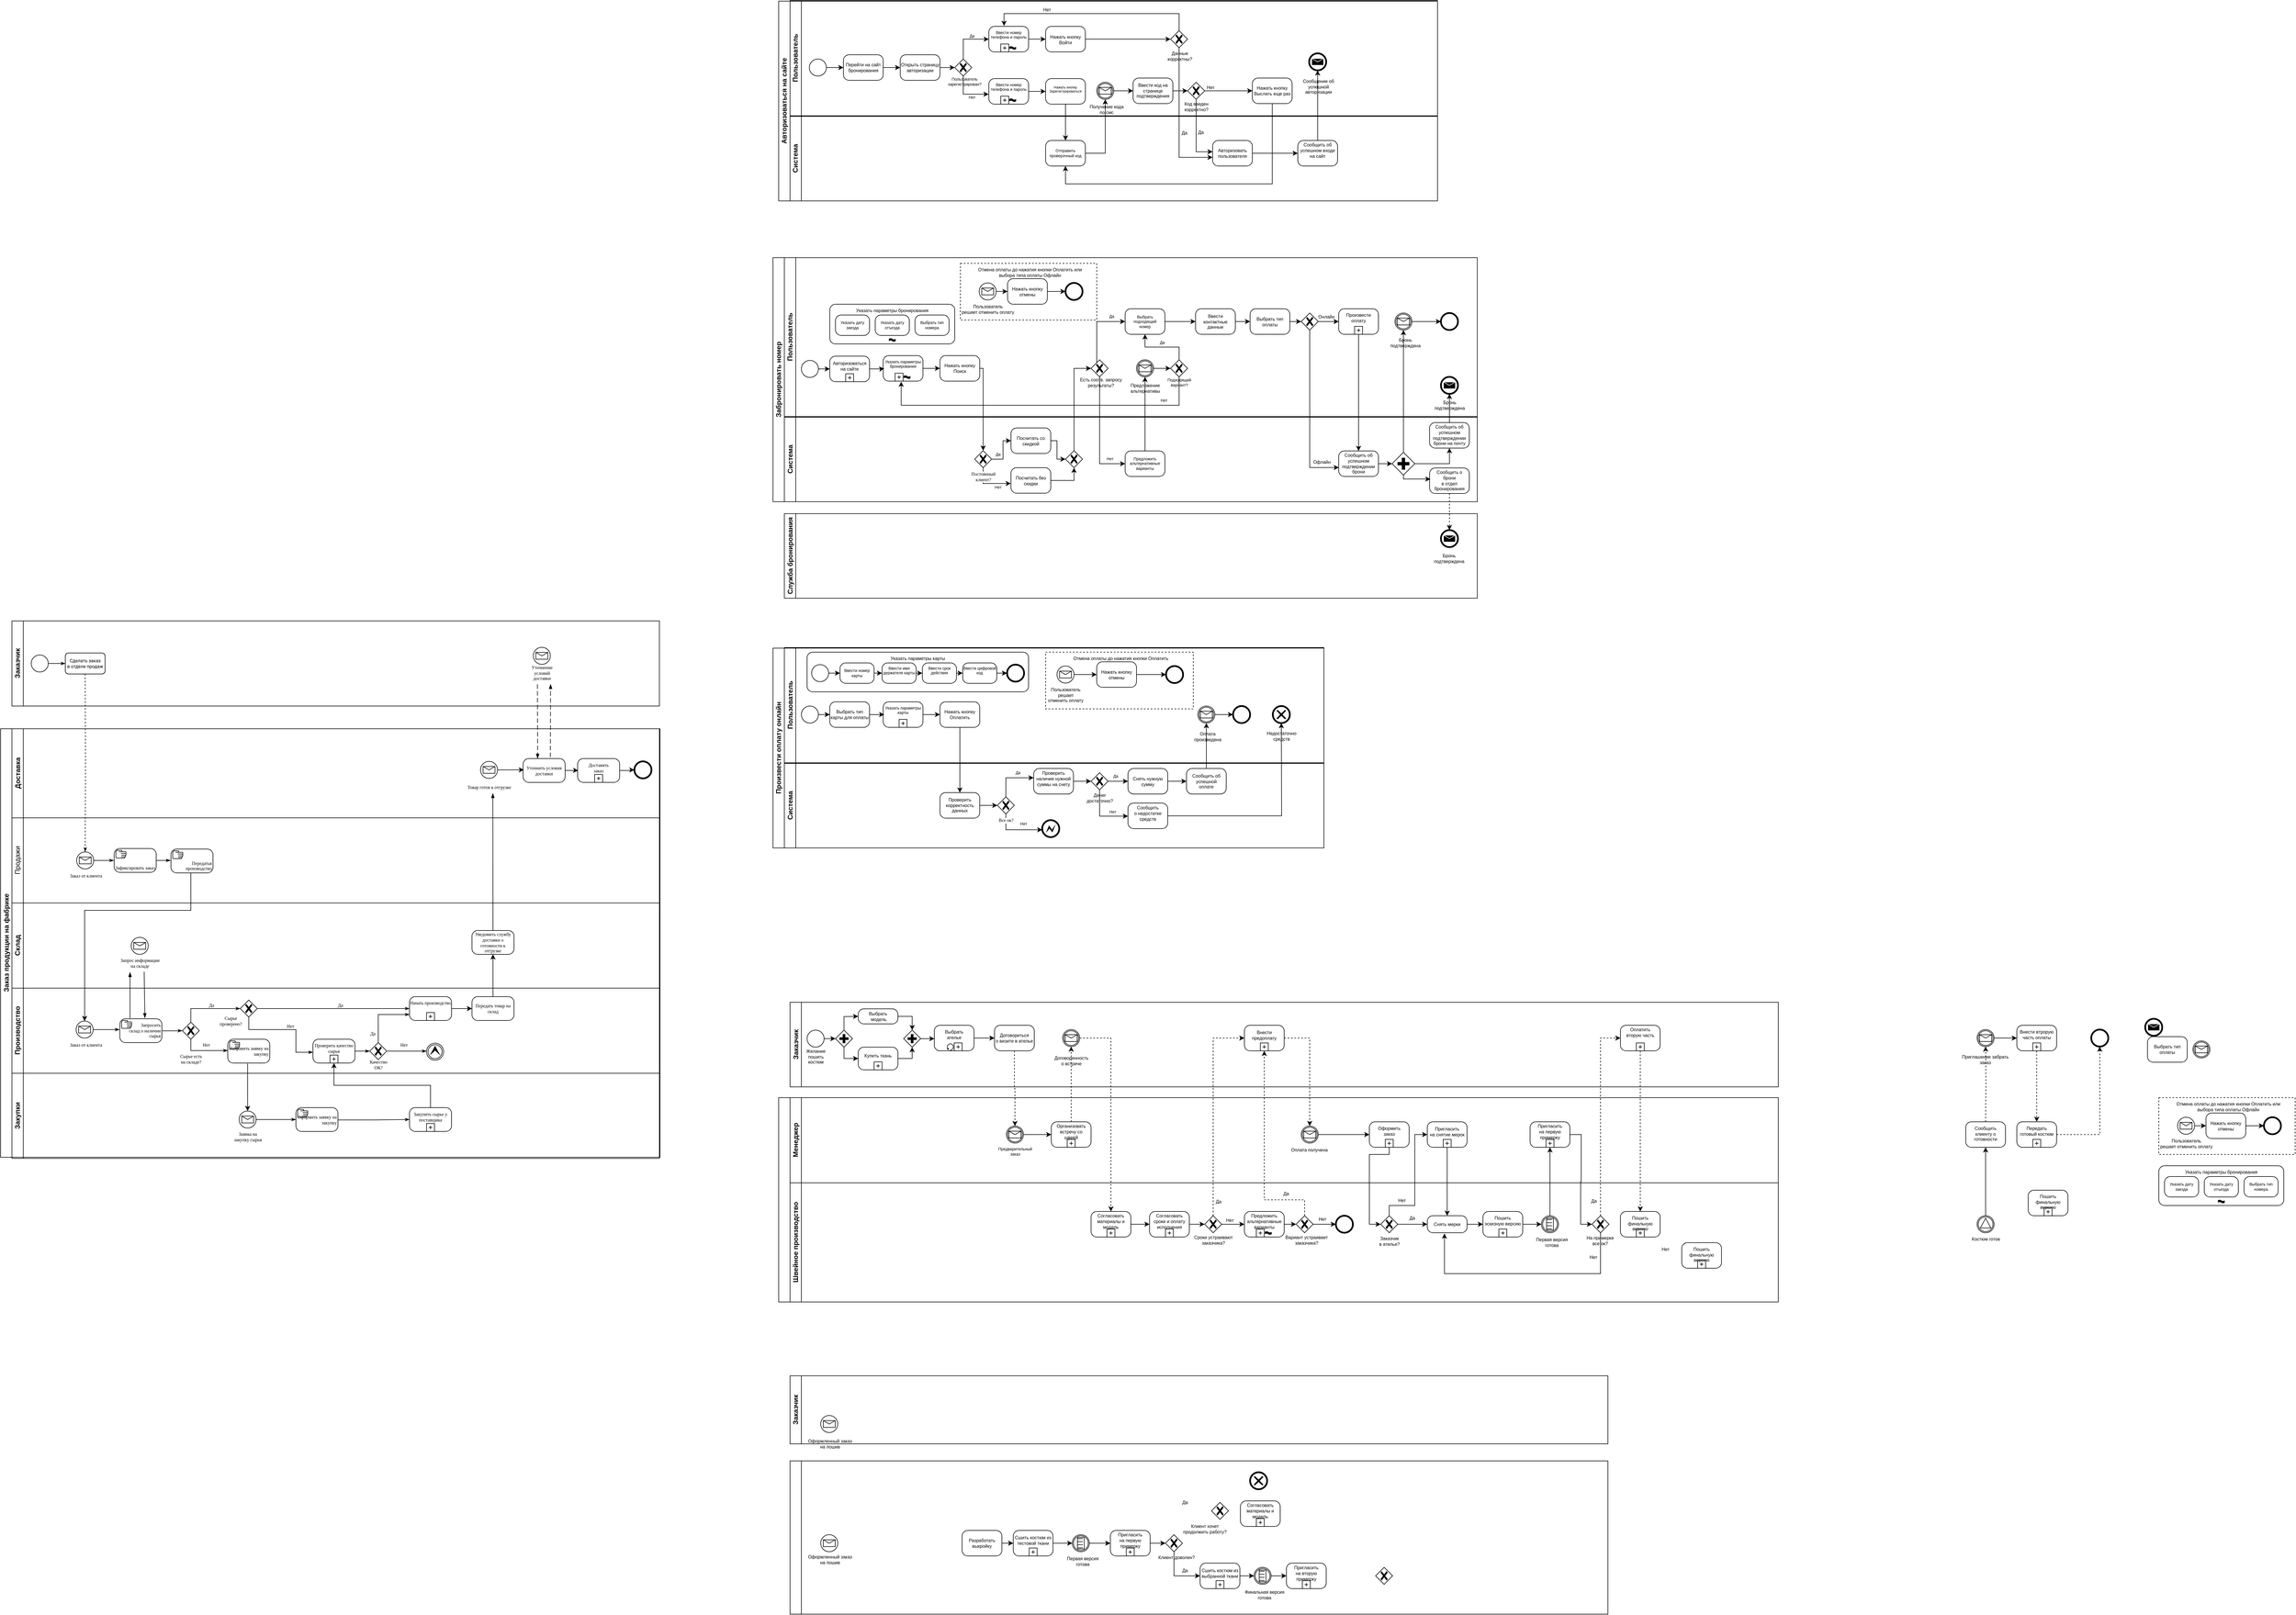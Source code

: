 <mxfile version="20.2.4" type="github">
  <diagram name="Page-1" id="c7488fd3-1785-93aa-aadb-54a6760d102a">
    <mxGraphModel dx="794" dy="410" grid="1" gridSize="10" guides="1" tooltips="1" connect="1" arrows="1" fold="1" page="1" pageScale="1" pageWidth="1100" pageHeight="850" background="none" math="0" shadow="0">
      <root>
        <mxCell id="0" />
        <mxCell id="1" parent="0" />
        <mxCell id="Y7nAUc1ArU3zw-fMrCNe-119" value="&lt;div&gt;На примерке&lt;/div&gt;&lt;div&gt;все ок?&lt;br&gt;&lt;/div&gt;" style="text;html=1;align=center;verticalAlign=middle;resizable=0;points=[];autosize=1;strokeColor=none;fillColor=none;fontSize=8;" vertex="1" parent="1">
          <mxGeometry x="2951" y="2206.5" width="70" height="30" as="geometry" />
        </mxCell>
        <mxCell id="bPHD4XQHYkE-oZ2zYIqH-13" value="&amp;nbsp;" style="swimlane;html=1;startSize=20;horizontal=0;container=0;" parent="1" vertex="1">
          <mxGeometry x="1540" y="1970" width="1760" height="360" as="geometry" />
        </mxCell>
        <mxCell id="bPHD4XQHYkE-oZ2zYIqH-14" value="Выбрать&#xa; модель" style="points=[[0.25,0,0],[0.5,0,0],[0.75,0,0],[1,0.25,0],[1,0.5,0],[1,0.75,0],[0.75,1,0],[0.5,1,0],[0.25,1,0],[0,0.75,0],[0,0.5,0],[0,0.25,0]];shape=mxgraph.bpmn.task;whiteSpace=wrap;rectStyle=rounded;size=10;taskMarker=abstract;isLoopStandard=0;isLoopSub=0;fontSize=8;" parent="bPHD4XQHYkE-oZ2zYIqH-13" vertex="1">
          <mxGeometry x="140" y="-156.5" width="70" height="26.5" as="geometry" />
        </mxCell>
        <mxCell id="bPHD4XQHYkE-oZ2zYIqH-16" value="" style="ellipse;whiteSpace=wrap;html=1;rounded=0;shadow=0;labelBackgroundColor=none;strokeWidth=1;fontFamily=Verdana;fontSize=8;align=center;" parent="bPHD4XQHYkE-oZ2zYIqH-13" vertex="1">
          <mxGeometry x="50" y="-119" width="30" height="30" as="geometry" />
        </mxCell>
        <mxCell id="bPHD4XQHYkE-oZ2zYIqH-17" value="" style="group" parent="bPHD4XQHYkE-oZ2zYIqH-13" vertex="1" connectable="0">
          <mxGeometry x="2430" y="100" width="220" height="90" as="geometry" />
        </mxCell>
        <mxCell id="bPHD4XQHYkE-oZ2zYIqH-18" value="Указать параметры бронирования" style="points=[[0.25,0,0],[0.5,0,0],[0.75,0,0],[1,0.25,0],[1,0.5,0],[1,0.75,0],[0.75,1,0],[0.5,1,0],[0.25,1,0],[0,0.75,0],[0,0.5,0],[0,0.25,0]];shape=mxgraph.bpmn.task;whiteSpace=wrap;rectStyle=rounded;size=10;taskMarker=abstract;fontSize=8;html=0;verticalAlign=top;isLoopSub=0;isAdHoc=1;container=1;" parent="bPHD4XQHYkE-oZ2zYIqH-17" vertex="1">
          <mxGeometry y="20" width="220" height="70" as="geometry">
            <mxRectangle x="-260" y="20" width="170" height="30" as="alternateBounds" />
          </mxGeometry>
        </mxCell>
        <mxCell id="bPHD4XQHYkE-oZ2zYIqH-19" value="Указать дату&#xa;заезда" style="points=[[0.25,0,0],[0.5,0,0],[0.75,0,0],[1,0.25,0],[1,0.5,0],[1,0.75,0],[0.75,1,0],[0.5,1,0],[0.25,1,0],[0,0.75,0],[0,0.5,0],[0,0.25,0]];shape=mxgraph.bpmn.task;whiteSpace=wrap;rectStyle=rounded;size=10;taskMarker=abstract;isLoopStandard=0;isLoopSub=0;fontSize=7;verticalAlign=middle;align=center;spacing=0;" parent="bPHD4XQHYkE-oZ2zYIqH-17" vertex="1">
          <mxGeometry x="10" y="39" width="60" height="36" as="geometry" />
        </mxCell>
        <mxCell id="bPHD4XQHYkE-oZ2zYIqH-20" value="Указать дату&#xa;отъезда" style="points=[[0.25,0,0],[0.5,0,0],[0.75,0,0],[1,0.25,0],[1,0.5,0],[1,0.75,0],[0.75,1,0],[0.5,1,0],[0.25,1,0],[0,0.75,0],[0,0.5,0],[0,0.25,0]];shape=mxgraph.bpmn.task;whiteSpace=wrap;rectStyle=rounded;size=10;taskMarker=abstract;isLoopStandard=0;isLoopSub=0;fontSize=7;verticalAlign=middle;align=center;spacing=-5;" parent="bPHD4XQHYkE-oZ2zYIqH-17" vertex="1">
          <mxGeometry x="80" y="39" width="60" height="36" as="geometry" />
        </mxCell>
        <mxCell id="bPHD4XQHYkE-oZ2zYIqH-21" value="Выбрать тип&#xa;номера" style="points=[[0.25,0,0],[0.5,0,0],[0.75,0,0],[1,0.25,0],[1,0.5,0],[1,0.75,0],[0.75,1,0],[0.5,1,0],[0.25,1,0],[0,0.75,0],[0,0.5,0],[0,0.25,0]];shape=mxgraph.bpmn.task;whiteSpace=wrap;rectStyle=rounded;size=10;taskMarker=abstract;isLoopStandard=0;isLoopSub=0;fontSize=7;verticalAlign=middle;align=center;spacing=-5;" parent="bPHD4XQHYkE-oZ2zYIqH-17" vertex="1">
          <mxGeometry x="150" y="39" width="60" height="36" as="geometry" />
        </mxCell>
        <mxCell id="bPHD4XQHYkE-oZ2zYIqH-22" value="" style="group" parent="bPHD4XQHYkE-oZ2zYIqH-13" vertex="1" connectable="0">
          <mxGeometry x="2110" width="260" height="100" as="geometry" />
        </mxCell>
        <mxCell id="bPHD4XQHYkE-oZ2zYIqH-23" value="Отмена оплаты до нажатия кнопки Оплатить или &#xa;выбора типа оплаты Офлайн&#xa;" style="points=[[0.25,0,0],[0.5,0,0],[0.75,0,0],[1,0.25,0],[1,0.5,0],[1,0.75,0],[0.75,1,0],[0.5,1,0],[0.25,1,0],[0,0.75,0],[0,0.5,0],[0,0.25,0]];shape=mxgraph.bpmn.task;arcSize=10;taskMarker=abstract;outline=none;symbol=general;bpmnShapeType=subprocess;isLoopSub=0;verticalAlign=top;align=center;spacingLeft=5;fontSize=8;html=0;" parent="bPHD4XQHYkE-oZ2zYIqH-22" vertex="1">
          <mxGeometry x="320" width="240" height="100" as="geometry" />
        </mxCell>
        <mxCell id="bPHD4XQHYkE-oZ2zYIqH-24" value="&lt;div&gt;Пользователь&lt;/div&gt;&lt;div&gt;решает отменить оплату&lt;br&gt;&lt;/div&gt;" style="points=[[0.145,0.145,0],[0.5,0,0],[0.855,0.145,0],[1,0.5,0],[0.855,0.855,0],[0.5,1,0],[0.145,0.855,0],[0,0.5,0]];shape=mxgraph.bpmn.event;html=1;verticalLabelPosition=bottom;labelBackgroundColor=#ffffff;verticalAlign=top;align=center;perimeter=ellipsePerimeter;outlineConnect=0;aspect=fixed;outline=standard;symbol=message;fontSize=8;" parent="bPHD4XQHYkE-oZ2zYIqH-22" vertex="1">
          <mxGeometry x="353" y="34.5" width="30" height="30" as="geometry" />
        </mxCell>
        <mxCell id="bPHD4XQHYkE-oZ2zYIqH-25" value="Нажать кнопку отмены" style="points=[[0.25,0,0],[0.5,0,0],[0.75,0,0],[1,0.25,0],[1,0.5,0],[1,0.75,0],[0.75,1,0],[0.5,1,0],[0.25,1,0],[0,0.75,0],[0,0.5,0],[0,0.25,0]];shape=mxgraph.bpmn.task;whiteSpace=wrap;rectStyle=rounded;size=10;taskMarker=abstract;fontSize=8;html=0;" parent="bPHD4XQHYkE-oZ2zYIqH-22" vertex="1">
          <mxGeometry x="403" y="27" width="70" height="45" as="geometry" />
        </mxCell>
        <mxCell id="bPHD4XQHYkE-oZ2zYIqH-26" style="edgeStyle=orthogonalEdgeStyle;rounded=0;orthogonalLoop=1;jettySize=auto;html=1;entryX=0;entryY=0.5;entryDx=0;entryDy=0;entryPerimeter=0;fontSize=8;" parent="bPHD4XQHYkE-oZ2zYIqH-22" source="bPHD4XQHYkE-oZ2zYIqH-24" target="bPHD4XQHYkE-oZ2zYIqH-25" edge="1">
          <mxGeometry relative="1" as="geometry" />
        </mxCell>
        <mxCell id="bPHD4XQHYkE-oZ2zYIqH-27" value="" style="points=[[0.145,0.145,0],[0.5,0,0],[0.855,0.145,0],[1,0.5,0],[0.855,0.855,0],[0.5,1,0],[0.145,0.855,0],[0,0.5,0]];shape=mxgraph.bpmn.event;html=1;verticalLabelPosition=bottom;labelBackgroundColor=#ffffff;verticalAlign=top;align=center;perimeter=ellipsePerimeter;outlineConnect=0;aspect=fixed;outline=end;symbol=terminate2;fontSize=8;" parent="bPHD4XQHYkE-oZ2zYIqH-22" vertex="1">
          <mxGeometry x="505" y="34.5" width="30" height="30" as="geometry" />
        </mxCell>
        <mxCell id="bPHD4XQHYkE-oZ2zYIqH-28" style="edgeStyle=orthogonalEdgeStyle;rounded=0;orthogonalLoop=1;jettySize=auto;html=1;fontSize=8;" parent="bPHD4XQHYkE-oZ2zYIqH-22" source="bPHD4XQHYkE-oZ2zYIqH-25" target="bPHD4XQHYkE-oZ2zYIqH-27" edge="1">
          <mxGeometry relative="1" as="geometry" />
        </mxCell>
        <mxCell id="bPHD4XQHYkE-oZ2zYIqH-59" value="" style="points=[[0.145,0.145,0],[0.5,0,0],[0.855,0.145,0],[1,0.5,0],[0.855,0.855,0],[0.5,1,0],[0.145,0.855,0],[0,0.5,0]];shape=mxgraph.bpmn.event;html=1;verticalLabelPosition=bottom;labelBackgroundColor=#ffffff;verticalAlign=top;align=center;perimeter=ellipsePerimeter;outlineConnect=0;aspect=fixed;outline=catching;symbol=message;fontSize=8;" parent="bPHD4XQHYkE-oZ2zYIqH-13" vertex="1">
          <mxGeometry x="401" y="50" width="30" height="30" as="geometry" />
        </mxCell>
        <mxCell id="bPHD4XQHYkE-oZ2zYIqH-60" value="&lt;div&gt;Предварительный&lt;/div&gt;&lt;div&gt;заказ&lt;br&gt;&lt;/div&gt;" style="text;html=1;align=center;verticalAlign=middle;resizable=0;points=[];autosize=1;strokeColor=none;fillColor=none;fontSize=7;" parent="bPHD4XQHYkE-oZ2zYIqH-13" vertex="1">
          <mxGeometry x="376" y="80" width="80" height="30" as="geometry" />
        </mxCell>
        <mxCell id="bPHD4XQHYkE-oZ2zYIqH-5" value="Согласовать материалы и модель&#xa;" style="points=[[0.25,0,0],[0.5,0,0],[0.75,0,0],[1,0.25,0],[1,0.5,0],[1,0.75,0],[0.75,1,0],[0.5,1,0],[0.25,1,0],[0,0.75,0],[0,0.5,0],[0,0.25,0]];shape=mxgraph.bpmn.task;whiteSpace=wrap;rectStyle=rounded;size=10;taskMarker=abstract;isLoopStandard=0;isLoopSub=1;fontSize=8;" parent="bPHD4XQHYkE-oZ2zYIqH-13" vertex="1">
          <mxGeometry x="550" y="200.5" width="70" height="45" as="geometry" />
        </mxCell>
        <mxCell id="bPHD4XQHYkE-oZ2zYIqH-143" value="&lt;div&gt;Сроки устраивают&lt;/div&gt;&lt;div&gt;заказчика?&lt;br&gt;&lt;/div&gt;" style="text;html=1;align=center;verticalAlign=middle;resizable=0;points=[];autosize=1;strokeColor=none;fillColor=none;fontSize=8;" parent="bPHD4XQHYkE-oZ2zYIqH-13" vertex="1">
          <mxGeometry x="720" y="236" width="90" height="30" as="geometry" />
        </mxCell>
        <mxCell id="Y7nAUc1ArU3zw-fMrCNe-11" value="Предложить&#xa;альтернативные&#xa;варианты&#xa;" style="points=[[0.25,0,0],[0.5,0,0],[0.75,0,0],[1,0.25,0],[1,0.5,0],[1,0.75,0],[0.75,1,0],[0.5,1,0],[0.25,1,0],[0,0.75,0],[0,0.5,0],[0,0.25,0]];shape=mxgraph.bpmn.task;whiteSpace=wrap;rectStyle=rounded;size=10;taskMarker=abstract;isLoopStandard=0;isLoopSub=1;fontSize=8;isAdHoc=1;" vertex="1" parent="bPHD4XQHYkE-oZ2zYIqH-13">
          <mxGeometry x="820" y="200.5" width="70" height="45" as="geometry" />
        </mxCell>
        <mxCell id="bPHD4XQHYkE-oZ2zYIqH-77" value="Пошить &#xa;эскизную версию&#xa;" style="points=[[0.25,0,0],[0.5,0,0],[0.75,0,0],[1,0.25,0],[1,0.5,0],[1,0.75,0],[0.75,1,0],[0.5,1,0],[0.25,1,0],[0,0.75,0],[0,0.5,0],[0,0.25,0]];shape=mxgraph.bpmn.task;whiteSpace=wrap;rectStyle=rounded;size=10;taskMarker=abstract;isLoopStandard=0;isLoopSub=1;fontSize=8;verticalAlign=top;" parent="bPHD4XQHYkE-oZ2zYIqH-13" vertex="1">
          <mxGeometry x="1240" y="200.5" width="70" height="45" as="geometry" />
        </mxCell>
        <mxCell id="Y7nAUc1ArU3zw-fMrCNe-17" value="" style="points=[[0.145,0.145,0],[0.5,0,0],[0.855,0.145,0],[1,0.5,0],[0.855,0.855,0],[0.5,1,0],[0.145,0.855,0],[0,0.5,0]];shape=mxgraph.bpmn.event;html=1;verticalLabelPosition=bottom;labelBackgroundColor=#ffffff;verticalAlign=top;align=center;perimeter=ellipsePerimeter;outlineConnect=0;aspect=fixed;outline=end;symbol=terminate2;fontSize=8;" vertex="1" parent="bPHD4XQHYkE-oZ2zYIqH-13">
          <mxGeometry x="981" y="208" width="30" height="30" as="geometry" />
        </mxCell>
        <mxCell id="Y7nAUc1ArU3zw-fMrCNe-22" value="Да" style="text;html=1;align=center;verticalAlign=middle;resizable=0;points=[];autosize=1;strokeColor=none;fillColor=none;fontSize=8;" vertex="1" parent="bPHD4XQHYkE-oZ2zYIqH-13">
          <mxGeometry x="878" y="159" width="30" height="20" as="geometry" />
        </mxCell>
        <mxCell id="Y7nAUc1ArU3zw-fMrCNe-88" value="Нет" style="text;html=1;align=center;verticalAlign=middle;resizable=0;points=[];autosize=1;strokeColor=none;fillColor=none;fontSize=8;" vertex="1" parent="bPHD4XQHYkE-oZ2zYIqH-13">
          <mxGeometry x="1077" y="170.5" width="40" height="20" as="geometry" />
        </mxCell>
        <mxCell id="Y7nAUc1ArU3zw-fMrCNe-61" value="&lt;div&gt;Заказчик&lt;/div&gt;&lt;div&gt;в ателье?&lt;br&gt;&lt;/div&gt;" style="text;html=1;align=center;verticalAlign=middle;resizable=0;points=[];autosize=1;strokeColor=none;fillColor=none;fontSize=8;" vertex="1" parent="bPHD4XQHYkE-oZ2zYIqH-13">
          <mxGeometry x="1045" y="238" width="60" height="30" as="geometry" />
        </mxCell>
        <mxCell id="Y7nAUc1ArU3zw-fMrCNe-62" value="Пригласить &#xa;на снятие мерок&#xa;" style="points=[[0.25,0,0],[0.5,0,0],[0.75,0,0],[1,0.25,0],[1,0.5,0],[1,0.75,0],[0.75,1,0],[0.5,1,0],[0.25,1,0],[0,0.75,0],[0,0.5,0],[0,0.25,0]];shape=mxgraph.bpmn.task;whiteSpace=wrap;rectStyle=rounded;size=10;taskMarker=abstract;isLoopStandard=0;isLoopSub=1;fontSize=8;" vertex="1" parent="bPHD4XQHYkE-oZ2zYIqH-13">
          <mxGeometry x="1142" y="42.5" width="70" height="45" as="geometry" />
        </mxCell>
        <mxCell id="25cziOm2FhxU-sNZid3r-284" style="edgeStyle=orthogonalEdgeStyle;rounded=0;orthogonalLoop=1;jettySize=auto;html=1;entryX=0;entryY=0.5;entryDx=0;entryDy=0;entryPerimeter=0;fontSize=8;" parent="1" source="25cziOm2FhxU-sNZid3r-280" target="25cziOm2FhxU-sNZid3r-198" edge="1">
          <mxGeometry relative="1" as="geometry">
            <Array as="points">
              <mxPoint x="2060" y="685" />
            </Array>
          </mxGeometry>
        </mxCell>
        <mxCell id="25cziOm2FhxU-sNZid3r-280" value="" style="points=[[0.25,0.25,0],[0.5,0,0],[0.75,0.25,0],[1,0.5,0],[0.75,0.75,0],[0.5,1,0],[0.25,0.75,0],[0,0.5,0]];shape=mxgraph.bpmn.gateway2;html=1;verticalLabelPosition=bottom;labelBackgroundColor=#ffffff;verticalAlign=top;align=center;perimeter=rhombusPerimeter;outlineConnect=0;outline=none;symbol=none;gwType=exclusive;fontFamily=Verdana;fontSize=8;" parent="1" vertex="1">
          <mxGeometry x="2045" y="830" width="30" height="30" as="geometry" />
        </mxCell>
        <mxCell id="gR5x1iu0TX8cfBhImnCA-141" value="Склад" style="swimlane;html=1;startSize=20;horizontal=0;" parent="1" vertex="1">
          <mxGeometry x="190" y="1627" width="1140" height="150" as="geometry" />
        </mxCell>
        <mxCell id="gR5x1iu0TX8cfBhImnCA-142" value="" style="points=[[0.145,0.145,0],[0.5,0,0],[0.855,0.145,0],[1,0.5,0],[0.855,0.855,0],[0.5,1,0],[0.145,0.855,0],[0,0.5,0]];shape=mxgraph.bpmn.event;html=1;verticalLabelPosition=bottom;labelBackgroundColor=#ffffff;verticalAlign=top;align=center;perimeter=ellipsePerimeter;outlineConnect=0;aspect=fixed;outline=standard;symbol=message;fontFamily=Verdana;fontSize=8;" parent="gR5x1iu0TX8cfBhImnCA-141" vertex="1">
          <mxGeometry x="210" y="60.5" width="30" height="30" as="geometry" />
        </mxCell>
        <mxCell id="gR5x1iu0TX8cfBhImnCA-143" value="&lt;div&gt;Запрос информации&lt;/div&gt;&lt;div&gt;на складе&lt;br&gt;&lt;/div&gt;" style="text;html=1;align=center;verticalAlign=middle;resizable=0;points=[];autosize=1;strokeColor=none;fillColor=none;fontSize=8;fontFamily=Verdana;" parent="gR5x1iu0TX8cfBhImnCA-141" vertex="1">
          <mxGeometry x="170" y="90.5" width="110" height="30" as="geometry" />
        </mxCell>
        <mxCell id="gR5x1iu0TX8cfBhImnCA-144" value="Уведомить службу доставки о готовности к отгрузке" style="points=[[0.25,0,0],[0.5,0,0],[0.75,0,0],[1,0.25,0],[1,0.5,0],[1,0.75,0],[0.75,1,0],[0.5,1,0],[0.25,1,0],[0,0.75,0],[0,0.5,0],[0,0.25,0]];shape=mxgraph.bpmn.task;whiteSpace=wrap;rectStyle=rounded;size=10;taskMarker=abstract;fontFamily=Verdana;fontSize=8;" parent="gR5x1iu0TX8cfBhImnCA-141" vertex="1">
          <mxGeometry x="810" y="48.5" width="74" height="42" as="geometry" />
        </mxCell>
        <mxCell id="gR5x1iu0TX8cfBhImnCA-145" value="&lt;div&gt;Производство&lt;/div&gt;" style="swimlane;html=1;startSize=20;horizontal=0;" parent="1" vertex="1">
          <mxGeometry x="190" y="1777" width="1140" height="150" as="geometry" />
        </mxCell>
        <mxCell id="gR5x1iu0TX8cfBhImnCA-146" value="Да" style="edgeStyle=orthogonalEdgeStyle;rounded=0;html=1;labelBackgroundColor=none;startArrow=none;startFill=0;startSize=5;endArrow=classicThin;endFill=1;endSize=5;jettySize=auto;orthogonalLoop=1;strokeWidth=1;fontFamily=Verdana;fontSize=8;exitX=0.5;exitY=0;exitDx=0;exitDy=0;exitPerimeter=0;" parent="gR5x1iu0TX8cfBhImnCA-145" source="gR5x1iu0TX8cfBhImnCA-147" target="gR5x1iu0TX8cfBhImnCA-155" edge="1">
          <mxGeometry x="0.085" y="6" relative="1" as="geometry">
            <mxPoint as="offset" />
            <mxPoint x="315" y="56" as="sourcePoint" />
            <mxPoint x="380" y="36" as="targetPoint" />
            <Array as="points">
              <mxPoint x="315" y="36" />
            </Array>
          </mxGeometry>
        </mxCell>
        <mxCell id="gR5x1iu0TX8cfBhImnCA-147" value="" style="points=[[0.25,0.25,0],[0.5,0,0],[0.75,0.25,0],[1,0.5,0],[0.75,0.75,0],[0.5,1,0],[0.25,0.75,0],[0,0.5,0]];shape=mxgraph.bpmn.gateway2;html=1;verticalLabelPosition=bottom;labelBackgroundColor=#ffffff;verticalAlign=top;align=center;perimeter=rhombusPerimeter;outlineConnect=0;outline=none;symbol=none;gwType=exclusive;fontFamily=Verdana;fontSize=8;" parent="gR5x1iu0TX8cfBhImnCA-145" vertex="1">
          <mxGeometry x="300" y="60" width="30" height="30" as="geometry" />
        </mxCell>
        <mxCell id="gR5x1iu0TX8cfBhImnCA-148" value="&lt;div&gt;Сырье есть &lt;br&gt;&lt;/div&gt;&lt;div&gt;на складе?&lt;/div&gt;" style="text;html=1;align=center;verticalAlign=middle;resizable=0;points=[];autosize=1;strokeColor=none;fillColor=none;fontSize=8;fontFamily=Verdana;" parent="gR5x1iu0TX8cfBhImnCA-145" vertex="1">
          <mxGeometry x="280" y="110" width="70" height="30" as="geometry" />
        </mxCell>
        <mxCell id="gR5x1iu0TX8cfBhImnCA-149" value="Нет" style="edgeStyle=orthogonalEdgeStyle;rounded=0;html=1;labelBackgroundColor=none;startArrow=none;startFill=0;startSize=5;endArrow=classicThin;endFill=1;endSize=5;jettySize=auto;orthogonalLoop=1;strokeWidth=1;fontFamily=Verdana;fontSize=8;exitX=0.5;exitY=1;exitDx=0;exitDy=0;exitPerimeter=0;" parent="gR5x1iu0TX8cfBhImnCA-145" source="gR5x1iu0TX8cfBhImnCA-147" target="gR5x1iu0TX8cfBhImnCA-150" edge="1">
          <mxGeometry x="0.091" y="10" relative="1" as="geometry">
            <mxPoint as="offset" />
            <mxPoint x="306" y="110" as="sourcePoint" />
            <mxPoint x="490" y="110" as="targetPoint" />
            <Array as="points">
              <mxPoint x="315" y="110" />
            </Array>
          </mxGeometry>
        </mxCell>
        <mxCell id="gR5x1iu0TX8cfBhImnCA-150" value="Направить заявку на закупку" style="points=[[0.25,0,0],[0.5,0,0],[0.75,0,0],[1,0.25,0],[1,0.5,0],[1,0.75,0],[0.75,1,0],[0.5,1,0],[0.25,1,0],[0,0.75,0],[0,0.5,0],[0,0.25,0]];shape=mxgraph.bpmn.task;whiteSpace=wrap;rectStyle=rounded;size=10;taskMarker=manual;fontFamily=Verdana;fontSize=8;align=right;" parent="gR5x1iu0TX8cfBhImnCA-145" vertex="1">
          <mxGeometry x="380" y="90" width="74" height="42" as="geometry" />
        </mxCell>
        <mxCell id="gR5x1iu0TX8cfBhImnCA-151" value="Запросить &#xa;склад о наличии &#xa;сырья" style="points=[[0.25,0,0],[0.5,0,0],[0.75,0,0],[1,0.25,0],[1,0.5,0],[1,0.75,0],[0.75,1,0],[0.5,1,0],[0.25,1,0],[0,0.75,0],[0,0.5,0],[0,0.25,0]];shape=mxgraph.bpmn.task;whiteSpace=wrap;rectStyle=rounded;size=10;taskMarker=manual;fontFamily=Verdana;fontSize=8;align=right;" parent="gR5x1iu0TX8cfBhImnCA-145" vertex="1">
          <mxGeometry x="190" y="54" width="74" height="42" as="geometry" />
        </mxCell>
        <mxCell id="gR5x1iu0TX8cfBhImnCA-152" style="edgeStyle=orthogonalEdgeStyle;rounded=0;html=1;labelBackgroundColor=none;startArrow=none;startFill=0;startSize=5;endArrow=classicThin;endFill=1;endSize=5;jettySize=auto;orthogonalLoop=1;strokeWidth=1;fontFamily=Verdana;fontSize=8;exitX=1.011;exitY=0.506;exitDx=0;exitDy=0;exitPerimeter=0;" parent="gR5x1iu0TX8cfBhImnCA-145" source="gR5x1iu0TX8cfBhImnCA-151" target="gR5x1iu0TX8cfBhImnCA-147" edge="1">
          <mxGeometry relative="1" as="geometry">
            <mxPoint x="270" y="75" as="sourcePoint" />
            <mxPoint x="300" y="74" as="targetPoint" />
          </mxGeometry>
        </mxCell>
        <mxCell id="gR5x1iu0TX8cfBhImnCA-153" style="edgeStyle=orthogonalEdgeStyle;rounded=0;orthogonalLoop=1;jettySize=auto;html=1;entryX=0;entryY=0.5;entryDx=0;entryDy=0;entryPerimeter=0;fontFamily=Verdana;fontSize=8;" parent="gR5x1iu0TX8cfBhImnCA-145" source="gR5x1iu0TX8cfBhImnCA-154" target="gR5x1iu0TX8cfBhImnCA-167" edge="1">
          <mxGeometry relative="1" as="geometry" />
        </mxCell>
        <mxCell id="gR5x1iu0TX8cfBhImnCA-154" value="Начать производство" style="points=[[0.25,0,0],[0.5,0,0],[0.75,0,0],[1,0.25,0],[1,0.5,0],[1,0.75,0],[0.75,1,0],[0.5,1,0],[0.25,1,0],[0,0.75,0],[0,0.5,0],[0,0.25,0]];shape=mxgraph.bpmn.task;whiteSpace=wrap;rectStyle=rounded;size=10;taskMarker=abstract;isLoopSub=1;fontFamily=Verdana;fontSize=8;horizontal=1;verticalAlign=top;" parent="gR5x1iu0TX8cfBhImnCA-145" vertex="1">
          <mxGeometry x="700" y="15" width="74" height="42" as="geometry" />
        </mxCell>
        <mxCell id="gR5x1iu0TX8cfBhImnCA-155" value="" style="points=[[0.25,0.25,0],[0.5,0,0],[0.75,0.25,0],[1,0.5,0],[0.75,0.75,0],[0.5,1,0],[0.25,0.75,0],[0,0.5,0]];shape=mxgraph.bpmn.gateway2;html=1;verticalLabelPosition=bottom;labelBackgroundColor=#ffffff;verticalAlign=top;align=center;perimeter=rhombusPerimeter;outlineConnect=0;outline=none;symbol=none;gwType=exclusive;fontFamily=Verdana;fontSize=8;" parent="gR5x1iu0TX8cfBhImnCA-145" vertex="1">
          <mxGeometry x="402" y="21" width="30" height="30" as="geometry" />
        </mxCell>
        <mxCell id="gR5x1iu0TX8cfBhImnCA-156" value="&lt;div&gt;Сырье &lt;br&gt;&lt;/div&gt;&lt;div&gt;проверено?&lt;/div&gt;" style="text;html=1;align=center;verticalAlign=middle;resizable=0;points=[];autosize=1;strokeColor=none;fillColor=none;fontSize=8;fontFamily=Verdana;" parent="gR5x1iu0TX8cfBhImnCA-145" vertex="1">
          <mxGeometry x="350" y="43" width="70" height="30" as="geometry" />
        </mxCell>
        <mxCell id="gR5x1iu0TX8cfBhImnCA-157" value="Проверить качество сырья" style="points=[[0.25,0,0],[0.5,0,0],[0.75,0,0],[1,0.25,0],[1,0.5,0],[1,0.75,0],[0.75,1,0],[0.5,1,0],[0.25,1,0],[0,0.75,0],[0,0.5,0],[0,0.25,0]];shape=mxgraph.bpmn.task;whiteSpace=wrap;rectStyle=rounded;size=10;taskMarker=abstract;isLoopSub=1;fontFamily=Verdana;fontSize=8;horizontal=1;verticalAlign=top;" parent="gR5x1iu0TX8cfBhImnCA-145" vertex="1">
          <mxGeometry x="530" y="90" width="74" height="42" as="geometry" />
        </mxCell>
        <mxCell id="gR5x1iu0TX8cfBhImnCA-158" value="Нет" style="edgeStyle=orthogonalEdgeStyle;rounded=0;html=1;labelBackgroundColor=none;startArrow=none;startFill=0;startSize=5;endArrow=classicThin;endFill=1;endSize=5;jettySize=auto;orthogonalLoop=1;strokeWidth=1;fontFamily=Verdana;fontSize=8;exitX=0.5;exitY=1;exitDx=0;exitDy=0;exitPerimeter=0;entryX=0;entryY=0.548;entryDx=0;entryDy=0;entryPerimeter=0;" parent="gR5x1iu0TX8cfBhImnCA-145" source="gR5x1iu0TX8cfBhImnCA-155" target="gR5x1iu0TX8cfBhImnCA-157" edge="1">
          <mxGeometry x="0.085" y="6" relative="1" as="geometry">
            <mxPoint as="offset" />
            <mxPoint x="325" y="70" as="sourcePoint" />
            <mxPoint x="510" y="73" as="targetPoint" />
            <Array as="points">
              <mxPoint x="417" y="73" />
              <mxPoint x="500" y="73" />
              <mxPoint x="500" y="113" />
            </Array>
          </mxGeometry>
        </mxCell>
        <mxCell id="gR5x1iu0TX8cfBhImnCA-159" value="Да" style="edgeStyle=orthogonalEdgeStyle;rounded=0;html=1;labelBackgroundColor=none;startArrow=none;startFill=0;startSize=5;endArrow=classicThin;endFill=1;endSize=5;jettySize=auto;orthogonalLoop=1;strokeWidth=1;fontFamily=Verdana;fontSize=8;exitX=1;exitY=0.5;exitDx=0;exitDy=0;exitPerimeter=0;" parent="gR5x1iu0TX8cfBhImnCA-145" source="gR5x1iu0TX8cfBhImnCA-155" target="gR5x1iu0TX8cfBhImnCA-154" edge="1">
          <mxGeometry x="0.085" y="6" relative="1" as="geometry">
            <mxPoint as="offset" />
            <mxPoint x="440" y="33" as="sourcePoint" />
            <mxPoint x="670" y="36" as="targetPoint" />
            <Array as="points" />
          </mxGeometry>
        </mxCell>
        <mxCell id="gR5x1iu0TX8cfBhImnCA-160" value="" style="points=[[0.25,0.25,0],[0.5,0,0],[0.75,0.25,0],[1,0.5,0],[0.75,0.75,0],[0.5,1,0],[0.25,0.75,0],[0,0.5,0]];shape=mxgraph.bpmn.gateway2;html=1;verticalLabelPosition=bottom;labelBackgroundColor=#ffffff;verticalAlign=top;align=center;perimeter=rhombusPerimeter;outlineConnect=0;outline=none;symbol=none;gwType=exclusive;fontFamily=Verdana;fontSize=8;" parent="gR5x1iu0TX8cfBhImnCA-145" vertex="1">
          <mxGeometry x="630" y="96" width="30" height="30" as="geometry" />
        </mxCell>
        <mxCell id="gR5x1iu0TX8cfBhImnCA-161" value="" style="edgeStyle=orthogonalEdgeStyle;rounded=0;html=1;labelBackgroundColor=none;startArrow=none;startFill=0;startSize=5;endArrow=classicThin;endFill=1;endSize=5;jettySize=auto;orthogonalLoop=1;strokeWidth=1;fontFamily=Verdana;fontSize=8;exitX=1;exitY=0.5;exitDx=0;exitDy=0;exitPerimeter=0;" parent="gR5x1iu0TX8cfBhImnCA-145" source="gR5x1iu0TX8cfBhImnCA-157" target="gR5x1iu0TX8cfBhImnCA-160" edge="1">
          <mxGeometry x="0.63" y="-12" relative="1" as="geometry">
            <mxPoint as="offset" />
            <mxPoint x="442" y="46" as="sourcePoint" />
            <mxPoint x="710" y="46" as="targetPoint" />
            <Array as="points" />
          </mxGeometry>
        </mxCell>
        <mxCell id="gR5x1iu0TX8cfBhImnCA-162" value="&lt;div&gt;Качество&lt;/div&gt;&lt;div&gt;ОК?&lt;/div&gt;" style="text;html=1;align=center;verticalAlign=middle;resizable=0;points=[];autosize=1;strokeColor=none;fillColor=none;fontSize=8;fontFamily=Verdana;" parent="gR5x1iu0TX8cfBhImnCA-145" vertex="1">
          <mxGeometry x="615" y="120" width="60" height="30" as="geometry" />
        </mxCell>
        <mxCell id="gR5x1iu0TX8cfBhImnCA-163" value="" style="edgeStyle=orthogonalEdgeStyle;rounded=0;html=1;labelBackgroundColor=none;startArrow=none;startFill=0;startSize=5;endArrow=classicThin;endFill=1;endSize=5;jettySize=auto;orthogonalLoop=1;strokeWidth=1;fontFamily=Verdana;fontSize=8;exitX=0.5;exitY=0;exitDx=0;exitDy=0;exitPerimeter=0;entryX=0;entryY=0.75;entryDx=0;entryDy=0;entryPerimeter=0;" parent="gR5x1iu0TX8cfBhImnCA-145" source="gR5x1iu0TX8cfBhImnCA-160" target="gR5x1iu0TX8cfBhImnCA-154" edge="1">
          <mxGeometry x="0.63" y="-12" relative="1" as="geometry">
            <mxPoint as="offset" />
            <mxPoint x="614" y="121" as="sourcePoint" />
            <mxPoint x="640" y="121" as="targetPoint" />
            <Array as="points" />
          </mxGeometry>
        </mxCell>
        <mxCell id="gR5x1iu0TX8cfBhImnCA-164" value="Да" style="text;html=1;align=center;verticalAlign=middle;resizable=0;points=[];autosize=1;strokeColor=none;fillColor=none;fontSize=8;fontFamily=Verdana;" parent="gR5x1iu0TX8cfBhImnCA-145" vertex="1">
          <mxGeometry x="620" y="70" width="30" height="20" as="geometry" />
        </mxCell>
        <mxCell id="gR5x1iu0TX8cfBhImnCA-165" value="Нет" style="text;html=1;align=center;verticalAlign=middle;resizable=0;points=[];autosize=1;strokeColor=none;fillColor=none;fontSize=8;fontFamily=Verdana;" parent="gR5x1iu0TX8cfBhImnCA-145" vertex="1">
          <mxGeometry x="670" y="90" width="40" height="20" as="geometry" />
        </mxCell>
        <mxCell id="gR5x1iu0TX8cfBhImnCA-166" value="" style="points=[[0.145,0.145,0],[0.5,0,0],[0.855,0.145,0],[1,0.5,0],[0.855,0.855,0],[0.5,1,0],[0.145,0.855,0],[0,0.5,0]];shape=mxgraph.bpmn.event;html=1;verticalLabelPosition=bottom;labelBackgroundColor=#ffffff;verticalAlign=top;align=center;perimeter=ellipsePerimeter;outlineConnect=0;aspect=fixed;outline=throwing;symbol=escalation;fontFamily=Verdana;fontSize=8;" parent="gR5x1iu0TX8cfBhImnCA-145" vertex="1">
          <mxGeometry x="730" y="97" width="30" height="30" as="geometry" />
        </mxCell>
        <mxCell id="gR5x1iu0TX8cfBhImnCA-167" value="Передать товар на склад" style="points=[[0.25,0,0],[0.5,0,0],[0.75,0,0],[1,0.25,0],[1,0.5,0],[1,0.75,0],[0.75,1,0],[0.5,1,0],[0.25,1,0],[0,0.75,0],[0,0.5,0],[0,0.25,0]];shape=mxgraph.bpmn.task;whiteSpace=wrap;rectStyle=rounded;size=10;taskMarker=abstract;fontFamily=Verdana;fontSize=8;" parent="gR5x1iu0TX8cfBhImnCA-145" vertex="1">
          <mxGeometry x="810" y="15" width="74" height="42" as="geometry" />
        </mxCell>
        <mxCell id="gR5x1iu0TX8cfBhImnCA-168" value="Закупки" style="swimlane;html=1;startSize=20;horizontal=0;" parent="1" vertex="1">
          <mxGeometry x="190" y="1927" width="1140" height="150" as="geometry" />
        </mxCell>
        <mxCell id="gR5x1iu0TX8cfBhImnCA-169" value="Оформить заявку на закупку" style="points=[[0.25,0,0],[0.5,0,0],[0.75,0,0],[1,0.25,0],[1,0.5,0],[1,0.75,0],[0.75,1,0],[0.5,1,0],[0.25,1,0],[0,0.75,0],[0,0.5,0],[0,0.25,0]];shape=mxgraph.bpmn.task;whiteSpace=wrap;rectStyle=rounded;size=10;taskMarker=manual;fontFamily=Verdana;fontSize=8;align=right;" parent="gR5x1iu0TX8cfBhImnCA-168" vertex="1">
          <mxGeometry x="500" y="60.5" width="74" height="42" as="geometry" />
        </mxCell>
        <mxCell id="gR5x1iu0TX8cfBhImnCA-170" value="Закупить сырье у поставщика" style="points=[[0.25,0,0],[0.5,0,0],[0.75,0,0],[1,0.25,0],[1,0.5,0],[1,0.75,0],[0.75,1,0],[0.5,1,0],[0.25,1,0],[0,0.75,0],[0,0.5,0],[0,0.25,0]];shape=mxgraph.bpmn.task;whiteSpace=wrap;rectStyle=rounded;size=10;taskMarker=abstract;isLoopSub=1;fontFamily=Verdana;fontSize=8;horizontal=1;verticalAlign=top;" parent="gR5x1iu0TX8cfBhImnCA-168" vertex="1">
          <mxGeometry x="700" y="60.5" width="74" height="42" as="geometry" />
        </mxCell>
        <mxCell id="gR5x1iu0TX8cfBhImnCA-171" style="edgeStyle=orthogonalEdgeStyle;rounded=0;html=1;labelBackgroundColor=none;startArrow=none;startFill=0;startSize=5;endArrow=classicThin;endFill=1;endSize=5;jettySize=auto;orthogonalLoop=1;strokeColor=#000000;strokeWidth=1;fontFamily=Verdana;fontSize=8;fontColor=#000000;exitX=1.001;exitY=0.517;exitDx=0;exitDy=0;exitPerimeter=0;entryX=0;entryY=0.5;entryDx=0;entryDy=0;entryPerimeter=0;" parent="gR5x1iu0TX8cfBhImnCA-168" source="gR5x1iu0TX8cfBhImnCA-169" target="gR5x1iu0TX8cfBhImnCA-170" edge="1">
          <mxGeometry relative="1" as="geometry">
            <mxPoint x="530" y="82" as="sourcePoint" />
            <mxPoint x="559" y="82" as="targetPoint" />
          </mxGeometry>
        </mxCell>
        <mxCell id="gR5x1iu0TX8cfBhImnCA-173" style="edgeStyle=orthogonalEdgeStyle;rounded=0;orthogonalLoop=1;jettySize=auto;html=1;exitX=0.5;exitY=1;exitDx=0;exitDy=0;fontFamily=Roboto;fontSource=https%3A%2F%2Ffonts.googleapis.com%2Fcss%3Ffamily%3DRoboto;fontSize=10;" parent="1" target="gR5x1iu0TX8cfBhImnCA-175" edge="1">
          <mxGeometry relative="1" as="geometry">
            <mxPoint x="505" y="1570.5" as="sourcePoint" />
            <mxPoint x="270" y="1820" as="targetPoint" />
            <Array as="points">
              <mxPoint x="505" y="1640" />
              <mxPoint x="318" y="1640" />
            </Array>
          </mxGeometry>
        </mxCell>
        <mxCell id="gR5x1iu0TX8cfBhImnCA-174" value="" style="group" parent="1" vertex="1" connectable="0">
          <mxGeometry x="270" y="1835" width="100" height="52" as="geometry" />
        </mxCell>
        <mxCell id="gR5x1iu0TX8cfBhImnCA-175" value="" style="points=[[0.145,0.145,0],[0.5,0,0],[0.855,0.145,0],[1,0.5,0],[0.855,0.855,0],[0.5,1,0],[0.145,0.855,0],[0,0.5,0]];shape=mxgraph.bpmn.event;html=1;verticalLabelPosition=bottom;labelBackgroundColor=#ffffff;verticalAlign=top;align=center;perimeter=ellipsePerimeter;outlineConnect=0;aspect=fixed;outline=standard;symbol=message;fontFamily=Roboto;fontSource=https%3A%2F%2Ffonts.googleapis.com%2Fcss%3Ffamily%3DRoboto;fontSize=10;" parent="gR5x1iu0TX8cfBhImnCA-174" vertex="1">
          <mxGeometry x="33" width="30" height="30" as="geometry" />
        </mxCell>
        <mxCell id="gR5x1iu0TX8cfBhImnCA-176" value="Заказ от клиента" style="text;html=1;align=center;verticalAlign=middle;resizable=0;points=[];autosize=1;strokeColor=none;fillColor=none;fontSize=8;fontFamily=Verdana;" parent="gR5x1iu0TX8cfBhImnCA-174" vertex="1">
          <mxGeometry y="32" width="100" height="20" as="geometry" />
        </mxCell>
        <mxCell id="gR5x1iu0TX8cfBhImnCA-177" style="edgeStyle=orthogonalEdgeStyle;rounded=0;html=1;labelBackgroundColor=none;startArrow=none;startFill=0;startSize=5;endArrow=classicThin;endFill=1;endSize=5;jettySize=auto;orthogonalLoop=1;strokeWidth=1;fontFamily=Verdana;fontSize=8;exitX=1;exitY=0.5;exitDx=0;exitDy=0;exitPerimeter=0;entryX=-0.008;entryY=0.452;entryDx=0;entryDy=0;entryPerimeter=0;" parent="1" source="gR5x1iu0TX8cfBhImnCA-175" target="gR5x1iu0TX8cfBhImnCA-151" edge="1">
          <mxGeometry relative="1" as="geometry">
            <mxPoint x="380" y="1850" as="targetPoint" />
          </mxGeometry>
        </mxCell>
        <mxCell id="gR5x1iu0TX8cfBhImnCA-179" style="edgeStyle=orthogonalEdgeStyle;rounded=0;html=1;labelBackgroundColor=none;startArrow=none;startFill=0;startSize=5;endArrow=classicThin;endFill=1;endSize=5;jettySize=auto;orthogonalLoop=1;strokeColor=#000000;strokeWidth=1;fontFamily=Verdana;fontSize=8;fontColor=#000000;entryX=0;entryY=0.5;entryDx=0;entryDy=0;entryPerimeter=0;" parent="1" source="gR5x1iu0TX8cfBhImnCA-180" target="gR5x1iu0TX8cfBhImnCA-169" edge="1">
          <mxGeometry relative="1" as="geometry">
            <mxPoint x="648.81" y="2008.41" as="targetPoint" />
          </mxGeometry>
        </mxCell>
        <mxCell id="gR5x1iu0TX8cfBhImnCA-180" value="" style="points=[[0.145,0.145,0],[0.5,0,0],[0.855,0.145,0],[1,0.5,0],[0.855,0.855,0],[0.5,1,0],[0.145,0.855,0],[0,0.5,0]];shape=mxgraph.bpmn.event;html=1;verticalLabelPosition=bottom;labelBackgroundColor=#ffffff;verticalAlign=top;align=center;perimeter=ellipsePerimeter;outlineConnect=0;aspect=fixed;outline=standard;symbol=message;fontFamily=Verdana;fontSize=8;" parent="1" vertex="1">
          <mxGeometry x="590" y="1993.5" width="30" height="30" as="geometry" />
        </mxCell>
        <mxCell id="gR5x1iu0TX8cfBhImnCA-181" value="&lt;div&gt;Заявка на &lt;br&gt;&lt;/div&gt;&lt;div&gt;закупку сырья&lt;/div&gt;" style="text;html=1;align=center;verticalAlign=middle;resizable=0;points=[];autosize=1;strokeColor=none;fillColor=none;fontSize=8;fontFamily=Verdana;" parent="1" vertex="1">
          <mxGeometry x="560" y="2023.5" width="90" height="30" as="geometry" />
        </mxCell>
        <mxCell id="gR5x1iu0TX8cfBhImnCA-182" value="" style="endArrow=classic;html=1;rounded=0;fontFamily=Verdana;fontSize=8;entryX=0.5;entryY=0;entryDx=0;entryDy=0;entryPerimeter=0;" parent="1" target="gR5x1iu0TX8cfBhImnCA-180" edge="1">
          <mxGeometry width="50" height="50" relative="1" as="geometry">
            <mxPoint x="605" y="1910" as="sourcePoint" />
            <mxPoint x="550" y="1880" as="targetPoint" />
          </mxGeometry>
        </mxCell>
        <mxCell id="gR5x1iu0TX8cfBhImnCA-183" value="Передатьв производство" style="points=[[0.25,0,0],[0.5,0,0],[0.75,0,0],[1,0.25,0],[1,0.5,0],[1,0.75,0],[0.75,1,0],[0.5,1,0],[0.25,1,0],[0,0.75,0],[0,0.5,0],[0,0.25,0]];shape=mxgraph.bpmn.task;whiteSpace=wrap;rectStyle=rounded;size=10;taskMarker=manual;fontFamily=Verdana;fontSize=8;align=right;verticalAlign=bottom;" parent="1" vertex="1">
          <mxGeometry x="470" y="1532" width="74" height="42" as="geometry" />
        </mxCell>
        <mxCell id="gR5x1iu0TX8cfBhImnCA-184" style="edgeStyle=orthogonalEdgeStyle;rounded=0;html=1;labelBackgroundColor=none;startArrow=none;startFill=0;startSize=5;endArrow=classicThin;endFill=1;endSize=5;jettySize=auto;orthogonalLoop=1;strokeWidth=1;fontFamily=Verdana;fontSize=8;exitX=1;exitY=0.5;exitDx=0;exitDy=0;exitPerimeter=0;entryX=-0.011;entryY=0.469;entryDx=0;entryDy=0;entryPerimeter=0;" parent="1" source="gR5x1iu0TX8cfBhImnCA-214" target="gR5x1iu0TX8cfBhImnCA-183" edge="1">
          <mxGeometry relative="1" as="geometry">
            <mxPoint x="444" y="1553" as="sourcePoint" />
            <mxPoint x="460" y="1552" as="targetPoint" />
          </mxGeometry>
        </mxCell>
        <mxCell id="gR5x1iu0TX8cfBhImnCA-185" value="" style="edgeStyle=orthogonalEdgeStyle;rounded=0;html=1;labelBackgroundColor=none;startArrow=none;startFill=0;startSize=5;endArrow=classicThin;endFill=1;endSize=5;jettySize=auto;orthogonalLoop=1;strokeWidth=1;fontFamily=Verdana;fontSize=8;exitX=1;exitY=0.5;exitDx=0;exitDy=0;exitPerimeter=0;" parent="1" edge="1">
          <mxGeometry x="0.63" y="-12" relative="1" as="geometry">
            <mxPoint as="offset" />
            <mxPoint x="851" y="1888" as="sourcePoint" />
            <mxPoint x="920.0" y="1888" as="targetPoint" />
            <Array as="points" />
          </mxGeometry>
        </mxCell>
        <mxCell id="gR5x1iu0TX8cfBhImnCA-186" value="" style="edgeStyle=orthogonalEdgeStyle;rounded=0;orthogonalLoop=1;jettySize=auto;html=1;fontFamily=Verdana;fontSize=8;exitX=0.5;exitY=0;exitDx=0;exitDy=0;exitPerimeter=0;" parent="1" source="gR5x1iu0TX8cfBhImnCA-167" target="gR5x1iu0TX8cfBhImnCA-144" edge="1">
          <mxGeometry relative="1" as="geometry" />
        </mxCell>
        <mxCell id="gR5x1iu0TX8cfBhImnCA-187" style="edgeStyle=orthogonalEdgeStyle;rounded=0;orthogonalLoop=1;jettySize=auto;html=1;entryX=0.5;entryY=1;entryDx=0;entryDy=0;entryPerimeter=0;fontFamily=Verdana;fontSize=8;exitX=0.5;exitY=0;exitDx=0;exitDy=0;exitPerimeter=0;" parent="1" source="gR5x1iu0TX8cfBhImnCA-170" target="gR5x1iu0TX8cfBhImnCA-157" edge="1">
          <mxGeometry relative="1" as="geometry" />
        </mxCell>
        <mxCell id="gR5x1iu0TX8cfBhImnCA-189" style="edgeStyle=orthogonalEdgeStyle;rounded=0;orthogonalLoop=1;jettySize=auto;html=1;entryX=0.014;entryY=0.504;entryDx=0;entryDy=0;entryPerimeter=0;fontFamily=Verdana;fontSize=8;" parent="1" source="gR5x1iu0TX8cfBhImnCA-190" target="gR5x1iu0TX8cfBhImnCA-206" edge="1">
          <mxGeometry relative="1" as="geometry" />
        </mxCell>
        <mxCell id="gR5x1iu0TX8cfBhImnCA-190" value="Уточнить условия доставки" style="points=[[0.25,0,0],[0.5,0,0],[0.75,0,0],[1,0.25,0],[1,0.5,0],[1,0.75,0],[0.75,1,0],[0.5,1,0],[0.25,1,0],[0,0.75,0],[0,0.5,0],[0,0.25,0]];shape=mxgraph.bpmn.task;whiteSpace=wrap;rectStyle=rounded;size=10;taskMarker=abstract;fontFamily=Verdana;fontSize=8;" parent="1" vertex="1">
          <mxGeometry x="1090" y="1372.5" width="74" height="42" as="geometry" />
        </mxCell>
        <mxCell id="gR5x1iu0TX8cfBhImnCA-191" style="edgeStyle=orthogonalEdgeStyle;rounded=0;orthogonalLoop=1;jettySize=auto;html=1;entryX=0.019;entryY=0.474;entryDx=0;entryDy=0;entryPerimeter=0;fontFamily=Verdana;fontSize=8;exitX=1;exitY=0.5;exitDx=0;exitDy=0;exitPerimeter=0;" parent="1" source="gR5x1iu0TX8cfBhImnCA-192" target="gR5x1iu0TX8cfBhImnCA-190" edge="1">
          <mxGeometry relative="1" as="geometry">
            <mxPoint x="998.0" y="1392.52" as="sourcePoint" />
          </mxGeometry>
        </mxCell>
        <mxCell id="gR5x1iu0TX8cfBhImnCA-192" value="" style="points=[[0.145,0.145,0],[0.5,0,0],[0.855,0.145,0],[1,0.5,0],[0.855,0.855,0],[0.5,1,0],[0.145,0.855,0],[0,0.5,0]];shape=mxgraph.bpmn.event;html=1;verticalLabelPosition=bottom;labelBackgroundColor=#ffffff;verticalAlign=top;align=center;perimeter=ellipsePerimeter;outlineConnect=0;aspect=fixed;outline=standard;symbol=message;fontFamily=Verdana;fontSize=8;" parent="1" vertex="1">
          <mxGeometry x="1015" y="1377.5" width="30" height="30" as="geometry" />
        </mxCell>
        <mxCell id="gR5x1iu0TX8cfBhImnCA-193" value="Товар готов к отгрузке" style="text;html=1;align=center;verticalAlign=middle;resizable=0;points=[];autosize=1;strokeColor=none;fillColor=none;fontSize=8;fontFamily=Verdana;" parent="1" vertex="1">
          <mxGeometry x="970" y="1412.5" width="120" height="20" as="geometry" />
        </mxCell>
        <mxCell id="gR5x1iu0TX8cfBhImnCA-195" value="" style="points=[[0.145,0.145,0],[0.5,0,0],[0.855,0.145,0],[1,0.5,0],[0.855,0.855,0],[0.5,1,0],[0.145,0.855,0],[0,0.5,0]];shape=mxgraph.bpmn.event;html=1;verticalLabelPosition=bottom;labelBackgroundColor=#ffffff;verticalAlign=top;align=center;perimeter=ellipsePerimeter;outlineConnect=0;aspect=fixed;outline=standard;symbol=message;fontFamily=Verdana;fontSize=8;" parent="1" vertex="1">
          <mxGeometry x="1108" y="1176.5" width="30" height="30" as="geometry" />
        </mxCell>
        <mxCell id="gR5x1iu0TX8cfBhImnCA-196" value="&lt;div&gt;Уточнение&lt;/div&gt;&lt;div&gt;условий&lt;/div&gt;&lt;div&gt;доставки&lt;br&gt;&lt;/div&gt;" style="text;html=1;align=center;verticalAlign=middle;resizable=0;points=[];autosize=1;strokeColor=none;fillColor=none;fontSize=8;fontFamily=Verdana;" parent="1" vertex="1">
          <mxGeometry x="1088" y="1201.5" width="70" height="40" as="geometry" />
        </mxCell>
        <mxCell id="gR5x1iu0TX8cfBhImnCA-198" value="&lt;div&gt;Заказчик&lt;/div&gt;" style="swimlane;html=1;startSize=20;horizontal=0;" parent="1" vertex="1">
          <mxGeometry x="190" y="1130" width="1140" height="150" as="geometry" />
        </mxCell>
        <mxCell id="gR5x1iu0TX8cfBhImnCA-199" style="edgeStyle=orthogonalEdgeStyle;rounded=0;html=1;labelBackgroundColor=none;startArrow=none;startFill=0;startSize=5;endArrow=classicThin;endFill=1;endSize=5;jettySize=auto;orthogonalLoop=1;strokeWidth=1;fontFamily=Verdana;fontSize=8;exitX=1;exitY=0.5;exitDx=0;exitDy=0;entryX=0;entryY=0.5;entryDx=0;entryDy=0;" parent="gR5x1iu0TX8cfBhImnCA-198" source="gR5x1iu0TX8cfBhImnCA-202" target="gR5x1iu0TX8cfBhImnCA-203" edge="1">
          <mxGeometry relative="1" as="geometry">
            <mxPoint x="64" y="75" as="sourcePoint" />
            <mxPoint x="94" y="75" as="targetPoint" />
          </mxGeometry>
        </mxCell>
        <mxCell id="gR5x1iu0TX8cfBhImnCA-200" style="edgeStyle=orthogonalEdgeStyle;rounded=0;html=1;entryX=0;entryY=0.5;labelBackgroundColor=none;startArrow=none;startFill=0;startSize=5;endArrow=classicThin;endFill=1;endSize=5;jettySize=auto;orthogonalLoop=1;strokeWidth=1;fontFamily=Verdana;fontSize=8" parent="gR5x1iu0TX8cfBhImnCA-198" edge="1">
          <mxGeometry relative="1" as="geometry">
            <mxPoint x="550" y="75" as="targetPoint" />
          </mxGeometry>
        </mxCell>
        <mxCell id="gR5x1iu0TX8cfBhImnCA-201" style="edgeStyle=orthogonalEdgeStyle;rounded=0;html=1;labelBackgroundColor=none;startArrow=none;startFill=0;startSize=5;endArrow=classicThin;endFill=1;endSize=5;jettySize=auto;orthogonalLoop=1;strokeWidth=1;fontFamily=Verdana;fontSize=8" parent="gR5x1iu0TX8cfBhImnCA-198" edge="1">
          <mxGeometry relative="1" as="geometry">
            <mxPoint x="610" y="75" as="targetPoint" />
          </mxGeometry>
        </mxCell>
        <mxCell id="gR5x1iu0TX8cfBhImnCA-202" value="" style="ellipse;whiteSpace=wrap;html=1;rounded=0;shadow=0;labelBackgroundColor=none;strokeWidth=1;fontFamily=Verdana;fontSize=8;align=center;" parent="gR5x1iu0TX8cfBhImnCA-198" vertex="1">
          <mxGeometry x="34" y="60" width="30" height="30" as="geometry" />
        </mxCell>
        <mxCell id="gR5x1iu0TX8cfBhImnCA-203" value="&lt;div&gt;Сделать заказ &lt;br&gt;&lt;/div&gt;&lt;div&gt;в отделе продаж&lt;br&gt;&lt;/div&gt;" style="rounded=1;whiteSpace=wrap;html=1;shadow=0;labelBackgroundColor=none;strokeWidth=1;fontFamily=Roboto;fontSize=8;align=center;fontSource=https%3A%2F%2Ffonts.googleapis.com%2Fcss%3Ffamily%3DRoboto;" parent="gR5x1iu0TX8cfBhImnCA-198" vertex="1">
          <mxGeometry x="94" y="56.5" width="70" height="37" as="geometry" />
        </mxCell>
        <mxCell id="gR5x1iu0TX8cfBhImnCA-204" value="Доставка" style="swimlane;html=1;startSize=20;horizontal=0;" parent="1" vertex="1">
          <mxGeometry x="190" y="1320" width="1140" height="157" as="geometry" />
        </mxCell>
        <mxCell id="gR5x1iu0TX8cfBhImnCA-205" style="edgeStyle=orthogonalEdgeStyle;rounded=0;orthogonalLoop=1;jettySize=auto;html=1;fontFamily=Verdana;fontSize=8;" parent="gR5x1iu0TX8cfBhImnCA-204" source="gR5x1iu0TX8cfBhImnCA-206" target="gR5x1iu0TX8cfBhImnCA-207" edge="1">
          <mxGeometry relative="1" as="geometry" />
        </mxCell>
        <mxCell id="gR5x1iu0TX8cfBhImnCA-206" value="Доставить&#xa;заказ&#xa;" style="points=[[0.25,0,0],[0.5,0,0],[0.75,0,0],[1,0.25,0],[1,0.5,0],[1,0.75,0],[0.75,1,0],[0.5,1,0],[0.25,1,0],[0,0.75,0],[0,0.5,0],[0,0.25,0]];shape=mxgraph.bpmn.task;whiteSpace=wrap;rectStyle=rounded;size=10;taskMarker=abstract;isLoopSub=1;fontFamily=Verdana;fontSize=8;horizontal=1;verticalAlign=top;" parent="gR5x1iu0TX8cfBhImnCA-204" vertex="1">
          <mxGeometry x="996" y="52.5" width="74" height="42" as="geometry" />
        </mxCell>
        <mxCell id="gR5x1iu0TX8cfBhImnCA-207" value="" style="points=[[0.145,0.145,0],[0.5,0,0],[0.855,0.145,0],[1,0.5,0],[0.855,0.855,0],[0.5,1,0],[0.145,0.855,0],[0,0.5,0]];shape=mxgraph.bpmn.event;html=1;verticalLabelPosition=bottom;labelBackgroundColor=#ffffff;verticalAlign=top;align=center;perimeter=ellipsePerimeter;outlineConnect=0;aspect=fixed;outline=end;symbol=terminate2;fontFamily=Verdana;fontSize=8;" parent="gR5x1iu0TX8cfBhImnCA-204" vertex="1">
          <mxGeometry x="1096" y="57.5" width="30" height="30" as="geometry" />
        </mxCell>
        <mxCell id="gR5x1iu0TX8cfBhImnCA-208" style="edgeStyle=orthogonalEdgeStyle;rounded=0;html=1;labelBackgroundColor=none;startArrow=none;startFill=0;startSize=5;endArrow=classicThin;endFill=1;endSize=5;jettySize=auto;orthogonalLoop=1;strokeWidth=1;fontFamily=Verdana;fontSize=8;dashed=1;entryX=0.5;entryY=0;entryDx=0;entryDy=0;entryPerimeter=0;" parent="1" target="gR5x1iu0TX8cfBhImnCA-212" edge="1">
          <mxGeometry relative="1" as="geometry">
            <mxPoint x="319" y="1223.5" as="sourcePoint" />
            <mxPoint x="319" y="1490" as="targetPoint" />
          </mxGeometry>
        </mxCell>
        <mxCell id="gR5x1iu0TX8cfBhImnCA-209" value="Продажи" style="swimlane;html=1;startSize=20;horizontal=0;fontStyle=0" parent="1" vertex="1">
          <mxGeometry x="190" y="1477" width="1140" height="150" as="geometry" />
        </mxCell>
        <mxCell id="gR5x1iu0TX8cfBhImnCA-210" style="edgeStyle=orthogonalEdgeStyle;rounded=0;html=1;labelBackgroundColor=none;startArrow=none;startFill=0;startSize=5;endArrow=classicThin;endFill=1;endSize=5;jettySize=auto;orthogonalLoop=1;strokeWidth=1;fontFamily=Verdana;fontSize=8;entryX=-0.007;entryY=0.501;entryDx=0;entryDy=0;entryPerimeter=0;" parent="gR5x1iu0TX8cfBhImnCA-209" source="gR5x1iu0TX8cfBhImnCA-212" target="gR5x1iu0TX8cfBhImnCA-214" edge="1">
          <mxGeometry relative="1" as="geometry">
            <mxPoint x="178.67" y="74.852" as="targetPoint" />
          </mxGeometry>
        </mxCell>
        <mxCell id="gR5x1iu0TX8cfBhImnCA-211" value="" style="group" parent="gR5x1iu0TX8cfBhImnCA-209" vertex="1" connectable="0">
          <mxGeometry x="80" y="60" width="100" height="52" as="geometry" />
        </mxCell>
        <mxCell id="gR5x1iu0TX8cfBhImnCA-212" value="" style="points=[[0.145,0.145,0],[0.5,0,0],[0.855,0.145,0],[1,0.5,0],[0.855,0.855,0],[0.5,1,0],[0.145,0.855,0],[0,0.5,0]];shape=mxgraph.bpmn.event;html=1;verticalLabelPosition=bottom;labelBackgroundColor=#ffffff;verticalAlign=top;align=center;perimeter=ellipsePerimeter;outlineConnect=0;aspect=fixed;outline=standard;symbol=message;fontFamily=Roboto;fontSource=https%3A%2F%2Ffonts.googleapis.com%2Fcss%3Ffamily%3DRoboto;fontSize=10;" parent="gR5x1iu0TX8cfBhImnCA-211" vertex="1">
          <mxGeometry x="34" width="30" height="30" as="geometry" />
        </mxCell>
        <mxCell id="gR5x1iu0TX8cfBhImnCA-213" value="Заказ от клиента" style="text;html=1;align=center;verticalAlign=middle;resizable=0;points=[];autosize=1;strokeColor=none;fillColor=none;fontSize=8;fontFamily=Verdana;" parent="gR5x1iu0TX8cfBhImnCA-211" vertex="1">
          <mxGeometry y="32" width="100" height="20" as="geometry" />
        </mxCell>
        <mxCell id="gR5x1iu0TX8cfBhImnCA-214" value="Зафиксировать заказ" style="points=[[0.25,0,0],[0.5,0,0],[0.75,0,0],[1,0.25,0],[1,0.5,0],[1,0.75,0],[0.75,1,0],[0.5,1,0],[0.25,1,0],[0,0.75,0],[0,0.5,0],[0,0.25,0]];shape=mxgraph.bpmn.task;whiteSpace=wrap;rectStyle=rounded;size=10;taskMarker=manual;fontFamily=Verdana;fontSize=8;align=right;verticalAlign=bottom;" parent="gR5x1iu0TX8cfBhImnCA-209" vertex="1">
          <mxGeometry x="180" y="54" width="74" height="42" as="geometry" />
        </mxCell>
        <mxCell id="gR5x1iu0TX8cfBhImnCA-215" value="&lt;div&gt;Заказ продукции на фабрике&lt;/div&gt;" style="swimlane;html=1;startSize=20;horizontal=0;container=0;" parent="1" vertex="1">
          <mxGeometry x="170" y="1320" width="1161" height="755" as="geometry" />
        </mxCell>
        <mxCell id="gR5x1iu0TX8cfBhImnCA-217" value="" style="dashed=1;dashPattern=8 4;endArrow=blockThin;endFill=1;startArrow=none;startFill=0;endSize=6;startSize=4;rounded=0;entryX=0.72;entryY=0.995;entryDx=0;entryDy=0;entryPerimeter=0;" parent="1" target="gR5x1iu0TX8cfBhImnCA-196" edge="1">
          <mxGeometry width="160" relative="1" as="geometry">
            <mxPoint x="1138" y="1370" as="sourcePoint" />
            <mxPoint x="1140" y="1250" as="targetPoint" />
          </mxGeometry>
        </mxCell>
        <mxCell id="gR5x1iu0TX8cfBhImnCA-218" value="" style="dashed=1;dashPattern=8 4;endArrow=blockThin;endFill=1;startArrow=none;startFill=0;endSize=6;startSize=4;rounded=0;entryX=0.346;entryY=0.005;entryDx=0;entryDy=0;entryPerimeter=0;exitX=0.389;exitY=1.003;exitDx=0;exitDy=0;exitPerimeter=0;" parent="1" source="gR5x1iu0TX8cfBhImnCA-196" target="gR5x1iu0TX8cfBhImnCA-190" edge="1">
          <mxGeometry width="160" relative="1" as="geometry">
            <mxPoint x="1110" y="1240" as="sourcePoint" />
            <mxPoint x="1140" y="1310" as="targetPoint" />
          </mxGeometry>
        </mxCell>
        <mxCell id="gR5x1iu0TX8cfBhImnCA-219" value="" style="endArrow=blockThin;endFill=1;startArrow=none;startFill=0;endSize=6;startSize=4;rounded=0;entryX=0.345;entryY=1.043;entryDx=0;entryDy=0;entryPerimeter=0;" parent="1" target="gR5x1iu0TX8cfBhImnCA-143" edge="1">
          <mxGeometry width="160" relative="1" as="geometry">
            <mxPoint x="398" y="1830" as="sourcePoint" />
            <mxPoint x="570" y="1790" as="targetPoint" />
          </mxGeometry>
        </mxCell>
        <mxCell id="gR5x1iu0TX8cfBhImnCA-220" value="" style="endArrow=blockThin;endFill=1;startArrow=none;startFill=0;endSize=6;startSize=4;rounded=0;exitX=0.571;exitY=1.017;exitDx=0;exitDy=0;exitPerimeter=0;entryX=0.596;entryY=-0.029;entryDx=0;entryDy=0;entryPerimeter=0;" parent="1" source="gR5x1iu0TX8cfBhImnCA-143" target="gR5x1iu0TX8cfBhImnCA-151" edge="1">
          <mxGeometry width="160" relative="1" as="geometry">
            <mxPoint x="410" y="1790" as="sourcePoint" />
            <mxPoint x="430" y="1830" as="targetPoint" />
          </mxGeometry>
        </mxCell>
        <mxCell id="gR5x1iu0TX8cfBhImnCA-221" value="" style="endArrow=blockThin;endFill=1;startArrow=none;startFill=0;endSize=6;startSize=4;rounded=0;exitX=0.5;exitY=0;exitDx=0;exitDy=0;exitPerimeter=0;entryX=0.556;entryY=1.05;entryDx=0;entryDy=0;entryPerimeter=0;" parent="1" source="gR5x1iu0TX8cfBhImnCA-144" target="gR5x1iu0TX8cfBhImnCA-193" edge="1">
          <mxGeometry width="160" relative="1" as="geometry">
            <mxPoint x="630" y="1590" as="sourcePoint" />
            <mxPoint x="790" y="1590" as="targetPoint" />
          </mxGeometry>
        </mxCell>
        <mxCell id="25cziOm2FhxU-sNZid3r-115" value="" style="edgeStyle=orthogonalEdgeStyle;rounded=0;orthogonalLoop=1;jettySize=auto;html=1;fontSize=7;" parent="1" source="25cziOm2FhxU-sNZid3r-85" target="25cziOm2FhxU-sNZid3r-86" edge="1">
          <mxGeometry relative="1" as="geometry" />
        </mxCell>
        <mxCell id="25cziOm2FhxU-sNZid3r-85" value="" style="ellipse;whiteSpace=wrap;html=1;rounded=0;shadow=0;labelBackgroundColor=none;strokeWidth=1;fontFamily=Verdana;fontSize=8;align=center;" parent="1" vertex="1">
          <mxGeometry x="1594" y="140" width="30" height="30" as="geometry" />
        </mxCell>
        <mxCell id="25cziOm2FhxU-sNZid3r-93" value="" style="edgeStyle=orthogonalEdgeStyle;rounded=0;orthogonalLoop=1;jettySize=auto;html=1;fontSize=8;" parent="1" source="25cziOm2FhxU-sNZid3r-86" target="25cziOm2FhxU-sNZid3r-88" edge="1">
          <mxGeometry relative="1" as="geometry" />
        </mxCell>
        <mxCell id="25cziOm2FhxU-sNZid3r-86" value="Перейти на сайт бронирования" style="points=[[0.25,0,0],[0.5,0,0],[0.75,0,0],[1,0.25,0],[1,0.5,0],[1,0.75,0],[0.75,1,0],[0.5,1,0],[0.25,1,0],[0,0.75,0],[0,0.5,0],[0,0.25,0]];shape=mxgraph.bpmn.task;whiteSpace=wrap;rectStyle=rounded;size=10;taskMarker=abstract;isLoopStandard=0;isLoopSub=0;fontSize=8;" parent="1" vertex="1">
          <mxGeometry x="1654" y="132.5" width="70" height="45" as="geometry" />
        </mxCell>
        <mxCell id="25cziOm2FhxU-sNZid3r-91" value="" style="edgeStyle=orthogonalEdgeStyle;rounded=0;orthogonalLoop=1;jettySize=auto;html=1;fontSize=8;" parent="1" source="25cziOm2FhxU-sNZid3r-88" target="25cziOm2FhxU-sNZid3r-96" edge="1">
          <mxGeometry relative="1" as="geometry">
            <mxPoint x="1844" y="160" as="targetPoint" />
          </mxGeometry>
        </mxCell>
        <mxCell id="25cziOm2FhxU-sNZid3r-88" value="Открыть страницу авторизации" style="points=[[0.25,0,0],[0.5,0,0],[0.75,0,0],[1,0.25,0],[1,0.5,0],[1,0.75,0],[0.75,1,0],[0.5,1,0],[0.25,1,0],[0,0.75,0],[0,0.5,0],[0,0.25,0]];shape=mxgraph.bpmn.task;whiteSpace=wrap;rectStyle=rounded;size=10;taskMarker=abstract;isLoopStandard=0;isLoopSub=0;fontSize=8;" parent="1" vertex="1">
          <mxGeometry x="1754" y="132.5" width="70" height="45" as="geometry" />
        </mxCell>
        <mxCell id="25cziOm2FhxU-sNZid3r-99" style="edgeStyle=orthogonalEdgeStyle;rounded=0;orthogonalLoop=1;jettySize=auto;html=1;entryX=0;entryY=0.5;entryDx=0;entryDy=0;entryPerimeter=0;fontSize=7;exitX=0.5;exitY=0;exitDx=0;exitDy=0;exitPerimeter=0;" parent="1" source="25cziOm2FhxU-sNZid3r-96" target="25cziOm2FhxU-sNZid3r-90" edge="1">
          <mxGeometry relative="1" as="geometry" />
        </mxCell>
        <mxCell id="25cziOm2FhxU-sNZid3r-101" style="edgeStyle=orthogonalEdgeStyle;rounded=0;orthogonalLoop=1;jettySize=auto;html=1;entryX=-0.005;entryY=0.611;entryDx=0;entryDy=0;entryPerimeter=0;fontSize=7;exitX=0.5;exitY=1;exitDx=0;exitDy=0;exitPerimeter=0;" parent="1" source="25cziOm2FhxU-sNZid3r-96" target="25cziOm2FhxU-sNZid3r-98" edge="1">
          <mxGeometry relative="1" as="geometry" />
        </mxCell>
        <mxCell id="25cziOm2FhxU-sNZid3r-96" value="" style="points=[[0.25,0.25,0],[0.5,0,0],[0.75,0.25,0],[1,0.5,0],[0.75,0.75,0],[0.5,1,0],[0.25,0.75,0],[0,0.5,0]];shape=mxgraph.bpmn.gateway2;html=1;verticalLabelPosition=bottom;labelBackgroundColor=#ffffff;verticalAlign=top;align=center;perimeter=rhombusPerimeter;outlineConnect=0;outline=none;symbol=none;gwType=exclusive;fontFamily=Verdana;fontSize=8;" parent="1" vertex="1">
          <mxGeometry x="1850" y="140" width="30" height="30" as="geometry" />
        </mxCell>
        <mxCell id="25cziOm2FhxU-sNZid3r-106" style="edgeStyle=orthogonalEdgeStyle;rounded=0;orthogonalLoop=1;jettySize=auto;html=1;entryX=0;entryY=0.5;entryDx=0;entryDy=0;entryPerimeter=0;fontSize=7;" parent="1" source="25cziOm2FhxU-sNZid3r-98" target="25cziOm2FhxU-sNZid3r-105" edge="1">
          <mxGeometry relative="1" as="geometry" />
        </mxCell>
        <mxCell id="25cziOm2FhxU-sNZid3r-98" value="Ввести номер телефона и пароль" style="points=[[0.25,0,0],[0.5,0,0],[0.75,0,0],[1,0.25,0],[1,0.5,0],[1,0.75,0],[0.75,1,0],[0.5,1,0],[0.25,1,0],[0,0.75,0],[0,0.5,0],[0,0.25,0]];shape=mxgraph.bpmn.task;whiteSpace=wrap;rectStyle=rounded;size=10;taskMarker=abstract;isLoopStandard=0;isLoopSub=1;fontSize=7;isAdHoc=1;verticalAlign=top;" parent="1" vertex="1">
          <mxGeometry x="1910" y="174.5" width="70" height="45" as="geometry" />
        </mxCell>
        <mxCell id="25cziOm2FhxU-sNZid3r-103" value="Да" style="text;html=1;align=center;verticalAlign=middle;resizable=0;points=[];autosize=1;strokeColor=none;fillColor=none;fontSize=7;" parent="1" vertex="1">
          <mxGeometry x="1865" y="90" width="30" height="20" as="geometry" />
        </mxCell>
        <mxCell id="25cziOm2FhxU-sNZid3r-104" value="Нет" style="text;html=1;align=center;verticalAlign=middle;resizable=0;points=[];autosize=1;strokeColor=none;fillColor=none;fontSize=7;" parent="1" vertex="1">
          <mxGeometry x="1865" y="198" width="30" height="20" as="geometry" />
        </mxCell>
        <mxCell id="25cziOm2FhxU-sNZid3r-161" style="edgeStyle=orthogonalEdgeStyle;rounded=0;orthogonalLoop=1;jettySize=auto;html=1;entryX=0.5;entryY=0;entryDx=0;entryDy=0;entryPerimeter=0;fontSize=6;" parent="1" source="25cziOm2FhxU-sNZid3r-105" target="25cziOm2FhxU-sNZid3r-160" edge="1">
          <mxGeometry relative="1" as="geometry" />
        </mxCell>
        <mxCell id="25cziOm2FhxU-sNZid3r-105" value="Нажать кнопку&#xa;Зарегистрироваться&#xa;" style="points=[[0.25,0,0],[0.5,0,0],[0.75,0,0],[1,0.25,0],[1,0.5,0],[1,0.75,0],[0.75,1,0],[0.5,1,0],[0.25,1,0],[0,0.75,0],[0,0.5,0],[0,0.25,0]];shape=mxgraph.bpmn.task;whiteSpace=wrap;rectStyle=rounded;size=10;taskMarker=abstract;isLoopStandard=0;isLoopSub=0;fontSize=6;collapsible=0;dropTarget=0;" parent="1" vertex="1">
          <mxGeometry x="2010" y="174.5" width="70" height="45" as="geometry" />
        </mxCell>
        <mxCell id="25cziOm2FhxU-sNZid3r-116" style="edgeStyle=orthogonalEdgeStyle;rounded=0;orthogonalLoop=1;jettySize=auto;html=1;entryX=0.383;entryY=-0.02;entryDx=0;entryDy=0;entryPerimeter=0;fontSize=7;exitX=0.5;exitY=0;exitDx=0;exitDy=0;exitPerimeter=0;" parent="1" source="25cziOm2FhxU-sNZid3r-111" target="25cziOm2FhxU-sNZid3r-90" edge="1">
          <mxGeometry relative="1" as="geometry">
            <Array as="points">
              <mxPoint x="2245" y="60" />
              <mxPoint x="1937" y="60" />
            </Array>
          </mxGeometry>
        </mxCell>
        <mxCell id="25cziOm2FhxU-sNZid3r-153" style="edgeStyle=orthogonalEdgeStyle;rounded=0;orthogonalLoop=1;jettySize=auto;html=1;fontSize=8;entryX=0.001;entryY=0.66;entryDx=0;entryDy=0;entryPerimeter=0;exitX=0.5;exitY=1;exitDx=0;exitDy=0;exitPerimeter=0;" parent="1" source="25cziOm2FhxU-sNZid3r-111" target="25cziOm2FhxU-sNZid3r-167" edge="1">
          <mxGeometry relative="1" as="geometry">
            <mxPoint x="2334" y="105" as="targetPoint" />
          </mxGeometry>
        </mxCell>
        <mxCell id="25cziOm2FhxU-sNZid3r-111" value="" style="points=[[0.25,0.25,0],[0.5,0,0],[0.75,0.25,0],[1,0.5,0],[0.75,0.75,0],[0.5,1,0],[0.25,0.75,0],[0,0.5,0]];shape=mxgraph.bpmn.gateway2;html=1;verticalLabelPosition=bottom;labelBackgroundColor=#ffffff;verticalAlign=top;align=center;perimeter=rhombusPerimeter;outlineConnect=0;outline=none;symbol=none;gwType=exclusive;fontFamily=Verdana;fontSize=8;" parent="1" vertex="1">
          <mxGeometry x="2230" y="90" width="30" height="30" as="geometry" />
        </mxCell>
        <mxCell id="25cziOm2FhxU-sNZid3r-114" style="edgeStyle=orthogonalEdgeStyle;rounded=0;orthogonalLoop=1;jettySize=auto;html=1;entryX=0;entryY=0.5;entryDx=0;entryDy=0;entryPerimeter=0;fontSize=7;" parent="1" source="25cziOm2FhxU-sNZid3r-107" target="25cziOm2FhxU-sNZid3r-111" edge="1">
          <mxGeometry relative="1" as="geometry" />
        </mxCell>
        <mxCell id="25cziOm2FhxU-sNZid3r-109" value="" style="edgeStyle=orthogonalEdgeStyle;rounded=0;orthogonalLoop=1;jettySize=auto;html=1;fontSize=7;" parent="1" source="25cziOm2FhxU-sNZid3r-90" target="25cziOm2FhxU-sNZid3r-107" edge="1">
          <mxGeometry relative="1" as="geometry" />
        </mxCell>
        <mxCell id="25cziOm2FhxU-sNZid3r-90" value="Ввести номер телефона и пароль" style="points=[[0.25,0,0],[0.5,0,0],[0.75,0,0],[1,0.25,0],[1,0.5,0],[1,0.75,0],[0.75,1,0],[0.5,1,0],[0.25,1,0],[0,0.75,0],[0,0.5,0],[0,0.25,0]];shape=mxgraph.bpmn.task;whiteSpace=wrap;rectStyle=rounded;size=10;taskMarker=abstract;isLoopStandard=0;isLoopSub=1;fontSize=7;isAdHoc=1;verticalAlign=top;container=0;" parent="1" vertex="1">
          <mxGeometry x="1910" y="82.5" width="70" height="45" as="geometry">
            <mxRectangle x="1880" y="2242.5" width="140" height="20" as="alternateBounds" />
          </mxGeometry>
        </mxCell>
        <mxCell id="25cziOm2FhxU-sNZid3r-97" value="&lt;div style=&quot;font-size: 7px;&quot;&gt;&lt;font style=&quot;font-size: 7px;&quot;&gt;Пользователь&lt;/font&gt;&lt;/div&gt;&lt;div style=&quot;font-size: 7px;&quot;&gt;&lt;font style=&quot;font-size: 7px;&quot;&gt;зарегистрирован?&lt;br&gt;&lt;/font&gt;&lt;/div&gt;" style="text;html=1;align=center;verticalAlign=middle;resizable=0;points=[];autosize=1;fontSize=8;" parent="1" vertex="1">
          <mxGeometry x="1827" y="165" width="80" height="30" as="geometry" />
        </mxCell>
        <mxCell id="25cziOm2FhxU-sNZid3r-107" value="Нажать кнопку &#xa;Войти&#xa;" style="points=[[0.25,0,0],[0.5,0,0],[0.75,0,0],[1,0.25,0],[1,0.5,0],[1,0.75,0],[0.75,1,0],[0.5,1,0],[0.25,1,0],[0,0.75,0],[0,0.5,0],[0,0.25,0]];shape=mxgraph.bpmn.task;whiteSpace=wrap;rectStyle=rounded;size=10;taskMarker=abstract;isLoopStandard=0;isLoopSub=0;fontSize=8;isAdHoc=0;verticalAlign=bottom;horizontal=1;" parent="1" vertex="1">
          <mxGeometry x="2010" y="82.5" width="70" height="45" as="geometry" />
        </mxCell>
        <mxCell id="25cziOm2FhxU-sNZid3r-117" value="&lt;font style=&quot;font-size: 8px;&quot;&gt;Нет&lt;/font&gt;" style="text;html=1;align=center;verticalAlign=middle;resizable=0;points=[];autosize=1;strokeColor=none;fillColor=none;fontSize=7;" parent="1" vertex="1">
          <mxGeometry x="1992" y="43" width="40" height="20" as="geometry" />
        </mxCell>
        <mxCell id="25cziOm2FhxU-sNZid3r-120" value="Пользователь" style="swimlane;html=1;startSize=20;horizontal=0;container=0;" parent="1" vertex="1">
          <mxGeometry x="1560" y="37" width="1140" height="203" as="geometry" />
        </mxCell>
        <mxCell id="25cziOm2FhxU-sNZid3r-174" style="edgeStyle=orthogonalEdgeStyle;rounded=0;orthogonalLoop=1;jettySize=auto;html=1;entryX=0;entryY=0.5;entryDx=0;entryDy=0;entryPerimeter=0;fontSize=6;" parent="1" source="25cziOm2FhxU-sNZid3r-143" target="25cziOm2FhxU-sNZid3r-166" edge="1">
          <mxGeometry relative="1" as="geometry" />
        </mxCell>
        <mxCell id="25cziOm2FhxU-sNZid3r-143" value="Ввести код на странице подтверждения" style="points=[[0.25,0,0],[0.5,0,0],[0.75,0,0],[1,0.25,0],[1,0.5,0],[1,0.75,0],[0.75,1,0],[0.5,1,0],[0.25,1,0],[0,0.75,0],[0,0.5,0],[0,0.25,0]];shape=mxgraph.bpmn.task;whiteSpace=wrap;rectStyle=rounded;size=10;taskMarker=abstract;isLoopStandard=0;isLoopSub=0;fontSize=8;" parent="1" vertex="1">
          <mxGeometry x="2164" y="173.5" width="70" height="45" as="geometry" />
        </mxCell>
        <mxCell id="25cziOm2FhxU-sNZid3r-154" value="Система" style="swimlane;html=1;startSize=20;horizontal=0;container=0;" parent="1" vertex="1">
          <mxGeometry x="1560" y="241" width="1140" height="149" as="geometry" />
        </mxCell>
        <mxCell id="25cziOm2FhxU-sNZid3r-156" value="Авторизоваться на сайте" style="swimlane;html=1;startSize=20;horizontal=0;container=0;" parent="1" vertex="1">
          <mxGeometry x="1540" y="38" width="1160" height="352" as="geometry" />
        </mxCell>
        <mxCell id="25cziOm2FhxU-sNZid3r-145" value="&lt;div&gt;Получение кода&lt;/div&gt;&lt;div&gt;по смс&lt;br&gt;&lt;/div&gt;" style="text;html=1;align=center;verticalAlign=middle;resizable=0;points=[];autosize=1;strokeColor=none;fillColor=none;fontSize=8;" parent="25cziOm2FhxU-sNZid3r-156" vertex="1">
          <mxGeometry x="537" y="176" width="80" height="30" as="geometry" />
        </mxCell>
        <mxCell id="25cziOm2FhxU-sNZid3r-150" value="&lt;div&gt;Сообщение об&lt;/div&gt;&lt;div&gt;успешной&lt;/div&gt;&lt;div&gt;авторизации&lt;br&gt;&lt;/div&gt;" style="text;html=1;align=center;verticalAlign=middle;resizable=0;points=[];autosize=1;fontSize=8;" parent="25cziOm2FhxU-sNZid3r-156" vertex="1">
          <mxGeometry x="910" y="131" width="80" height="40" as="geometry" />
        </mxCell>
        <mxCell id="25cziOm2FhxU-sNZid3r-112" value="&lt;div&gt;Данные &lt;br&gt;&lt;/div&gt;&lt;div&gt;корректны?&lt;br&gt;&lt;/div&gt;" style="text;html=1;align=center;verticalAlign=middle;resizable=0;points=[];autosize=1;fontSize=8;" parent="25cziOm2FhxU-sNZid3r-156" vertex="1">
          <mxGeometry x="671" y="82" width="70" height="30" as="geometry" />
        </mxCell>
        <mxCell id="25cziOm2FhxU-sNZid3r-148" value="Да" style="text;html=1;align=center;verticalAlign=middle;resizable=0;points=[];autosize=1;strokeColor=none;fillColor=none;fontSize=8;" parent="25cziOm2FhxU-sNZid3r-156" vertex="1">
          <mxGeometry x="699" y="222" width="30" height="20" as="geometry" />
        </mxCell>
        <mxCell id="25cziOm2FhxU-sNZid3r-250" value="" style="points=[[0.145,0.145,0],[0.5,0,0],[0.855,0.145,0],[1,0.5,0],[0.855,0.855,0],[0.5,1,0],[0.145,0.855,0],[0,0.5,0]];shape=mxgraph.bpmn.event;html=1;verticalLabelPosition=bottom;labelBackgroundColor=#ffffff;verticalAlign=top;align=center;perimeter=ellipsePerimeter;outlineConnect=0;aspect=fixed;outline=end;symbol=message;fontSize=7;" parent="25cziOm2FhxU-sNZid3r-156" vertex="1">
          <mxGeometry x="934" y="92" width="30" height="30" as="geometry" />
        </mxCell>
        <mxCell id="25cziOm2FhxU-sNZid3r-163" style="edgeStyle=orthogonalEdgeStyle;rounded=0;orthogonalLoop=1;jettySize=auto;html=1;fontSize=6;" parent="1" source="25cziOm2FhxU-sNZid3r-160" target="25cziOm2FhxU-sNZid3r-159" edge="1">
          <mxGeometry relative="1" as="geometry" />
        </mxCell>
        <mxCell id="25cziOm2FhxU-sNZid3r-160" value="Отправить проверочный код" style="points=[[0.25,0,0],[0.5,0,0],[0.75,0,0],[1,0.25,0],[1,0.5,0],[1,0.75,0],[0.75,1,0],[0.5,1,0],[0.25,1,0],[0,0.75,0],[0,0.5,0],[0,0.25,0]];shape=mxgraph.bpmn.task;whiteSpace=wrap;rectStyle=rounded;size=10;taskMarker=abstract;isLoopStandard=0;isLoopSub=0;fontSize=7;" parent="1" vertex="1">
          <mxGeometry x="2010" y="283.5" width="70" height="45" as="geometry" />
        </mxCell>
        <mxCell id="25cziOm2FhxU-sNZid3r-165" style="edgeStyle=orthogonalEdgeStyle;rounded=0;orthogonalLoop=1;jettySize=auto;html=1;fontSize=6;" parent="1" source="25cziOm2FhxU-sNZid3r-159" target="25cziOm2FhxU-sNZid3r-143" edge="1">
          <mxGeometry relative="1" as="geometry" />
        </mxCell>
        <mxCell id="25cziOm2FhxU-sNZid3r-159" value="" style="points=[[0.145,0.145,0],[0.5,0,0],[0.855,0.145,0],[1,0.5,0],[0.855,0.855,0],[0.5,1,0],[0.145,0.855,0],[0,0.5,0]];shape=mxgraph.bpmn.event;html=1;verticalLabelPosition=bottom;labelBackgroundColor=#ffffff;verticalAlign=top;align=center;perimeter=ellipsePerimeter;outlineConnect=0;aspect=fixed;outline=catching;symbol=message;fontSize=8;" parent="1" vertex="1">
          <mxGeometry x="2100" y="181" width="30" height="30" as="geometry" />
        </mxCell>
        <mxCell id="25cziOm2FhxU-sNZid3r-168" style="edgeStyle=orthogonalEdgeStyle;rounded=0;orthogonalLoop=1;jettySize=auto;html=1;entryX=0;entryY=0.442;entryDx=0;entryDy=0;entryPerimeter=0;fontSize=6;exitX=0.5;exitY=1;exitDx=0;exitDy=0;exitPerimeter=0;" parent="1" source="25cziOm2FhxU-sNZid3r-166" target="25cziOm2FhxU-sNZid3r-167" edge="1">
          <mxGeometry relative="1" as="geometry" />
        </mxCell>
        <mxCell id="25cziOm2FhxU-sNZid3r-186" style="edgeStyle=orthogonalEdgeStyle;rounded=0;orthogonalLoop=1;jettySize=auto;html=1;entryX=0;entryY=0.5;entryDx=0;entryDy=0;entryPerimeter=0;fontSize=8;" parent="1" source="25cziOm2FhxU-sNZid3r-166" target="25cziOm2FhxU-sNZid3r-185" edge="1">
          <mxGeometry relative="1" as="geometry" />
        </mxCell>
        <mxCell id="25cziOm2FhxU-sNZid3r-166" value="" style="points=[[0.25,0.25,0],[0.5,0,0],[0.75,0.25,0],[1,0.5,0],[0.75,0.75,0],[0.5,1,0],[0.25,0.75,0],[0,0.5,0]];shape=mxgraph.bpmn.gateway2;html=1;verticalLabelPosition=bottom;labelBackgroundColor=#ffffff;verticalAlign=top;align=center;perimeter=rhombusPerimeter;outlineConnect=0;outline=none;symbol=none;gwType=exclusive;fontFamily=Verdana;fontSize=8;" parent="1" vertex="1">
          <mxGeometry x="2260" y="181" width="30" height="30" as="geometry" />
        </mxCell>
        <mxCell id="25cziOm2FhxU-sNZid3r-172" style="edgeStyle=orthogonalEdgeStyle;rounded=0;orthogonalLoop=1;jettySize=auto;html=1;entryX=0;entryY=0.5;entryDx=0;entryDy=0;entryPerimeter=0;fontSize=6;" parent="1" source="25cziOm2FhxU-sNZid3r-167" target="25cziOm2FhxU-sNZid3r-170" edge="1">
          <mxGeometry relative="1" as="geometry" />
        </mxCell>
        <mxCell id="25cziOm2FhxU-sNZid3r-167" value="Авторизовать пользователя" style="points=[[0.25,0,0],[0.5,0,0],[0.75,0,0],[1,0.25,0],[1,0.5,0],[1,0.75,0],[0.75,1,0],[0.5,1,0],[0.25,1,0],[0,0.75,0],[0,0.5,0],[0,0.25,0]];shape=mxgraph.bpmn.task;whiteSpace=wrap;rectStyle=rounded;size=10;taskMarker=abstract;isLoopStandard=0;isLoopSub=0;fontSize=8;" parent="1" vertex="1">
          <mxGeometry x="2304" y="283.5" width="70" height="45" as="geometry" />
        </mxCell>
        <mxCell id="25cziOm2FhxU-sNZid3r-171" style="edgeStyle=orthogonalEdgeStyle;rounded=0;orthogonalLoop=1;jettySize=auto;html=1;fontSize=6;" parent="1" source="25cziOm2FhxU-sNZid3r-170" target="25cziOm2FhxU-sNZid3r-250" edge="1">
          <mxGeometry relative="1" as="geometry">
            <mxPoint x="2489" y="160" as="targetPoint" />
          </mxGeometry>
        </mxCell>
        <mxCell id="25cziOm2FhxU-sNZid3r-170" value="Сообщить об успешном входе&#xa;на сайт&#xa;" style="points=[[0.25,0,0],[0.5,0,0],[0.75,0,0],[1,0.25,0],[1,0.5,0],[1,0.75,0],[0.75,1,0],[0.5,1,0],[0.25,1,0],[0,0.75,0],[0,0.5,0],[0,0.25,0]];shape=mxgraph.bpmn.task;whiteSpace=wrap;rectStyle=rounded;size=10;taskMarker=abstract;isLoopStandard=0;isLoopSub=0;fontSize=8;" parent="1" vertex="1">
          <mxGeometry x="2454" y="283.5" width="70" height="45" as="geometry" />
        </mxCell>
        <mxCell id="25cziOm2FhxU-sNZid3r-183" value="&lt;div&gt;Код введен &lt;br&gt;&lt;/div&gt;&lt;div&gt;корректно?&lt;br&gt;&lt;/div&gt;" style="text;html=1;align=center;verticalAlign=middle;resizable=0;points=[];autosize=1;fontSize=8;" parent="1" vertex="1">
          <mxGeometry x="2240" y="209" width="70" height="30" as="geometry" />
        </mxCell>
        <mxCell id="25cziOm2FhxU-sNZid3r-184" value="&lt;font style=&quot;font-size: 8px;&quot;&gt;Да&lt;/font&gt;" style="text;html=1;align=center;verticalAlign=middle;resizable=0;points=[];autosize=1;strokeColor=none;fillColor=none;fontSize=6;" parent="1" vertex="1">
          <mxGeometry x="2268" y="259" width="30" height="20" as="geometry" />
        </mxCell>
        <mxCell id="25cziOm2FhxU-sNZid3r-189" style="edgeStyle=orthogonalEdgeStyle;rounded=0;orthogonalLoop=1;jettySize=auto;html=1;entryX=0.5;entryY=1;entryDx=0;entryDy=0;entryPerimeter=0;fontSize=8;" parent="1" source="25cziOm2FhxU-sNZid3r-185" target="25cziOm2FhxU-sNZid3r-160" edge="1">
          <mxGeometry relative="1" as="geometry">
            <Array as="points">
              <mxPoint x="2409" y="360" />
              <mxPoint x="2045" y="360" />
            </Array>
          </mxGeometry>
        </mxCell>
        <mxCell id="25cziOm2FhxU-sNZid3r-185" value="Нажать кнопку&#xa;Выслать еще раз" style="points=[[0.25,0,0],[0.5,0,0],[0.75,0,0],[1,0.25,0],[1,0.5,0],[1,0.75,0],[0.75,1,0],[0.5,1,0],[0.25,1,0],[0,0.75,0],[0,0.5,0],[0,0.25,0]];shape=mxgraph.bpmn.task;whiteSpace=wrap;rectStyle=rounded;size=10;taskMarker=abstract;isLoopStandard=0;isLoopSub=0;fontSize=8;verticalAlign=middle;" parent="1" vertex="1">
          <mxGeometry x="2374" y="173.5" width="70" height="45" as="geometry" />
        </mxCell>
        <mxCell id="25cziOm2FhxU-sNZid3r-187" value="Нет" style="text;html=1;align=center;verticalAlign=middle;resizable=0;points=[];autosize=1;strokeColor=none;fillColor=none;fontSize=8;" parent="1" vertex="1">
          <mxGeometry x="2280" y="180" width="40" height="20" as="geometry" />
        </mxCell>
        <mxCell id="25cziOm2FhxU-sNZid3r-193" value="Указать параметры бронирования" style="points=[[0.25,0,0],[0.5,0,0],[0.75,0,0],[1,0.25,0],[1,0.5,0],[1,0.75,0],[0.75,1,0],[0.5,1,0],[0.25,1,0],[0,0.75,0],[0,0.5,0],[0,0.25,0]];shape=mxgraph.bpmn.task;whiteSpace=wrap;rectStyle=rounded;size=10;taskMarker=abstract;isLoopStandard=0;isLoopSub=1;fontSize=7;isAdHoc=1;verticalAlign=top;container=0;" parent="1" vertex="1">
          <mxGeometry x="1724" y="662.5" width="70" height="45" as="geometry">
            <mxRectangle x="1624" y="2702.5" width="140" height="20" as="alternateBounds" />
          </mxGeometry>
        </mxCell>
        <mxCell id="25cziOm2FhxU-sNZid3r-275" style="edgeStyle=orthogonalEdgeStyle;rounded=0;orthogonalLoop=1;jettySize=auto;html=1;entryX=0.5;entryY=0;entryDx=0;entryDy=0;entryPerimeter=0;fontSize=8;" parent="1" source="25cziOm2FhxU-sNZid3r-195" target="25cziOm2FhxU-sNZid3r-272" edge="1">
          <mxGeometry relative="1" as="geometry">
            <Array as="points">
              <mxPoint x="1900" y="685" />
            </Array>
          </mxGeometry>
        </mxCell>
        <mxCell id="25cziOm2FhxU-sNZid3r-195" value="Нажать кнопку &#xa;Поиск" style="points=[[0.25,0,0],[0.5,0,0],[0.75,0,0],[1,0.25,0],[1,0.5,0],[1,0.75,0],[0.75,1,0],[0.5,1,0],[0.25,1,0],[0,0.75,0],[0,0.5,0],[0,0.25,0]];shape=mxgraph.bpmn.task;whiteSpace=wrap;rectStyle=rounded;size=10;taskMarker=abstract;isLoopStandard=0;isLoopSub=0;fontSize=8;" parent="1" vertex="1">
          <mxGeometry x="1824" y="662.5" width="70" height="45" as="geometry" />
        </mxCell>
        <mxCell id="25cziOm2FhxU-sNZid3r-192" value="" style="edgeStyle=orthogonalEdgeStyle;rounded=0;orthogonalLoop=1;jettySize=auto;html=1;fontSize=8;" parent="1" source="25cziOm2FhxU-sNZid3r-193" target="25cziOm2FhxU-sNZid3r-195" edge="1">
          <mxGeometry relative="1" as="geometry" />
        </mxCell>
        <mxCell id="25cziOm2FhxU-sNZid3r-261" style="edgeStyle=orthogonalEdgeStyle;rounded=0;orthogonalLoop=1;jettySize=auto;html=1;entryX=0;entryY=0.5;entryDx=0;entryDy=0;entryPerimeter=0;fontSize=7;" parent="1" source="25cziOm2FhxU-sNZid3r-198" target="25cziOm2FhxU-sNZid3r-204" edge="1">
          <mxGeometry relative="1" as="geometry">
            <Array as="points">
              <mxPoint x="2100" y="602" />
            </Array>
          </mxGeometry>
        </mxCell>
        <mxCell id="25cziOm2FhxU-sNZid3r-264" style="edgeStyle=orthogonalEdgeStyle;rounded=0;orthogonalLoop=1;jettySize=auto;html=1;entryX=0;entryY=0.5;entryDx=0;entryDy=0;entryPerimeter=0;fontSize=7;" parent="1" source="25cziOm2FhxU-sNZid3r-198" target="25cziOm2FhxU-sNZid3r-227" edge="1">
          <mxGeometry relative="1" as="geometry">
            <Array as="points">
              <mxPoint x="2105" y="853" />
            </Array>
          </mxGeometry>
        </mxCell>
        <mxCell id="25cziOm2FhxU-sNZid3r-198" value="" style="points=[[0.25,0.25,0],[0.5,0,0],[0.75,0.25,0],[1,0.5,0],[0.75,0.75,0],[0.5,1,0],[0.25,0.75,0],[0,0.5,0]];shape=mxgraph.bpmn.gateway2;html=1;verticalLabelPosition=bottom;labelBackgroundColor=#ffffff;verticalAlign=top;align=center;perimeter=rhombusPerimeter;outlineConnect=0;outline=none;symbol=none;gwType=exclusive;fontFamily=Verdana;fontSize=8;" parent="1" vertex="1">
          <mxGeometry x="2090" y="670" width="30" height="30" as="geometry" />
        </mxCell>
        <mxCell id="25cziOm2FhxU-sNZid3r-211" value="&lt;div&gt;Есть соотв. запросу&lt;/div&gt;&lt;div&gt;результаты?&lt;br&gt;&lt;/div&gt;" style="text;html=1;align=center;verticalAlign=middle;resizable=0;points=[];autosize=1;fontSize=8;" parent="1" vertex="1">
          <mxGeometry x="2057" y="695" width="100" height="30" as="geometry" />
        </mxCell>
        <mxCell id="25cziOm2FhxU-sNZid3r-214" value="Пользователь" style="swimlane;html=1;startSize=20;horizontal=0;container=0;" parent="1" vertex="1">
          <mxGeometry x="1550" y="490" width="1220" height="280" as="geometry" />
        </mxCell>
        <mxCell id="25cziOm2FhxU-sNZid3r-217" value="Система" style="swimlane;html=1;startSize=20;horizontal=0;container=0;" parent="1" vertex="1">
          <mxGeometry x="1550" y="771" width="1220" height="149" as="geometry" />
        </mxCell>
        <mxCell id="25cziOm2FhxU-sNZid3r-218" value="Забронировать номер" style="swimlane;html=1;startSize=20;horizontal=0;container=0;" parent="1" vertex="1">
          <mxGeometry x="1530" y="490" width="1240" height="430" as="geometry" />
        </mxCell>
        <mxCell id="25cziOm2FhxU-sNZid3r-325" value="Авторизоваться&#xa;на сайте&#xa;" style="points=[[0.25,0,0],[0.5,0,0],[0.75,0,0],[1,0.25,0],[1,0.5,0],[1,0.75,0],[0.75,1,0],[0.5,1,0],[0.25,1,0],[0,0.75,0],[0,0.5,0],[0,0.25,0]];shape=mxgraph.bpmn.task;whiteSpace=wrap;rectStyle=rounded;size=10;taskMarker=abstract;isLoopStandard=0;isLoopSub=1;fontSize=8;" parent="25cziOm2FhxU-sNZid3r-218" vertex="1">
          <mxGeometry x="100" y="173.5" width="70" height="45" as="geometry" />
        </mxCell>
        <mxCell id="25cziOm2FhxU-sNZid3r-326" style="edgeStyle=orthogonalEdgeStyle;rounded=0;orthogonalLoop=1;jettySize=auto;html=1;entryX=0;entryY=0.5;entryDx=0;entryDy=0;entryPerimeter=0;fontSize=8;" parent="25cziOm2FhxU-sNZid3r-218" source="25cziOm2FhxU-sNZid3r-191" target="25cziOm2FhxU-sNZid3r-325" edge="1">
          <mxGeometry relative="1" as="geometry" />
        </mxCell>
        <mxCell id="25cziOm2FhxU-sNZid3r-191" value="" style="ellipse;whiteSpace=wrap;html=1;rounded=0;shadow=0;labelBackgroundColor=none;strokeWidth=1;fontFamily=Verdana;fontSize=8;align=center;" parent="25cziOm2FhxU-sNZid3r-218" vertex="1">
          <mxGeometry x="50" y="181" width="30" height="30" as="geometry" />
        </mxCell>
        <mxCell id="25cziOm2FhxU-sNZid3r-330" value="" style="group" parent="25cziOm2FhxU-sNZid3r-218" vertex="1" connectable="0">
          <mxGeometry x="100" y="62" width="220" height="90" as="geometry" />
        </mxCell>
        <mxCell id="25cziOm2FhxU-sNZid3r-329" value="Указать параметры бронирования" style="points=[[0.25,0,0],[0.5,0,0],[0.75,0,0],[1,0.25,0],[1,0.5,0],[1,0.75,0],[0.75,1,0],[0.5,1,0],[0.25,1,0],[0,0.75,0],[0,0.5,0],[0,0.25,0]];shape=mxgraph.bpmn.task;whiteSpace=wrap;rectStyle=rounded;size=10;taskMarker=abstract;fontSize=8;html=0;verticalAlign=top;isLoopSub=0;isAdHoc=1;container=1;" parent="25cziOm2FhxU-sNZid3r-330" vertex="1">
          <mxGeometry y="20" width="220" height="70" as="geometry">
            <mxRectangle x="-260" y="20" width="170" height="30" as="alternateBounds" />
          </mxGeometry>
        </mxCell>
        <mxCell id="25cziOm2FhxU-sNZid3r-243" value="Указать дату&#xa;заезда" style="points=[[0.25,0,0],[0.5,0,0],[0.75,0,0],[1,0.25,0],[1,0.5,0],[1,0.75,0],[0.75,1,0],[0.5,1,0],[0.25,1,0],[0,0.75,0],[0,0.5,0],[0,0.25,0]];shape=mxgraph.bpmn.task;whiteSpace=wrap;rectStyle=rounded;size=10;taskMarker=abstract;isLoopStandard=0;isLoopSub=0;fontSize=7;verticalAlign=middle;align=center;spacing=0;" parent="25cziOm2FhxU-sNZid3r-330" vertex="1">
          <mxGeometry x="10" y="39" width="60" height="36" as="geometry" />
        </mxCell>
        <mxCell id="25cziOm2FhxU-sNZid3r-244" value="Указать дату&#xa;отъезда" style="points=[[0.25,0,0],[0.5,0,0],[0.75,0,0],[1,0.25,0],[1,0.5,0],[1,0.75,0],[0.75,1,0],[0.5,1,0],[0.25,1,0],[0,0.75,0],[0,0.5,0],[0,0.25,0]];shape=mxgraph.bpmn.task;whiteSpace=wrap;rectStyle=rounded;size=10;taskMarker=abstract;isLoopStandard=0;isLoopSub=0;fontSize=7;verticalAlign=middle;align=center;spacing=-5;" parent="25cziOm2FhxU-sNZid3r-330" vertex="1">
          <mxGeometry x="80" y="39" width="60" height="36" as="geometry" />
        </mxCell>
        <mxCell id="25cziOm2FhxU-sNZid3r-245" value="Выбрать тип&#xa;номера" style="points=[[0.25,0,0],[0.5,0,0],[0.75,0,0],[1,0.25,0],[1,0.5,0],[1,0.75,0],[0.75,1,0],[0.5,1,0],[0.25,1,0],[0,0.75,0],[0,0.5,0],[0,0.25,0]];shape=mxgraph.bpmn.task;whiteSpace=wrap;rectStyle=rounded;size=10;taskMarker=abstract;isLoopStandard=0;isLoopSub=0;fontSize=7;verticalAlign=middle;align=center;spacing=-5;" parent="25cziOm2FhxU-sNZid3r-330" vertex="1">
          <mxGeometry x="150" y="39" width="60" height="36" as="geometry" />
        </mxCell>
        <mxCell id="25cziOm2FhxU-sNZid3r-469" value="" style="group" parent="25cziOm2FhxU-sNZid3r-218" vertex="1" connectable="0">
          <mxGeometry x="330" y="10" width="260" height="100" as="geometry" />
        </mxCell>
        <mxCell id="25cziOm2FhxU-sNZid3r-470" value="Отмена оплаты до нажатия кнопки Оплатить или &#xa;выбора типа оплаты Офлайн&#xa;" style="points=[[0.25,0,0],[0.5,0,0],[0.75,0,0],[1,0.25,0],[1,0.5,0],[1,0.75,0],[0.75,1,0],[0.5,1,0],[0.25,1,0],[0,0.75,0],[0,0.5,0],[0,0.25,0]];shape=mxgraph.bpmn.task;arcSize=10;taskMarker=abstract;outline=none;symbol=general;bpmnShapeType=subprocess;isLoopSub=0;verticalAlign=top;align=center;spacingLeft=5;fontSize=8;html=0;" parent="25cziOm2FhxU-sNZid3r-469" vertex="1">
          <mxGeometry width="240" height="100" as="geometry" />
        </mxCell>
        <mxCell id="25cziOm2FhxU-sNZid3r-471" value="&lt;div&gt;Пользователь&lt;/div&gt;&lt;div&gt;решает отменить оплату&lt;br&gt;&lt;/div&gt;" style="points=[[0.145,0.145,0],[0.5,0,0],[0.855,0.145,0],[1,0.5,0],[0.855,0.855,0],[0.5,1,0],[0.145,0.855,0],[0,0.5,0]];shape=mxgraph.bpmn.event;html=1;verticalLabelPosition=bottom;labelBackgroundColor=#ffffff;verticalAlign=top;align=center;perimeter=ellipsePerimeter;outlineConnect=0;aspect=fixed;outline=standard;symbol=message;fontSize=8;" parent="25cziOm2FhxU-sNZid3r-469" vertex="1">
          <mxGeometry x="33" y="34.5" width="30" height="30" as="geometry" />
        </mxCell>
        <mxCell id="25cziOm2FhxU-sNZid3r-472" value="Нажать кнопку отмены" style="points=[[0.25,0,0],[0.5,0,0],[0.75,0,0],[1,0.25,0],[1,0.5,0],[1,0.75,0],[0.75,1,0],[0.5,1,0],[0.25,1,0],[0,0.75,0],[0,0.5,0],[0,0.25,0]];shape=mxgraph.bpmn.task;whiteSpace=wrap;rectStyle=rounded;size=10;taskMarker=abstract;fontSize=8;html=0;" parent="25cziOm2FhxU-sNZid3r-469" vertex="1">
          <mxGeometry x="83" y="27" width="70" height="45" as="geometry" />
        </mxCell>
        <mxCell id="25cziOm2FhxU-sNZid3r-473" style="edgeStyle=orthogonalEdgeStyle;rounded=0;orthogonalLoop=1;jettySize=auto;html=1;entryX=0;entryY=0.5;entryDx=0;entryDy=0;entryPerimeter=0;fontSize=8;" parent="25cziOm2FhxU-sNZid3r-469" source="25cziOm2FhxU-sNZid3r-471" target="25cziOm2FhxU-sNZid3r-472" edge="1">
          <mxGeometry relative="1" as="geometry" />
        </mxCell>
        <mxCell id="25cziOm2FhxU-sNZid3r-474" value="" style="points=[[0.145,0.145,0],[0.5,0,0],[0.855,0.145,0],[1,0.5,0],[0.855,0.855,0],[0.5,1,0],[0.145,0.855,0],[0,0.5,0]];shape=mxgraph.bpmn.event;html=1;verticalLabelPosition=bottom;labelBackgroundColor=#ffffff;verticalAlign=top;align=center;perimeter=ellipsePerimeter;outlineConnect=0;aspect=fixed;outline=end;symbol=terminate2;fontSize=8;" parent="25cziOm2FhxU-sNZid3r-469" vertex="1">
          <mxGeometry x="185" y="34.5" width="30" height="30" as="geometry" />
        </mxCell>
        <mxCell id="25cziOm2FhxU-sNZid3r-475" style="edgeStyle=orthogonalEdgeStyle;rounded=0;orthogonalLoop=1;jettySize=auto;html=1;fontSize=8;" parent="25cziOm2FhxU-sNZid3r-469" source="25cziOm2FhxU-sNZid3r-472" target="25cziOm2FhxU-sNZid3r-474" edge="1">
          <mxGeometry relative="1" as="geometry" />
        </mxCell>
        <mxCell id="25cziOm2FhxU-sNZid3r-266" value="&lt;div&gt;Подходящий&lt;/div&gt;&lt;div&gt;вариант?&lt;br&gt;&lt;/div&gt;" style="text;html=1;align=center;verticalAlign=middle;resizable=0;points=[];autosize=1;strokeColor=none;fillColor=none;fontSize=7;" parent="1" vertex="1">
          <mxGeometry x="2215" y="695" width="60" height="30" as="geometry" />
        </mxCell>
        <mxCell id="25cziOm2FhxU-sNZid3r-267" style="edgeStyle=orthogonalEdgeStyle;rounded=0;orthogonalLoop=1;jettySize=auto;html=1;entryX=0.453;entryY=1.021;entryDx=0;entryDy=0;entryPerimeter=0;fontSize=8;" parent="1" source="25cziOm2FhxU-sNZid3r-256" target="25cziOm2FhxU-sNZid3r-193" edge="1">
          <mxGeometry relative="1" as="geometry">
            <Array as="points">
              <mxPoint x="2245" y="750" />
              <mxPoint x="1756" y="750" />
            </Array>
          </mxGeometry>
        </mxCell>
        <mxCell id="25cziOm2FhxU-sNZid3r-276" style="edgeStyle=orthogonalEdgeStyle;rounded=0;orthogonalLoop=1;jettySize=auto;html=1;entryX=0;entryY=0.5;entryDx=0;entryDy=0;entryPerimeter=0;fontSize=8;" parent="1" source="25cziOm2FhxU-sNZid3r-272" target="25cziOm2FhxU-sNZid3r-274" edge="1">
          <mxGeometry relative="1" as="geometry" />
        </mxCell>
        <mxCell id="25cziOm2FhxU-sNZid3r-277" style="edgeStyle=orthogonalEdgeStyle;rounded=0;orthogonalLoop=1;jettySize=auto;html=1;entryX=-0.004;entryY=0.619;entryDx=0;entryDy=0;entryPerimeter=0;fontSize=8;" parent="1" source="25cziOm2FhxU-sNZid3r-272" target="25cziOm2FhxU-sNZid3r-273" edge="1">
          <mxGeometry relative="1" as="geometry">
            <Array as="points">
              <mxPoint x="1900" y="888" />
            </Array>
          </mxGeometry>
        </mxCell>
        <mxCell id="25cziOm2FhxU-sNZid3r-272" value="&lt;div&gt;Постоянный&lt;/div&gt;&lt;div&gt;клиент?&lt;br&gt;&lt;/div&gt;" style="points=[[0.25,0.25,0],[0.5,0,0],[0.75,0.25,0],[1,0.5,0],[0.75,0.75,0],[0.5,1,0],[0.25,0.75,0],[0,0.5,0]];shape=mxgraph.bpmn.gateway2;html=1;verticalLabelPosition=bottom;labelBackgroundColor=#ffffff;verticalAlign=top;align=center;perimeter=rhombusPerimeter;outlineConnect=0;outline=none;symbol=none;gwType=exclusive;fontFamily=Verdana;fontSize=8;" parent="1" vertex="1">
          <mxGeometry x="1885" y="830" width="30" height="30" as="geometry" />
        </mxCell>
        <mxCell id="25cziOm2FhxU-sNZid3r-328" style="edgeStyle=orthogonalEdgeStyle;rounded=0;orthogonalLoop=1;jettySize=auto;html=1;entryX=0.5;entryY=1;entryDx=0;entryDy=0;entryPerimeter=0;fontSize=8;" parent="1" source="25cziOm2FhxU-sNZid3r-273" target="25cziOm2FhxU-sNZid3r-280" edge="1">
          <mxGeometry relative="1" as="geometry" />
        </mxCell>
        <mxCell id="25cziOm2FhxU-sNZid3r-273" value="Посчитать без скидки" style="points=[[0.25,0,0],[0.5,0,0],[0.75,0,0],[1,0.25,0],[1,0.5,0],[1,0.75,0],[0.75,1,0],[0.5,1,0],[0.25,1,0],[0,0.75,0],[0,0.5,0],[0,0.25,0]];shape=mxgraph.bpmn.task;whiteSpace=wrap;rectStyle=rounded;size=10;taskMarker=abstract;isLoopStandard=0;isLoopSub=0;fontSize=8;isAdHoc=0;verticalAlign=middle;horizontal=1;" parent="1" vertex="1">
          <mxGeometry x="1949" y="860" width="70" height="45" as="geometry" />
        </mxCell>
        <mxCell id="25cziOm2FhxU-sNZid3r-281" style="edgeStyle=orthogonalEdgeStyle;rounded=0;orthogonalLoop=1;jettySize=auto;html=1;entryX=0;entryY=0.5;entryDx=0;entryDy=0;entryPerimeter=0;fontSize=8;" parent="1" source="25cziOm2FhxU-sNZid3r-274" target="25cziOm2FhxU-sNZid3r-280" edge="1">
          <mxGeometry relative="1" as="geometry">
            <Array as="points">
              <mxPoint x="2030" y="812" />
              <mxPoint x="2030" y="845" />
            </Array>
          </mxGeometry>
        </mxCell>
        <mxCell id="25cziOm2FhxU-sNZid3r-274" value="Посчитать со скидкой" style="points=[[0.25,0,0],[0.5,0,0],[0.75,0,0],[1,0.25,0],[1,0.5,0],[1,0.75,0],[0.75,1,0],[0.5,1,0],[0.25,1,0],[0,0.75,0],[0,0.5,0],[0,0.25,0]];shape=mxgraph.bpmn.task;whiteSpace=wrap;rectStyle=rounded;size=10;taskMarker=abstract;isLoopStandard=0;isLoopSub=0;fontSize=8;isAdHoc=0;verticalAlign=middle;horizontal=1;" parent="1" vertex="1">
          <mxGeometry x="1949" y="790" width="70" height="45" as="geometry" />
        </mxCell>
        <mxCell id="25cziOm2FhxU-sNZid3r-278" value="Да" style="text;html=1;align=center;verticalAlign=middle;resizable=0;points=[];autosize=1;strokeColor=none;fillColor=none;fontSize=7;" parent="1" vertex="1">
          <mxGeometry x="1911" y="827" width="30" height="20" as="geometry" />
        </mxCell>
        <mxCell id="25cziOm2FhxU-sNZid3r-279" value="Нет" style="text;html=1;align=center;verticalAlign=middle;resizable=0;points=[];autosize=1;strokeColor=none;fillColor=none;fontSize=7;" parent="1" vertex="1">
          <mxGeometry x="1911" y="885" width="30" height="20" as="geometry" />
        </mxCell>
        <mxCell id="25cziOm2FhxU-sNZid3r-299" style="edgeStyle=orthogonalEdgeStyle;rounded=0;orthogonalLoop=1;jettySize=auto;html=1;entryX=0;entryY=0.5;entryDx=0;entryDy=0;entryPerimeter=0;fontSize=8;" parent="1" source="25cziOm2FhxU-sNZid3r-287" target="25cziOm2FhxU-sNZid3r-297" edge="1">
          <mxGeometry relative="1" as="geometry" />
        </mxCell>
        <mxCell id="25cziOm2FhxU-sNZid3r-287" value="Сообщить об успешном подтверждении&#xa;брони" style="points=[[0.25,0,0],[0.5,0,0],[0.75,0,0],[1,0.25,0],[1,0.5,0],[1,0.75,0],[0.75,1,0],[0.5,1,0],[0.25,1,0],[0,0.75,0],[0,0.5,0],[0,0.25,0]];shape=mxgraph.bpmn.task;whiteSpace=wrap;rectStyle=rounded;size=10;taskMarker=abstract;isLoopStandard=0;isLoopSub=0;fontSize=8;" parent="1" vertex="1">
          <mxGeometry x="2526" y="830.5" width="70" height="45" as="geometry" />
        </mxCell>
        <mxCell id="25cziOm2FhxU-sNZid3r-289" style="edgeStyle=orthogonalEdgeStyle;rounded=0;orthogonalLoop=1;jettySize=auto;html=1;entryX=0.004;entryY=0.651;entryDx=0;entryDy=0;entryPerimeter=0;fontSize=8;" parent="1" source="25cziOm2FhxU-sNZid3r-232" target="25cziOm2FhxU-sNZid3r-287" edge="1">
          <mxGeometry relative="1" as="geometry">
            <Array as="points">
              <mxPoint x="2475" y="860" />
            </Array>
          </mxGeometry>
        </mxCell>
        <mxCell id="25cziOm2FhxU-sNZid3r-292" value="Офлайн" style="text;html=1;align=center;verticalAlign=middle;resizable=0;points=[];autosize=1;fontSize=8;" parent="1" vertex="1">
          <mxGeometry x="2471" y="840" width="50" height="20" as="geometry" />
        </mxCell>
        <mxCell id="25cziOm2FhxU-sNZid3r-295" value="&lt;div&gt;Бронь &lt;br&gt;&lt;/div&gt;&lt;div&gt;подтверждена&lt;br&gt;&lt;/div&gt;" style="text;html=1;align=center;verticalAlign=middle;resizable=0;points=[];autosize=1;strokeColor=none;fillColor=none;fontSize=8;" parent="1" vertex="1">
          <mxGeometry x="2603" y="625" width="80" height="30" as="geometry" />
        </mxCell>
        <mxCell id="25cziOm2FhxU-sNZid3r-319" style="edgeStyle=orthogonalEdgeStyle;rounded=0;orthogonalLoop=1;jettySize=auto;html=1;fontSize=8;" parent="1" source="25cziOm2FhxU-sNZid3r-300" target="25cziOm2FhxU-sNZid3r-318" edge="1">
          <mxGeometry relative="1" as="geometry" />
        </mxCell>
        <mxCell id="25cziOm2FhxU-sNZid3r-300" value="Сообщить об&#xa;успешном&#xa;подтверждении&#xa;брони на почту" style="points=[[0.25,0,0],[0.5,0,0],[0.75,0,0],[1,0.25,0],[1,0.5,0],[1,0.75,0],[0.75,1,0],[0.5,1,0],[0.25,1,0],[0,0.75,0],[0,0.5,0],[0,0.25,0]];shape=mxgraph.bpmn.task;whiteSpace=wrap;rectStyle=rounded;size=10;taskMarker=abstract;isLoopStandard=0;isLoopSub=0;fontSize=8;" parent="1" vertex="1">
          <mxGeometry x="2686" y="780.5" width="70" height="45" as="geometry" />
        </mxCell>
        <mxCell id="25cziOm2FhxU-sNZid3r-310" style="edgeStyle=orthogonalEdgeStyle;rounded=0;orthogonalLoop=1;jettySize=auto;html=1;fontSize=8;dashed=1;exitX=0.5;exitY=1;exitDx=0;exitDy=0;exitPerimeter=0;" parent="1" source="25cziOm2FhxU-sNZid3r-301" target="25cziOm2FhxU-sNZid3r-316" edge="1">
          <mxGeometry relative="1" as="geometry">
            <mxPoint x="2721" y="967.5" as="targetPoint" />
          </mxGeometry>
        </mxCell>
        <mxCell id="25cziOm2FhxU-sNZid3r-301" value="Сообщить о брони&#xa;в отдел бронирования" style="points=[[0.25,0,0],[0.5,0,0],[0.75,0,0],[1,0.25,0],[1,0.5,0],[1,0.75,0],[0.75,1,0],[0.5,1,0],[0.25,1,0],[0,0.75,0],[0,0.5,0],[0,0.25,0]];shape=mxgraph.bpmn.task;whiteSpace=wrap;rectStyle=rounded;size=10;taskMarker=abstract;isLoopStandard=0;isLoopSub=0;fontSize=8;verticalAlign=middle;" parent="1" vertex="1">
          <mxGeometry x="2686" y="860.5" width="70" height="45" as="geometry" />
        </mxCell>
        <mxCell id="25cziOm2FhxU-sNZid3r-302" style="edgeStyle=orthogonalEdgeStyle;rounded=0;orthogonalLoop=1;jettySize=auto;html=1;fontSize=8;" parent="1" source="25cziOm2FhxU-sNZid3r-297" target="25cziOm2FhxU-sNZid3r-300" edge="1">
          <mxGeometry relative="1" as="geometry" />
        </mxCell>
        <mxCell id="25cziOm2FhxU-sNZid3r-303" style="edgeStyle=orthogonalEdgeStyle;rounded=0;orthogonalLoop=1;jettySize=auto;html=1;fontSize=8;entryX=0.022;entryY=0.441;entryDx=0;entryDy=0;entryPerimeter=0;" parent="1" source="25cziOm2FhxU-sNZid3r-297" target="25cziOm2FhxU-sNZid3r-301" edge="1">
          <mxGeometry relative="1" as="geometry">
            <mxPoint x="2680" y="890" as="targetPoint" />
            <Array as="points">
              <mxPoint x="2640" y="880" />
              <mxPoint x="2680" y="880" />
            </Array>
          </mxGeometry>
        </mxCell>
        <mxCell id="25cziOm2FhxU-sNZid3r-309" value="&lt;div&gt;Бронь &lt;br&gt;&lt;/div&gt;&lt;div&gt;подтверждена&lt;br&gt;&lt;/div&gt;" style="text;html=1;align=center;verticalAlign=middle;resizable=0;points=[];autosize=1;strokeColor=none;fillColor=none;fontSize=8;" parent="1" vertex="1">
          <mxGeometry x="2680" y="1005" width="80" height="30" as="geometry" />
        </mxCell>
        <mxCell id="25cziOm2FhxU-sNZid3r-311" value="Служба бронирования" style="swimlane;html=1;startSize=20;horizontal=0;container=0;" parent="1" vertex="1">
          <mxGeometry x="1550" y="941" width="1220" height="149" as="geometry" />
        </mxCell>
        <mxCell id="25cziOm2FhxU-sNZid3r-316" value="" style="points=[[0.145,0.145,0],[0.5,0,0],[0.855,0.145,0],[1,0.5,0],[0.855,0.855,0],[0.5,1,0],[0.145,0.855,0],[0,0.5,0]];shape=mxgraph.bpmn.event;html=1;verticalLabelPosition=bottom;labelBackgroundColor=#ffffff;verticalAlign=top;align=center;perimeter=ellipsePerimeter;outlineConnect=0;aspect=fixed;outline=end;symbol=message;fontSize=8;" parent="25cziOm2FhxU-sNZid3r-311" vertex="1">
          <mxGeometry x="1156" y="29" width="30" height="30" as="geometry" />
        </mxCell>
        <mxCell id="25cziOm2FhxU-sNZid3r-314" style="edgeStyle=orthogonalEdgeStyle;rounded=0;orthogonalLoop=1;jettySize=auto;html=1;entryX=0.5;entryY=0;entryDx=0;entryDy=0;entryPerimeter=0;fontSize=8;" parent="1" source="25cziOm2FhxU-sNZid3r-236" target="25cziOm2FhxU-sNZid3r-287" edge="1">
          <mxGeometry relative="1" as="geometry" />
        </mxCell>
        <mxCell id="25cziOm2FhxU-sNZid3r-317" value="&lt;div&gt;Бронь &lt;br&gt;&lt;/div&gt;&lt;div&gt;подтверждена&lt;br&gt;&lt;/div&gt;" style="text;html=1;align=center;verticalAlign=middle;resizable=0;points=[];autosize=1;strokeColor=none;fillColor=none;fontSize=8;" parent="1" vertex="1">
          <mxGeometry x="2681" y="735" width="80" height="30" as="geometry" />
        </mxCell>
        <mxCell id="25cziOm2FhxU-sNZid3r-318" value="" style="points=[[0.145,0.145,0],[0.5,0,0],[0.855,0.145,0],[1,0.5,0],[0.855,0.855,0],[0.5,1,0],[0.145,0.855,0],[0,0.5,0]];shape=mxgraph.bpmn.event;html=1;verticalLabelPosition=bottom;labelBackgroundColor=#ffffff;verticalAlign=top;align=center;perimeter=ellipsePerimeter;outlineConnect=0;aspect=fixed;outline=end;symbol=message;fontSize=8;" parent="1" vertex="1">
          <mxGeometry x="2706" y="700" width="30" height="30" as="geometry" />
        </mxCell>
        <mxCell id="25cziOm2FhxU-sNZid3r-202" value="Нет" style="text;html=1;align=center;verticalAlign=middle;resizable=0;points=[];autosize=1;strokeColor=none;fillColor=none;fontSize=7;" parent="1" vertex="1">
          <mxGeometry x="2108" y="835" width="30" height="20" as="geometry" />
        </mxCell>
        <mxCell id="25cziOm2FhxU-sNZid3r-265" style="edgeStyle=orthogonalEdgeStyle;rounded=0;orthogonalLoop=1;jettySize=auto;html=1;fontSize=8;" parent="1" source="25cziOm2FhxU-sNZid3r-229" target="25cziOm2FhxU-sNZid3r-256" edge="1">
          <mxGeometry relative="1" as="geometry" />
        </mxCell>
        <mxCell id="25cziOm2FhxU-sNZid3r-229" value="" style="points=[[0.145,0.145,0],[0.5,0,0],[0.855,0.145,0],[1,0.5,0],[0.855,0.855,0],[0.5,1,0],[0.145,0.855,0],[0,0.5,0]];shape=mxgraph.bpmn.event;html=1;verticalLabelPosition=bottom;labelBackgroundColor=#ffffff;verticalAlign=top;align=center;perimeter=ellipsePerimeter;outlineConnect=0;aspect=fixed;outline=catching;symbol=message;fontSize=8;" parent="1" vertex="1">
          <mxGeometry x="2170" y="670" width="30" height="30" as="geometry" />
        </mxCell>
        <mxCell id="25cziOm2FhxU-sNZid3r-247" value="&lt;div style=&quot;font-size: 8px;&quot;&gt;&lt;font style=&quot;font-size: 8px;&quot;&gt;Предложение&lt;/font&gt;&lt;/div&gt;&lt;div style=&quot;font-size: 8px;&quot;&gt;&lt;font style=&quot;font-size: 8px;&quot;&gt;альтернативы&lt;br&gt;&lt;/font&gt;&lt;/div&gt;" style="text;html=1;align=center;verticalAlign=middle;resizable=0;points=[];autosize=1;strokeColor=none;fillColor=none;fontSize=7;" parent="1" vertex="1">
          <mxGeometry x="2150" y="705" width="70" height="30" as="geometry" />
        </mxCell>
        <mxCell id="25cziOm2FhxU-sNZid3r-252" style="edgeStyle=orthogonalEdgeStyle;rounded=0;orthogonalLoop=1;jettySize=auto;html=1;fontSize=7;" parent="1" source="25cziOm2FhxU-sNZid3r-227" target="25cziOm2FhxU-sNZid3r-229" edge="1">
          <mxGeometry relative="1" as="geometry" />
        </mxCell>
        <mxCell id="25cziOm2FhxU-sNZid3r-227" value="Предложить альтернативные варианты" style="points=[[0.25,0,0],[0.5,0,0],[0.75,0,0],[1,0.25,0],[1,0.5,0],[1,0.75,0],[0.75,1,0],[0.5,1,0],[0.25,1,0],[0,0.75,0],[0,0.5,0],[0,0.25,0]];shape=mxgraph.bpmn.task;whiteSpace=wrap;rectStyle=rounded;size=10;taskMarker=abstract;isLoopStandard=0;isLoopSub=0;fontSize=7;" parent="1" vertex="1">
          <mxGeometry x="2150" y="830.5" width="70" height="45" as="geometry" />
        </mxCell>
        <mxCell id="25cziOm2FhxU-sNZid3r-201" value="Да" style="text;html=1;align=center;verticalAlign=middle;resizable=0;points=[];autosize=1;strokeColor=none;fillColor=none;fontSize=7;" parent="1" vertex="1">
          <mxGeometry x="2111" y="584" width="30" height="20" as="geometry" />
        </mxCell>
        <mxCell id="25cziOm2FhxU-sNZid3r-271" style="edgeStyle=orthogonalEdgeStyle;rounded=0;orthogonalLoop=1;jettySize=auto;html=1;entryX=0.5;entryY=1;entryDx=0;entryDy=0;entryPerimeter=0;fontSize=8;exitX=0.5;exitY=0;exitDx=0;exitDy=0;exitPerimeter=0;" parent="1" source="25cziOm2FhxU-sNZid3r-256" target="25cziOm2FhxU-sNZid3r-204" edge="1">
          <mxGeometry relative="1" as="geometry" />
        </mxCell>
        <mxCell id="25cziOm2FhxU-sNZid3r-256" value="" style="points=[[0.25,0.25,0],[0.5,0,0],[0.75,0.25,0],[1,0.5,0],[0.75,0.75,0],[0.5,1,0],[0.25,0.75,0],[0,0.5,0]];shape=mxgraph.bpmn.gateway2;html=1;verticalLabelPosition=bottom;labelBackgroundColor=#ffffff;verticalAlign=top;align=center;perimeter=rhombusPerimeter;outlineConnect=0;outline=none;symbol=none;gwType=exclusive;fontFamily=Verdana;fontSize=8;" parent="1" vertex="1">
          <mxGeometry x="2230" y="670" width="30" height="30" as="geometry" />
        </mxCell>
        <mxCell id="25cziOm2FhxU-sNZid3r-285" style="edgeStyle=orthogonalEdgeStyle;rounded=0;orthogonalLoop=1;jettySize=auto;html=1;entryX=0;entryY=0.5;entryDx=0;entryDy=0;entryPerimeter=0;fontSize=8;" parent="1" source="25cziOm2FhxU-sNZid3r-204" target="25cziOm2FhxU-sNZid3r-240" edge="1">
          <mxGeometry relative="1" as="geometry" />
        </mxCell>
        <mxCell id="25cziOm2FhxU-sNZid3r-204" value="Выбрать&#xa;подходящий&#xa;номер" style="points=[[0.25,0,0],[0.5,0,0],[0.75,0,0],[1,0.25,0],[1,0.5,0],[1,0.75,0],[0.75,1,0],[0.5,1,0],[0.25,1,0],[0,0.75,0],[0,0.5,0],[0,0.25,0]];shape=mxgraph.bpmn.task;whiteSpace=wrap;rectStyle=rounded;size=10;taskMarker=abstract;isLoopStandard=0;isLoopSub=0;fontSize=7;" parent="1" vertex="1">
          <mxGeometry x="2150" y="580" width="70" height="45" as="geometry" />
        </mxCell>
        <mxCell id="25cziOm2FhxU-sNZid3r-270" value="Да" style="text;html=1;align=center;verticalAlign=middle;resizable=0;points=[];autosize=1;strokeColor=none;fillColor=none;fontSize=7;" parent="1" vertex="1">
          <mxGeometry x="2200" y="630" width="30" height="20" as="geometry" />
        </mxCell>
        <mxCell id="25cziOm2FhxU-sNZid3r-268" value="Нет" style="text;html=1;align=center;verticalAlign=middle;resizable=0;points=[];autosize=1;strokeColor=none;fillColor=none;fontSize=7;" parent="1" vertex="1">
          <mxGeometry x="2203" y="732" width="30" height="20" as="geometry" />
        </mxCell>
        <mxCell id="25cziOm2FhxU-sNZid3r-290" style="edgeStyle=orthogonalEdgeStyle;rounded=0;orthogonalLoop=1;jettySize=auto;html=1;entryX=0;entryY=0.5;entryDx=0;entryDy=0;entryPerimeter=0;fontSize=8;" parent="1" source="25cziOm2FhxU-sNZid3r-240" target="25cziOm2FhxU-sNZid3r-234" edge="1">
          <mxGeometry relative="1" as="geometry" />
        </mxCell>
        <mxCell id="25cziOm2FhxU-sNZid3r-240" value="Ввести контактные&#xa;данные" style="points=[[0.25,0,0],[0.5,0,0],[0.75,0,0],[1,0.25,0],[1,0.5,0],[1,0.75,0],[0.75,1,0],[0.5,1,0],[0.25,1,0],[0,0.75,0],[0,0.5,0],[0,0.25,0]];shape=mxgraph.bpmn.task;whiteSpace=wrap;rectStyle=rounded;size=10;taskMarker=abstract;isLoopStandard=0;isLoopSub=0;fontSize=8;verticalAlign=middle;" parent="1" vertex="1">
          <mxGeometry x="2274" y="580" width="70" height="45" as="geometry" />
        </mxCell>
        <mxCell id="25cziOm2FhxU-sNZid3r-291" style="edgeStyle=orthogonalEdgeStyle;rounded=0;orthogonalLoop=1;jettySize=auto;html=1;entryX=0;entryY=0.5;entryDx=0;entryDy=0;entryPerimeter=0;fontSize=8;" parent="1" source="25cziOm2FhxU-sNZid3r-234" target="25cziOm2FhxU-sNZid3r-232" edge="1">
          <mxGeometry relative="1" as="geometry" />
        </mxCell>
        <mxCell id="25cziOm2FhxU-sNZid3r-234" value="Выбрать тип&#xa;оплаты" style="points=[[0.25,0,0],[0.5,0,0],[0.75,0,0],[1,0.25,0],[1,0.5,0],[1,0.75,0],[0.75,1,0],[0.5,1,0],[0.25,1,0],[0,0.75,0],[0,0.5,0],[0,0.25,0]];shape=mxgraph.bpmn.task;whiteSpace=wrap;rectStyle=rounded;size=10;taskMarker=abstract;isLoopStandard=0;isLoopSub=0;fontSize=8;" parent="1" vertex="1">
          <mxGeometry x="2370" y="580" width="70" height="45" as="geometry" />
        </mxCell>
        <mxCell id="25cziOm2FhxU-sNZid3r-288" style="edgeStyle=orthogonalEdgeStyle;rounded=0;orthogonalLoop=1;jettySize=auto;html=1;entryX=0;entryY=0.5;entryDx=0;entryDy=0;entryPerimeter=0;fontSize=8;" parent="1" source="25cziOm2FhxU-sNZid3r-232" target="25cziOm2FhxU-sNZid3r-236" edge="1">
          <mxGeometry relative="1" as="geometry" />
        </mxCell>
        <mxCell id="25cziOm2FhxU-sNZid3r-232" value="" style="points=[[0.25,0.25,0],[0.5,0,0],[0.75,0.25,0],[1,0.5,0],[0.75,0.75,0],[0.5,1,0],[0.25,0.75,0],[0,0.5,0]];shape=mxgraph.bpmn.gateway2;html=1;verticalLabelPosition=bottom;labelBackgroundColor=#ffffff;verticalAlign=top;align=center;perimeter=rhombusPerimeter;outlineConnect=0;outline=none;symbol=none;gwType=exclusive;fontFamily=Verdana;fontSize=8;" parent="1" vertex="1">
          <mxGeometry x="2460" y="587.5" width="30" height="30" as="geometry" />
        </mxCell>
        <mxCell id="25cziOm2FhxU-sNZid3r-237" value="Онлайн" style="text;html=1;align=center;verticalAlign=middle;resizable=0;points=[];autosize=1;fontSize=8;" parent="1" vertex="1">
          <mxGeometry x="2479" y="584" width="50" height="20" as="geometry" />
        </mxCell>
        <mxCell id="25cziOm2FhxU-sNZid3r-236" value="Произвести оплату" style="points=[[0.25,0,0],[0.5,0,0],[0.75,0,0],[1,0.25,0],[1,0.5,0],[1,0.75,0],[0.75,1,0],[0.5,1,0],[0.25,1,0],[0,0.75,0],[0,0.5,0],[0,0.25,0]];shape=mxgraph.bpmn.task;whiteSpace=wrap;rectStyle=rounded;size=10;taskMarker=abstract;isLoopStandard=0;isLoopSub=1;fontSize=8;verticalAlign=top;" parent="1" vertex="1">
          <mxGeometry x="2526" y="580" width="70" height="45" as="geometry" />
        </mxCell>
        <mxCell id="25cziOm2FhxU-sNZid3r-315" style="edgeStyle=orthogonalEdgeStyle;rounded=0;orthogonalLoop=1;jettySize=auto;html=1;fontSize=8;" parent="1" source="25cziOm2FhxU-sNZid3r-222" target="25cziOm2FhxU-sNZid3r-220" edge="1">
          <mxGeometry relative="1" as="geometry" />
        </mxCell>
        <mxCell id="25cziOm2FhxU-sNZid3r-222" value="" style="points=[[0.145,0.145,0],[0.5,0,0],[0.855,0.145,0],[1,0.5,0],[0.855,0.855,0],[0.5,1,0],[0.145,0.855,0],[0,0.5,0]];shape=mxgraph.bpmn.event;html=1;verticalLabelPosition=bottom;labelBackgroundColor=#ffffff;verticalAlign=top;align=center;perimeter=ellipsePerimeter;outlineConnect=0;aspect=fixed;outline=catching;symbol=message;fontSize=6;" parent="1" vertex="1">
          <mxGeometry x="2625" y="587.5" width="30" height="30" as="geometry" />
        </mxCell>
        <mxCell id="25cziOm2FhxU-sNZid3r-298" style="edgeStyle=orthogonalEdgeStyle;rounded=0;orthogonalLoop=1;jettySize=auto;html=1;fontSize=8;" parent="1" source="25cziOm2FhxU-sNZid3r-297" target="25cziOm2FhxU-sNZid3r-222" edge="1">
          <mxGeometry relative="1" as="geometry" />
        </mxCell>
        <mxCell id="25cziOm2FhxU-sNZid3r-297" value="" style="points=[[0.25,0.25,0],[0.5,0,0],[0.75,0.25,0],[1,0.5,0],[0.75,0.75,0],[0.5,1,0],[0.25,0.75,0],[0,0.5,0]];shape=mxgraph.bpmn.gateway2;html=1;verticalLabelPosition=bottom;labelBackgroundColor=#ffffff;verticalAlign=top;align=center;perimeter=rhombusPerimeter;outlineConnect=0;outline=none;symbol=none;gwType=parallel;fontSize=8;" parent="1" vertex="1">
          <mxGeometry x="2620" y="833" width="40" height="40" as="geometry" />
        </mxCell>
        <mxCell id="25cziOm2FhxU-sNZid3r-220" value="" style="points=[[0.145,0.145,0],[0.5,0,0],[0.855,0.145,0],[1,0.5,0],[0.855,0.855,0],[0.5,1,0],[0.145,0.855,0],[0,0.5,0]];shape=mxgraph.bpmn.event;html=1;verticalLabelPosition=bottom;labelBackgroundColor=#ffffff;verticalAlign=top;align=center;perimeter=ellipsePerimeter;outlineConnect=0;aspect=fixed;outline=end;symbol=terminate2;fontSize=8;" parent="1" vertex="1">
          <mxGeometry x="2706" y="587.5" width="30" height="30" as="geometry" />
        </mxCell>
        <mxCell id="25cziOm2FhxU-sNZid3r-327" style="edgeStyle=orthogonalEdgeStyle;rounded=0;orthogonalLoop=1;jettySize=auto;html=1;entryX=0.026;entryY=0.506;entryDx=0;entryDy=0;entryPerimeter=0;fontSize=8;" parent="1" source="25cziOm2FhxU-sNZid3r-325" target="25cziOm2FhxU-sNZid3r-193" edge="1">
          <mxGeometry relative="1" as="geometry" />
        </mxCell>
        <mxCell id="25cziOm2FhxU-sNZid3r-333" value="Указать параметры карты" style="points=[[0.25,0,0],[0.5,0,0],[0.75,0,0],[1,0.25,0],[1,0.5,0],[1,0.75,0],[0.75,1,0],[0.5,1,0],[0.25,1,0],[0,0.75,0],[0,0.5,0],[0,0.25,0]];shape=mxgraph.bpmn.task;whiteSpace=wrap;rectStyle=rounded;size=10;taskMarker=abstract;isLoopStandard=0;isLoopSub=1;fontSize=7;isAdHoc=0;verticalAlign=top;container=0;" parent="1" vertex="1">
          <mxGeometry x="1724" y="1272.5" width="70" height="45" as="geometry">
            <mxRectangle x="1624" y="2702.5" width="140" height="20" as="alternateBounds" />
          </mxGeometry>
        </mxCell>
        <mxCell id="25cziOm2FhxU-sNZid3r-430" style="edgeStyle=orthogonalEdgeStyle;rounded=0;orthogonalLoop=1;jettySize=auto;html=1;fontSize=8;" parent="1" source="25cziOm2FhxU-sNZid3r-335" target="25cziOm2FhxU-sNZid3r-419" edge="1">
          <mxGeometry relative="1" as="geometry" />
        </mxCell>
        <mxCell id="25cziOm2FhxU-sNZid3r-335" value="Нажать кнопку Оплатить" style="points=[[0.25,0,0],[0.5,0,0],[0.75,0,0],[1,0.25,0],[1,0.5,0],[1,0.75,0],[0.75,1,0],[0.5,1,0],[0.25,1,0],[0,0.75,0],[0,0.5,0],[0,0.25,0]];shape=mxgraph.bpmn.task;whiteSpace=wrap;rectStyle=rounded;size=10;taskMarker=abstract;isLoopStandard=0;isLoopSub=0;fontSize=8;" parent="1" vertex="1">
          <mxGeometry x="1824" y="1272.5" width="70" height="45" as="geometry" />
        </mxCell>
        <mxCell id="25cziOm2FhxU-sNZid3r-336" value="" style="edgeStyle=orthogonalEdgeStyle;rounded=0;orthogonalLoop=1;jettySize=auto;html=1;fontSize=8;" parent="1" source="25cziOm2FhxU-sNZid3r-333" target="25cziOm2FhxU-sNZid3r-335" edge="1">
          <mxGeometry relative="1" as="geometry" />
        </mxCell>
        <mxCell id="25cziOm2FhxU-sNZid3r-341" value="Пользователь" style="swimlane;html=1;startSize=20;horizontal=0;container=0;" parent="1" vertex="1">
          <mxGeometry x="1550" y="1177" width="950" height="203" as="geometry" />
        </mxCell>
        <mxCell id="25cziOm2FhxU-sNZid3r-342" value="Система" style="swimlane;html=1;startSize=20;horizontal=0;container=0;" parent="1" vertex="1">
          <mxGeometry x="1550" y="1381" width="950" height="149" as="geometry" />
        </mxCell>
        <mxCell id="25cziOm2FhxU-sNZid3r-343" value="Произвести оплату онлайн" style="swimlane;html=1;startSize=20;horizontal=0;container=0;" parent="1" vertex="1">
          <mxGeometry x="1530" y="1178" width="970" height="352" as="geometry" />
        </mxCell>
        <mxCell id="25cziOm2FhxU-sNZid3r-344" value="Выбрать тип карты для оплаты" style="points=[[0.25,0,0],[0.5,0,0],[0.75,0,0],[1,0.25,0],[1,0.5,0],[1,0.75,0],[0.75,1,0],[0.5,1,0],[0.25,1,0],[0,0.75,0],[0,0.5,0],[0,0.25,0]];shape=mxgraph.bpmn.task;whiteSpace=wrap;rectStyle=rounded;size=10;taskMarker=abstract;isLoopStandard=0;isLoopSub=0;fontSize=8;" parent="25cziOm2FhxU-sNZid3r-343" vertex="1">
          <mxGeometry x="100" y="94.5" width="70" height="45" as="geometry" />
        </mxCell>
        <mxCell id="25cziOm2FhxU-sNZid3r-345" style="edgeStyle=orthogonalEdgeStyle;rounded=0;orthogonalLoop=1;jettySize=auto;html=1;entryX=0;entryY=0.5;entryDx=0;entryDy=0;entryPerimeter=0;fontSize=8;" parent="25cziOm2FhxU-sNZid3r-343" source="25cziOm2FhxU-sNZid3r-346" target="25cziOm2FhxU-sNZid3r-344" edge="1">
          <mxGeometry relative="1" as="geometry" />
        </mxCell>
        <mxCell id="25cziOm2FhxU-sNZid3r-346" value="" style="ellipse;whiteSpace=wrap;html=1;rounded=0;shadow=0;labelBackgroundColor=none;strokeWidth=1;fontFamily=Verdana;fontSize=8;align=center;" parent="25cziOm2FhxU-sNZid3r-343" vertex="1">
          <mxGeometry x="50" y="102" width="30" height="30" as="geometry" />
        </mxCell>
        <mxCell id="25cziOm2FhxU-sNZid3r-340" value="&lt;div&gt;Денег&lt;/div&gt;&lt;div&gt;достаточно?&lt;br&gt;&lt;/div&gt;" style="text;html=1;align=center;verticalAlign=middle;resizable=0;points=[];autosize=1;fontSize=8;" parent="25cziOm2FhxU-sNZid3r-343" vertex="1">
          <mxGeometry x="540" y="249" width="70" height="30" as="geometry" />
        </mxCell>
        <mxCell id="25cziOm2FhxU-sNZid3r-421" style="edgeStyle=orthogonalEdgeStyle;rounded=0;orthogonalLoop=1;jettySize=auto;html=1;fontSize=8;" parent="25cziOm2FhxU-sNZid3r-343" source="25cziOm2FhxU-sNZid3r-332" target="25cziOm2FhxU-sNZid3r-385" edge="1">
          <mxGeometry relative="1" as="geometry" />
        </mxCell>
        <mxCell id="25cziOm2FhxU-sNZid3r-385" value="Снять нужную сумму" style="points=[[0.25,0,0],[0.5,0,0],[0.75,0,0],[1,0.25,0],[1,0.5,0],[1,0.75,0],[0.75,1,0],[0.5,1,0],[0.25,1,0],[0,0.75,0],[0,0.5,0],[0,0.25,0]];shape=mxgraph.bpmn.task;whiteSpace=wrap;rectStyle=rounded;size=10;taskMarker=abstract;isLoopStandard=0;isLoopSub=0;fontSize=8;" parent="25cziOm2FhxU-sNZid3r-343" vertex="1">
          <mxGeometry x="625" y="212" width="70" height="45" as="geometry" />
        </mxCell>
        <mxCell id="25cziOm2FhxU-sNZid3r-441" style="edgeStyle=orthogonalEdgeStyle;rounded=0;orthogonalLoop=1;jettySize=auto;html=1;entryX=0;entryY=0.5;entryDx=0;entryDy=0;entryPerimeter=0;fontSize=8;" parent="25cziOm2FhxU-sNZid3r-343" source="25cziOm2FhxU-sNZid3r-382" target="25cziOm2FhxU-sNZid3r-405" edge="1">
          <mxGeometry relative="1" as="geometry" />
        </mxCell>
        <mxCell id="25cziOm2FhxU-sNZid3r-382" value="" style="points=[[0.145,0.145,0],[0.5,0,0],[0.855,0.145,0],[1,0.5,0],[0.855,0.855,0],[0.5,1,0],[0.145,0.855,0],[0,0.5,0]];shape=mxgraph.bpmn.event;html=1;verticalLabelPosition=bottom;labelBackgroundColor=#ffffff;verticalAlign=top;align=center;perimeter=ellipsePerimeter;outlineConnect=0;aspect=fixed;outline=catching;symbol=message;fontSize=8;" parent="25cziOm2FhxU-sNZid3r-343" vertex="1">
          <mxGeometry x="748" y="102" width="30" height="30" as="geometry" />
        </mxCell>
        <mxCell id="25cziOm2FhxU-sNZid3r-332" value="" style="points=[[0.25,0.25,0],[0.5,0,0],[0.75,0.25,0],[1,0.5,0],[0.75,0.75,0],[0.5,1,0],[0.25,0.75,0],[0,0.5,0]];shape=mxgraph.bpmn.gateway2;html=1;verticalLabelPosition=bottom;labelBackgroundColor=#ffffff;verticalAlign=top;align=center;perimeter=rhombusPerimeter;outlineConnect=0;outline=none;symbol=none;gwType=exclusive;fontFamily=Verdana;fontSize=8;" parent="25cziOm2FhxU-sNZid3r-343" vertex="1">
          <mxGeometry x="560" y="219.5" width="30" height="30" as="geometry" />
        </mxCell>
        <mxCell id="25cziOm2FhxU-sNZid3r-405" value="" style="points=[[0.145,0.145,0],[0.5,0,0],[0.855,0.145,0],[1,0.5,0],[0.855,0.855,0],[0.5,1,0],[0.145,0.855,0],[0,0.5,0]];shape=mxgraph.bpmn.event;html=1;verticalLabelPosition=bottom;labelBackgroundColor=#ffffff;verticalAlign=top;align=center;perimeter=ellipsePerimeter;outlineConnect=0;aspect=fixed;outline=end;symbol=terminate2;fontSize=8;" parent="25cziOm2FhxU-sNZid3r-343" vertex="1">
          <mxGeometry x="810" y="102" width="30" height="30" as="geometry" />
        </mxCell>
        <mxCell id="25cziOm2FhxU-sNZid3r-448" value="" style="points=[[0.145,0.145,0],[0.5,0,0],[0.855,0.145,0],[1,0.5,0],[0.855,0.855,0],[0.5,1,0],[0.145,0.855,0],[0,0.5,0]];shape=mxgraph.bpmn.event;html=1;verticalLabelPosition=bottom;labelBackgroundColor=#ffffff;verticalAlign=top;align=center;perimeter=ellipsePerimeter;outlineConnect=0;aspect=fixed;outline=end;symbol=cancel;fontSize=8;" parent="25cziOm2FhxU-sNZid3r-343" vertex="1">
          <mxGeometry x="880" y="102" width="30" height="30" as="geometry" />
        </mxCell>
        <mxCell id="25cziOm2FhxU-sNZid3r-449" value="" style="group" parent="25cziOm2FhxU-sNZid3r-343" vertex="1" connectable="0">
          <mxGeometry x="480" y="7" width="260" height="100" as="geometry" />
        </mxCell>
        <mxCell id="25cziOm2FhxU-sNZid3r-442" value="Отмена оплаты до нажатия кнопки Оплатить" style="points=[[0.25,0,0],[0.5,0,0],[0.75,0,0],[1,0.25,0],[1,0.5,0],[1,0.75,0],[0.75,1,0],[0.5,1,0],[0.25,1,0],[0,0.75,0],[0,0.5,0],[0,0.25,0]];shape=mxgraph.bpmn.task;arcSize=10;taskMarker=abstract;outline=none;symbol=general;bpmnShapeType=subprocess;isLoopSub=0;verticalAlign=top;align=center;spacingLeft=5;fontSize=8;html=0;" parent="25cziOm2FhxU-sNZid3r-449" vertex="1">
          <mxGeometry width="260" height="100" as="geometry" />
        </mxCell>
        <mxCell id="25cziOm2FhxU-sNZid3r-443" value="&lt;div&gt;Пользователь&lt;/div&gt;&lt;div&gt;решает&lt;/div&gt;&lt;div&gt;отменить оплату&lt;br&gt;&lt;/div&gt;" style="points=[[0.145,0.145,0],[0.5,0,0],[0.855,0.145,0],[1,0.5,0],[0.855,0.855,0],[0.5,1,0],[0.145,0.855,0],[0,0.5,0]];shape=mxgraph.bpmn.event;html=1;verticalLabelPosition=bottom;labelBackgroundColor=#ffffff;verticalAlign=top;align=center;perimeter=ellipsePerimeter;outlineConnect=0;aspect=fixed;outline=standard;symbol=message;fontSize=8;" parent="25cziOm2FhxU-sNZid3r-449" vertex="1">
          <mxGeometry x="20" y="24.5" width="30" height="30" as="geometry" />
        </mxCell>
        <mxCell id="25cziOm2FhxU-sNZid3r-444" value="Нажать кнопку отмены" style="points=[[0.25,0,0],[0.5,0,0],[0.75,0,0],[1,0.25,0],[1,0.5,0],[1,0.75,0],[0.75,1,0],[0.5,1,0],[0.25,1,0],[0,0.75,0],[0,0.5,0],[0,0.25,0]];shape=mxgraph.bpmn.task;whiteSpace=wrap;rectStyle=rounded;size=10;taskMarker=abstract;fontSize=8;html=0;" parent="25cziOm2FhxU-sNZid3r-449" vertex="1">
          <mxGeometry x="90" y="17" width="70" height="45" as="geometry" />
        </mxCell>
        <mxCell id="25cziOm2FhxU-sNZid3r-446" style="edgeStyle=orthogonalEdgeStyle;rounded=0;orthogonalLoop=1;jettySize=auto;html=1;entryX=0;entryY=0.5;entryDx=0;entryDy=0;entryPerimeter=0;fontSize=8;" parent="25cziOm2FhxU-sNZid3r-449" source="25cziOm2FhxU-sNZid3r-443" target="25cziOm2FhxU-sNZid3r-444" edge="1">
          <mxGeometry relative="1" as="geometry" />
        </mxCell>
        <mxCell id="25cziOm2FhxU-sNZid3r-445" value="" style="points=[[0.145,0.145,0],[0.5,0,0],[0.855,0.145,0],[1,0.5,0],[0.855,0.855,0],[0.5,1,0],[0.145,0.855,0],[0,0.5,0]];shape=mxgraph.bpmn.event;html=1;verticalLabelPosition=bottom;labelBackgroundColor=#ffffff;verticalAlign=top;align=center;perimeter=ellipsePerimeter;outlineConnect=0;aspect=fixed;outline=end;symbol=terminate2;fontSize=8;" parent="25cziOm2FhxU-sNZid3r-449" vertex="1">
          <mxGeometry x="212" y="24.5" width="30" height="30" as="geometry" />
        </mxCell>
        <mxCell id="25cziOm2FhxU-sNZid3r-447" style="edgeStyle=orthogonalEdgeStyle;rounded=0;orthogonalLoop=1;jettySize=auto;html=1;fontSize=8;" parent="25cziOm2FhxU-sNZid3r-449" source="25cziOm2FhxU-sNZid3r-444" target="25cziOm2FhxU-sNZid3r-445" edge="1">
          <mxGeometry relative="1" as="geometry" />
        </mxCell>
        <mxCell id="25cziOm2FhxU-sNZid3r-355" style="edgeStyle=orthogonalEdgeStyle;rounded=0;orthogonalLoop=1;jettySize=auto;html=1;fontSize=8;" parent="1" source="25cziOm2FhxU-sNZid3r-356" target="25cziOm2FhxU-sNZid3r-438" edge="1">
          <mxGeometry relative="1" as="geometry">
            <Array as="points">
              <mxPoint x="1940" y="1498" />
            </Array>
            <mxPoint x="2005.44" y="1509.42" as="targetPoint" />
          </mxGeometry>
        </mxCell>
        <mxCell id="25cziOm2FhxU-sNZid3r-432" style="edgeStyle=orthogonalEdgeStyle;rounded=0;orthogonalLoop=1;jettySize=auto;html=1;entryX=-0.002;entryY=0.365;entryDx=0;entryDy=0;entryPerimeter=0;fontSize=8;" parent="1" source="25cziOm2FhxU-sNZid3r-356" target="25cziOm2FhxU-sNZid3r-360" edge="1">
          <mxGeometry relative="1" as="geometry">
            <Array as="points">
              <mxPoint x="1940" y="1406" />
            </Array>
          </mxGeometry>
        </mxCell>
        <mxCell id="25cziOm2FhxU-sNZid3r-356" value="Все ок?" style="points=[[0.25,0.25,0],[0.5,0,0],[0.75,0.25,0],[1,0.5,0],[0.75,0.75,0],[0.5,1,0],[0.25,0.75,0],[0,0.5,0]];shape=mxgraph.bpmn.gateway2;html=1;verticalLabelPosition=bottom;labelBackgroundColor=#ffffff;verticalAlign=top;align=center;perimeter=rhombusPerimeter;outlineConnect=0;outline=none;symbol=none;gwType=exclusive;fontFamily=Verdana;fontSize=8;" parent="1" vertex="1">
          <mxGeometry x="1925" y="1440" width="30" height="30" as="geometry" />
        </mxCell>
        <mxCell id="25cziOm2FhxU-sNZid3r-434" style="edgeStyle=orthogonalEdgeStyle;rounded=0;orthogonalLoop=1;jettySize=auto;html=1;entryX=0;entryY=0.5;entryDx=0;entryDy=0;entryPerimeter=0;fontSize=8;" parent="1" source="25cziOm2FhxU-sNZid3r-360" target="25cziOm2FhxU-sNZid3r-332" edge="1">
          <mxGeometry relative="1" as="geometry" />
        </mxCell>
        <mxCell id="25cziOm2FhxU-sNZid3r-360" value="Проверить наличие нужной&#xa;суммы на счету&#xa;" style="points=[[0.25,0,0],[0.5,0,0],[0.75,0,0],[1,0.25,0],[1,0.5,0],[1,0.75,0],[0.75,1,0],[0.5,1,0],[0.25,1,0],[0,0.75,0],[0,0.5,0],[0,0.25,0]];shape=mxgraph.bpmn.task;whiteSpace=wrap;rectStyle=rounded;size=10;taskMarker=abstract;isLoopStandard=0;isLoopSub=0;fontSize=8;isAdHoc=0;verticalAlign=middle;horizontal=1;" parent="1" vertex="1">
          <mxGeometry x="1989" y="1390" width="70" height="45" as="geometry" />
        </mxCell>
        <mxCell id="25cziOm2FhxU-sNZid3r-361" value="Да" style="text;html=1;align=center;verticalAlign=middle;resizable=0;points=[];autosize=1;strokeColor=none;fillColor=none;fontSize=7;" parent="1" vertex="1">
          <mxGeometry x="1946" y="1388" width="30" height="20" as="geometry" />
        </mxCell>
        <mxCell id="25cziOm2FhxU-sNZid3r-363" style="edgeStyle=orthogonalEdgeStyle;rounded=0;orthogonalLoop=1;jettySize=auto;html=1;entryX=0;entryY=0.5;entryDx=0;entryDy=0;entryPerimeter=0;fontSize=8;" parent="1" edge="1">
          <mxGeometry relative="1" as="geometry">
            <mxPoint x="2496.0" y="3453.034" as="sourcePoint" />
          </mxGeometry>
        </mxCell>
        <mxCell id="25cziOm2FhxU-sNZid3r-380" value="Нет" style="text;html=1;align=center;verticalAlign=middle;resizable=0;points=[];autosize=1;strokeColor=none;fillColor=none;fontSize=7;" parent="1" vertex="1">
          <mxGeometry x="2113" y="1457" width="30" height="20" as="geometry" />
        </mxCell>
        <mxCell id="25cziOm2FhxU-sNZid3r-406" style="edgeStyle=orthogonalEdgeStyle;rounded=0;orthogonalLoop=1;jettySize=auto;html=1;entryX=0.026;entryY=0.506;entryDx=0;entryDy=0;entryPerimeter=0;fontSize=8;" parent="1" source="25cziOm2FhxU-sNZid3r-344" target="25cziOm2FhxU-sNZid3r-333" edge="1">
          <mxGeometry relative="1" as="geometry" />
        </mxCell>
        <mxCell id="25cziOm2FhxU-sNZid3r-407" value="Указать параметры карты" style="points=[[0.25,0,0],[0.5,0,0],[0.75,0,0],[1,0.25,0],[1,0.5,0],[1,0.75,0],[0.75,1,0],[0.5,1,0],[0.25,1,0],[0,0.75,0],[0,0.5,0],[0,0.25,0]];shape=mxgraph.bpmn.task;whiteSpace=wrap;rectStyle=rounded;size=10;taskMarker=abstract;fontSize=8;html=0;verticalAlign=top;isLoopSub=0;isAdHoc=0;container=1;" parent="1" vertex="1">
          <mxGeometry x="1590" y="1185" width="390" height="70" as="geometry">
            <mxRectangle x="-260" y="20" width="170" height="30" as="alternateBounds" />
          </mxGeometry>
        </mxCell>
        <mxCell id="25cziOm2FhxU-sNZid3r-417" value="" style="points=[[0.145,0.145,0],[0.5,0,0],[0.855,0.145,0],[1,0.5,0],[0.855,0.855,0],[0.5,1,0],[0.145,0.855,0],[0,0.5,0]];shape=mxgraph.bpmn.event;html=1;verticalLabelPosition=bottom;labelBackgroundColor=#ffffff;verticalAlign=top;align=center;perimeter=ellipsePerimeter;outlineConnect=0;aspect=fixed;outline=end;symbol=terminate2;fontSize=8;" parent="25cziOm2FhxU-sNZid3r-407" vertex="1">
          <mxGeometry x="352.079" y="22" width="30" height="30" as="geometry" />
        </mxCell>
        <mxCell id="25cziOm2FhxU-sNZid3r-414" style="edgeStyle=orthogonalEdgeStyle;rounded=0;orthogonalLoop=1;jettySize=auto;html=1;entryX=0;entryY=0.5;entryDx=0;entryDy=0;entryPerimeter=0;fontSize=8;" parent="1" source="25cziOm2FhxU-sNZid3r-408" target="25cziOm2FhxU-sNZid3r-409" edge="1">
          <mxGeometry relative="1" as="geometry" />
        </mxCell>
        <mxCell id="25cziOm2FhxU-sNZid3r-408" value="Ввести номер карты" style="points=[[0.25,0,0],[0.5,0,0],[0.75,0,0],[1,0.25,0],[1,0.5,0],[1,0.75,0],[0.75,1,0],[0.5,1,0],[0.25,1,0],[0,0.75,0],[0,0.5,0],[0,0.25,0]];shape=mxgraph.bpmn.task;whiteSpace=wrap;rectStyle=rounded;size=10;taskMarker=abstract;isLoopStandard=0;isLoopSub=0;fontSize=7;verticalAlign=middle;align=center;spacing=0;" parent="1" vertex="1">
          <mxGeometry x="1648" y="1204" width="60" height="36" as="geometry" />
        </mxCell>
        <mxCell id="25cziOm2FhxU-sNZid3r-415" style="edgeStyle=orthogonalEdgeStyle;rounded=0;orthogonalLoop=1;jettySize=auto;html=1;entryX=0;entryY=0.5;entryDx=0;entryDy=0;entryPerimeter=0;fontSize=8;" parent="1" source="25cziOm2FhxU-sNZid3r-409" target="25cziOm2FhxU-sNZid3r-410" edge="1">
          <mxGeometry relative="1" as="geometry" />
        </mxCell>
        <mxCell id="25cziOm2FhxU-sNZid3r-409" value="Ввести имя&#xa;держателя карты&#xa;" style="points=[[0.25,0,0],[0.5,0,0],[0.75,0,0],[1,0.25,0],[1,0.5,0],[1,0.75,0],[0.75,1,0],[0.5,1,0],[0.25,1,0],[0,0.75,0],[0,0.5,0],[0,0.25,0]];shape=mxgraph.bpmn.task;whiteSpace=wrap;rectStyle=rounded;size=10;taskMarker=abstract;isLoopStandard=0;isLoopSub=0;fontSize=7;verticalAlign=middle;align=center;spacing=-5;" parent="1" vertex="1">
          <mxGeometry x="1722" y="1204" width="60" height="36" as="geometry" />
        </mxCell>
        <mxCell id="25cziOm2FhxU-sNZid3r-416" style="edgeStyle=orthogonalEdgeStyle;rounded=0;orthogonalLoop=1;jettySize=auto;html=1;fontSize=8;" parent="1" source="25cziOm2FhxU-sNZid3r-410" target="25cziOm2FhxU-sNZid3r-411" edge="1">
          <mxGeometry relative="1" as="geometry" />
        </mxCell>
        <mxCell id="25cziOm2FhxU-sNZid3r-410" value="Ввести срок&#xa;действия&#xa;" style="points=[[0.25,0,0],[0.5,0,0],[0.75,0,0],[1,0.25,0],[1,0.5,0],[1,0.75,0],[0.75,1,0],[0.5,1,0],[0.25,1,0],[0,0.75,0],[0,0.5,0],[0,0.25,0]];shape=mxgraph.bpmn.task;whiteSpace=wrap;rectStyle=rounded;size=10;taskMarker=abstract;isLoopStandard=0;isLoopSub=0;fontSize=7;verticalAlign=middle;align=center;spacing=-5;" parent="1" vertex="1">
          <mxGeometry x="1793" y="1204" width="60" height="36" as="geometry" />
        </mxCell>
        <mxCell id="25cziOm2FhxU-sNZid3r-418" style="edgeStyle=orthogonalEdgeStyle;rounded=0;orthogonalLoop=1;jettySize=auto;html=1;fontSize=8;" parent="1" source="25cziOm2FhxU-sNZid3r-411" target="25cziOm2FhxU-sNZid3r-417" edge="1">
          <mxGeometry relative="1" as="geometry" />
        </mxCell>
        <mxCell id="25cziOm2FhxU-sNZid3r-411" value="Ввести цифровой&#xa;код&#xa;" style="points=[[0.25,0,0],[0.5,0,0],[0.75,0,0],[1,0.25,0],[1,0.5,0],[1,0.75,0],[0.75,1,0],[0.5,1,0],[0.25,1,0],[0,0.75,0],[0,0.5,0],[0,0.25,0]];shape=mxgraph.bpmn.task;whiteSpace=wrap;rectStyle=rounded;size=10;taskMarker=abstract;isLoopStandard=0;isLoopSub=0;fontSize=7;verticalAlign=middle;align=center;spacing=-5;" parent="1" vertex="1">
          <mxGeometry x="1864" y="1204" width="60" height="36" as="geometry" />
        </mxCell>
        <mxCell id="25cziOm2FhxU-sNZid3r-413" style="edgeStyle=orthogonalEdgeStyle;rounded=0;orthogonalLoop=1;jettySize=auto;html=1;entryX=0;entryY=0.5;entryDx=0;entryDy=0;entryPerimeter=0;fontSize=8;" parent="1" source="25cziOm2FhxU-sNZid3r-412" target="25cziOm2FhxU-sNZid3r-408" edge="1">
          <mxGeometry relative="1" as="geometry" />
        </mxCell>
        <mxCell id="25cziOm2FhxU-sNZid3r-412" value="" style="ellipse;whiteSpace=wrap;html=1;rounded=0;shadow=0;labelBackgroundColor=none;strokeWidth=1;fontFamily=Verdana;fontSize=8;align=center;" parent="1" vertex="1">
          <mxGeometry x="1598" y="1207" width="30" height="30" as="geometry" />
        </mxCell>
        <mxCell id="25cziOm2FhxU-sNZid3r-431" style="edgeStyle=orthogonalEdgeStyle;rounded=0;orthogonalLoop=1;jettySize=auto;html=1;entryX=0;entryY=0.5;entryDx=0;entryDy=0;entryPerimeter=0;fontSize=8;" parent="1" source="25cziOm2FhxU-sNZid3r-419" target="25cziOm2FhxU-sNZid3r-356" edge="1">
          <mxGeometry relative="1" as="geometry" />
        </mxCell>
        <mxCell id="25cziOm2FhxU-sNZid3r-419" value="Проверить&#xa;корректность&#xa;данных" style="points=[[0.25,0,0],[0.5,0,0],[0.75,0,0],[1,0.25,0],[1,0.5,0],[1,0.75,0],[0.75,1,0],[0.5,1,0],[0.25,1,0],[0,0.75,0],[0,0.5,0],[0,0.25,0]];shape=mxgraph.bpmn.task;whiteSpace=wrap;rectStyle=rounded;size=10;taskMarker=abstract;isLoopStandard=0;isLoopSub=0;fontSize=8;verticalAlign=middle;" parent="1" vertex="1">
          <mxGeometry x="1824" y="1432.5" width="70" height="45" as="geometry" />
        </mxCell>
        <mxCell id="25cziOm2FhxU-sNZid3r-424" value="Да" style="text;html=1;align=center;verticalAlign=middle;resizable=0;points=[];autosize=1;strokeColor=none;fillColor=none;fontSize=7;" parent="1" vertex="1">
          <mxGeometry x="2118" y="1394" width="30" height="20" as="geometry" />
        </mxCell>
        <mxCell id="25cziOm2FhxU-sNZid3r-426" style="edgeStyle=orthogonalEdgeStyle;rounded=0;orthogonalLoop=1;jettySize=auto;html=1;entryX=0.5;entryY=1;entryDx=0;entryDy=0;entryPerimeter=0;fontSize=8;" parent="1" source="25cziOm2FhxU-sNZid3r-425" edge="1">
          <mxGeometry relative="1" as="geometry">
            <mxPoint x="2425" y="1310" as="targetPoint" />
          </mxGeometry>
        </mxCell>
        <mxCell id="25cziOm2FhxU-sNZid3r-425" value="Сообщить&#xa;о недостатке&#xa;средств&#xa;" style="points=[[0.25,0,0],[0.5,0,0],[0.75,0,0],[1,0.25,0],[1,0.5,0],[1,0.75,0],[0.75,1,0],[0.5,1,0],[0.25,1,0],[0,0.75,0],[0,0.5,0],[0,0.25,0]];shape=mxgraph.bpmn.task;whiteSpace=wrap;rectStyle=rounded;size=10;taskMarker=abstract;isLoopStandard=0;isLoopSub=0;fontSize=8;" parent="1" vertex="1">
          <mxGeometry x="2155" y="1451" width="70" height="45" as="geometry" />
        </mxCell>
        <mxCell id="25cziOm2FhxU-sNZid3r-427" value="&lt;div&gt;Недостаточно&lt;/div&gt;&lt;div&gt;средств&lt;br&gt;&lt;/div&gt;" style="text;html=1;align=center;verticalAlign=middle;resizable=0;points=[];autosize=1;fontSize=8;" parent="1" vertex="1">
          <mxGeometry x="2385" y="1318" width="80" height="30" as="geometry" />
        </mxCell>
        <mxCell id="25cziOm2FhxU-sNZid3r-437" style="edgeStyle=orthogonalEdgeStyle;rounded=0;orthogonalLoop=1;jettySize=auto;html=1;fontSize=8;" parent="1" source="25cziOm2FhxU-sNZid3r-428" target="25cziOm2FhxU-sNZid3r-382" edge="1">
          <mxGeometry relative="1" as="geometry" />
        </mxCell>
        <mxCell id="25cziOm2FhxU-sNZid3r-428" value="Сообщить об&#xa;успешной &#xa;оплате" style="points=[[0.25,0,0],[0.5,0,0],[0.75,0,0],[1,0.25,0],[1,0.5,0],[1,0.75,0],[0.75,1,0],[0.5,1,0],[0.25,1,0],[0,0.75,0],[0,0.5,0],[0,0.25,0]];shape=mxgraph.bpmn.task;whiteSpace=wrap;rectStyle=rounded;size=10;taskMarker=abstract;isLoopStandard=0;isLoopSub=0;fontSize=8;" parent="1" vertex="1">
          <mxGeometry x="2258" y="1390" width="70" height="45" as="geometry" />
        </mxCell>
        <mxCell id="25cziOm2FhxU-sNZid3r-429" style="edgeStyle=orthogonalEdgeStyle;rounded=0;orthogonalLoop=1;jettySize=auto;html=1;fontSize=8;" parent="1" source="25cziOm2FhxU-sNZid3r-385" target="25cziOm2FhxU-sNZid3r-428" edge="1">
          <mxGeometry relative="1" as="geometry" />
        </mxCell>
        <mxCell id="25cziOm2FhxU-sNZid3r-435" style="edgeStyle=orthogonalEdgeStyle;rounded=0;orthogonalLoop=1;jettySize=auto;html=1;entryX=0;entryY=0.5;entryDx=0;entryDy=0;entryPerimeter=0;fontSize=8;" parent="1" source="25cziOm2FhxU-sNZid3r-332" target="25cziOm2FhxU-sNZid3r-425" edge="1">
          <mxGeometry relative="1" as="geometry">
            <Array as="points">
              <mxPoint x="2105" y="1474" />
              <mxPoint x="2155" y="1474" />
            </Array>
          </mxGeometry>
        </mxCell>
        <mxCell id="25cziOm2FhxU-sNZid3r-436" value="&lt;div&gt;Оплата &lt;br&gt;&lt;/div&gt;&lt;div&gt;произведена&lt;/div&gt;" style="text;html=1;align=center;verticalAlign=middle;resizable=0;points=[];autosize=1;fontSize=8;" parent="1" vertex="1">
          <mxGeometry x="2260" y="1319" width="70" height="30" as="geometry" />
        </mxCell>
        <mxCell id="25cziOm2FhxU-sNZid3r-438" value="" style="points=[[0.145,0.145,0],[0.5,0,0],[0.855,0.145,0],[1,0.5,0],[0.855,0.855,0],[0.5,1,0],[0.145,0.855,0],[0,0.5,0]];shape=mxgraph.bpmn.event;html=1;verticalLabelPosition=bottom;labelBackgroundColor=#ffffff;verticalAlign=top;align=center;perimeter=ellipsePerimeter;outlineConnect=0;aspect=fixed;outline=end;symbol=error;fontSize=8;" parent="1" vertex="1">
          <mxGeometry x="2004" y="1481" width="30" height="30" as="geometry" />
        </mxCell>
        <mxCell id="25cziOm2FhxU-sNZid3r-439" value="Нет" style="text;html=1;align=center;verticalAlign=middle;resizable=0;points=[];autosize=1;strokeColor=none;fillColor=none;fontSize=7;" parent="1" vertex="1">
          <mxGeometry x="1956" y="1478" width="30" height="20" as="geometry" />
        </mxCell>
        <mxCell id="bPHD4XQHYkE-oZ2zYIqH-165" value="" style="edgeStyle=orthogonalEdgeStyle;rounded=0;orthogonalLoop=1;jettySize=auto;html=1;fontSize=8;" parent="1" source="bPHD4XQHYkE-oZ2zYIqH-3" target="bPHD4XQHYkE-oZ2zYIqH-71" edge="1">
          <mxGeometry relative="1" as="geometry" />
        </mxCell>
        <mxCell id="bPHD4XQHYkE-oZ2zYIqH-3" value="Выбрать &#xa;ателье&#xa;" style="points=[[0.25,0,0],[0.5,0,0],[0.75,0,0],[1,0.25,0],[1,0.5,0],[1,0.75,0],[0.75,1,0],[0.5,1,0],[0.25,1,0],[0,0.75,0],[0,0.5,0],[0,0.25,0]];shape=mxgraph.bpmn.task;whiteSpace=wrap;rectStyle=rounded;size=10;taskMarker=abstract;isLoopStandard=1;isLoopSub=1;fontSize=8;isAdHoc=0;verticalAlign=top;container=0;" parent="1" vertex="1">
          <mxGeometry x="1814" y="1842.5" width="70" height="45" as="geometry">
            <mxRectangle x="1624" y="2702.5" width="140" height="20" as="alternateBounds" />
          </mxGeometry>
        </mxCell>
        <mxCell id="bPHD4XQHYkE-oZ2zYIqH-11" value="Менеджер" style="swimlane;html=1;startSize=20;horizontal=0;container=0;" parent="1" vertex="1">
          <mxGeometry x="1560" y="1970" width="1740" height="150" as="geometry" />
        </mxCell>
        <mxCell id="Y7nAUc1ArU3zw-fMrCNe-109" value="Пригласить &#xa;на первую примерку&#xa;" style="points=[[0.25,0,0],[0.5,0,0],[0.75,0,0],[1,0.25,0],[1,0.5,0],[1,0.75,0],[0.75,1,0],[0.5,1,0],[0.25,1,0],[0,0.75,0],[0,0.5,0],[0,0.25,0]];shape=mxgraph.bpmn.task;whiteSpace=wrap;rectStyle=rounded;size=10;taskMarker=abstract;isLoopStandard=0;isLoopSub=1;fontSize=8;" vertex="1" parent="bPHD4XQHYkE-oZ2zYIqH-11">
          <mxGeometry x="1303" y="42.5" width="70" height="45" as="geometry" />
        </mxCell>
        <mxCell id="bPHD4XQHYkE-oZ2zYIqH-12" value="Швейное производство" style="swimlane;html=1;startSize=20;horizontal=0;container=0;" parent="1" vertex="1">
          <mxGeometry x="1560" y="2120" width="1740" height="210" as="geometry" />
        </mxCell>
        <mxCell id="bPHD4XQHYkE-oZ2zYIqH-44" value="Оплата получена" style="text;html=1;align=center;verticalAlign=middle;resizable=0;points=[];autosize=1;strokeColor=none;fillColor=none;fontSize=8;" parent="1" vertex="1">
          <mxGeometry x="2429" y="2052" width="90" height="20" as="geometry" />
        </mxCell>
        <mxCell id="bPHD4XQHYkE-oZ2zYIqH-52" value="Заказчик" style="swimlane;html=1;startSize=20;horizontal=0;container=0;" parent="1" vertex="1">
          <mxGeometry x="1560" y="1802" width="1740" height="149" as="geometry" />
        </mxCell>
        <mxCell id="bPHD4XQHYkE-oZ2zYIqH-53" value="" style="points=[[0.145,0.145,0],[0.5,0,0],[0.855,0.145,0],[1,0.5,0],[0.855,0.855,0],[0.5,1,0],[0.145,0.855,0],[0,0.5,0]];shape=mxgraph.bpmn.event;html=1;verticalLabelPosition=bottom;labelBackgroundColor=#ffffff;verticalAlign=top;align=center;perimeter=ellipsePerimeter;outlineConnect=0;aspect=fixed;outline=end;symbol=message;fontSize=8;" parent="bPHD4XQHYkE-oZ2zYIqH-52" vertex="1">
          <mxGeometry x="2386" y="29" width="30" height="30" as="geometry" />
        </mxCell>
        <mxCell id="bPHD4XQHYkE-oZ2zYIqH-84" value="&lt;div style=&quot;font-size: 8px;&quot;&gt;&lt;font style=&quot;font-size: 8px;&quot;&gt;Желание &lt;br&gt;&lt;/font&gt;&lt;/div&gt;&lt;div style=&quot;font-size: 8px;&quot;&gt;&lt;font style=&quot;font-size: 8px;&quot;&gt;пошить&lt;/font&gt;&lt;/div&gt;&lt;div style=&quot;font-size: 8px;&quot;&gt;&lt;font style=&quot;font-size: 8px;&quot;&gt;костюм&lt;br&gt;&lt;/font&gt;&lt;/div&gt;" style="text;html=1;align=center;verticalAlign=middle;resizable=0;points=[];autosize=1;strokeColor=none;fillColor=none;" parent="bPHD4XQHYkE-oZ2zYIqH-52" vertex="1">
          <mxGeometry x="15" y="76" width="60" height="40" as="geometry" />
        </mxCell>
        <mxCell id="bPHD4XQHYkE-oZ2zYIqH-86" value="" style="points=[[0.25,0.25,0],[0.5,0,0],[0.75,0.25,0],[1,0.5,0],[0.75,0.75,0],[0.5,1,0],[0.25,0.75,0],[0,0.5,0]];shape=mxgraph.bpmn.gateway2;html=1;verticalLabelPosition=bottom;labelBackgroundColor=#ffffff;verticalAlign=top;align=center;perimeter=rhombusPerimeter;outlineConnect=0;outline=none;symbol=none;gwType=parallel;fontSize=8;" parent="bPHD4XQHYkE-oZ2zYIqH-52" vertex="1">
          <mxGeometry x="80" y="49" width="30" height="30" as="geometry" />
        </mxCell>
        <mxCell id="bPHD4XQHYkE-oZ2zYIqH-71" value="Договориться&#xa;о визите в ателье" style="points=[[0.25,0,0],[0.5,0,0],[0.75,0,0],[1,0.25,0],[1,0.5,0],[1,0.75,0],[0.75,1,0],[0.5,1,0],[0.25,1,0],[0,0.75,0],[0,0.5,0],[0,0.25,0]];shape=mxgraph.bpmn.task;whiteSpace=wrap;rectStyle=rounded;size=10;taskMarker=abstract;isLoopStandard=0;isLoopSub=0;fontSize=8;verticalAlign=middle;" parent="bPHD4XQHYkE-oZ2zYIqH-52" vertex="1">
          <mxGeometry x="360" y="40.5" width="70" height="45" as="geometry" />
        </mxCell>
        <mxCell id="bPHD4XQHYkE-oZ2zYIqH-162" value="&lt;div&gt;Договоренность&lt;/div&gt;&lt;div&gt;о встрече&lt;br&gt;&lt;/div&gt;" style="text;html=1;align=center;verticalAlign=middle;resizable=0;points=[];autosize=1;strokeColor=none;fillColor=none;fontSize=8;" parent="bPHD4XQHYkE-oZ2zYIqH-52" vertex="1">
          <mxGeometry x="455" y="87.5" width="80" height="30" as="geometry" />
        </mxCell>
        <mxCell id="Y7nAUc1ArU3zw-fMrCNe-8" style="edgeStyle=orthogonalEdgeStyle;rounded=0;orthogonalLoop=1;jettySize=auto;html=1;fontSize=8;" edge="1" parent="1" source="bPHD4XQHYkE-oZ2zYIqH-62" target="Y7nAUc1ArU3zw-fMrCNe-7">
          <mxGeometry relative="1" as="geometry" />
        </mxCell>
        <mxCell id="bPHD4XQHYkE-oZ2zYIqH-62" value="Согласовать сроки и оплату исполнения&#xa;" style="points=[[0.25,0,0],[0.5,0,0],[0.75,0,0],[1,0.25,0],[1,0.5,0],[1,0.75,0],[0.75,1,0],[0.5,1,0],[0.25,1,0],[0,0.75,0],[0,0.5,0],[0,0.25,0]];shape=mxgraph.bpmn.task;whiteSpace=wrap;rectStyle=rounded;size=10;taskMarker=abstract;isLoopStandard=0;isLoopSub=1;fontSize=8;" parent="1" vertex="1">
          <mxGeometry x="2193" y="2170.5" width="70" height="45" as="geometry" />
        </mxCell>
        <mxCell id="bPHD4XQHYkE-oZ2zYIqH-73" value="Выбрать тип&#xa;оплаты" style="points=[[0.25,0,0],[0.5,0,0],[0.75,0,0],[1,0.25,0],[1,0.5,0],[1,0.75,0],[0.75,1,0],[0.5,1,0],[0.25,1,0],[0,0.75,0],[0,0.5,0],[0,0.25,0]];shape=mxgraph.bpmn.task;whiteSpace=wrap;rectStyle=rounded;size=10;taskMarker=abstract;isLoopStandard=0;isLoopSub=0;fontSize=8;" parent="1" vertex="1">
          <mxGeometry x="3950" y="1862.5" width="70" height="45" as="geometry" />
        </mxCell>
        <mxCell id="bPHD4XQHYkE-oZ2zYIqH-108" style="edgeStyle=orthogonalEdgeStyle;rounded=0;orthogonalLoop=1;jettySize=auto;html=1;entryX=0.5;entryY=1;entryDx=0;entryDy=0;entryPerimeter=0;fontSize=8;" parent="1" source="bPHD4XQHYkE-oZ2zYIqH-102" target="bPHD4XQHYkE-oZ2zYIqH-106" edge="1">
          <mxGeometry relative="1" as="geometry" />
        </mxCell>
        <mxCell id="bPHD4XQHYkE-oZ2zYIqH-102" value="Купить ткань&#xa;" style="points=[[0.25,0,0],[0.5,0,0],[0.75,0,0],[1,0.25,0],[1,0.5,0],[1,0.75,0],[0.75,1,0],[0.5,1,0],[0.25,1,0],[0,0.75,0],[0,0.5,0],[0,0.25,0]];shape=mxgraph.bpmn.task;whiteSpace=wrap;rectStyle=rounded;size=10;taskMarker=abstract;isLoopStandard=0;isLoopSub=1;fontSize=8;" parent="1" vertex="1">
          <mxGeometry x="1680" y="1881" width="70" height="40" as="geometry" />
        </mxCell>
        <mxCell id="bPHD4XQHYkE-oZ2zYIqH-114" style="edgeStyle=orthogonalEdgeStyle;rounded=0;orthogonalLoop=1;jettySize=auto;html=1;entryX=0.003;entryY=0.521;entryDx=0;entryDy=0;entryPerimeter=0;fontSize=8;" parent="1" source="bPHD4XQHYkE-oZ2zYIqH-106" target="bPHD4XQHYkE-oZ2zYIqH-3" edge="1">
          <mxGeometry relative="1" as="geometry" />
        </mxCell>
        <mxCell id="bPHD4XQHYkE-oZ2zYIqH-106" value="" style="points=[[0.25,0.25,0],[0.5,0,0],[0.75,0.25,0],[1,0.5,0],[0.75,0.75,0],[0.5,1,0],[0.25,0.75,0],[0,0.5,0]];shape=mxgraph.bpmn.gateway2;html=1;verticalLabelPosition=bottom;labelBackgroundColor=#ffffff;verticalAlign=top;align=center;perimeter=rhombusPerimeter;outlineConnect=0;outline=none;symbol=none;gwType=parallel;fontSize=8;" parent="1" vertex="1">
          <mxGeometry x="1760" y="1851" width="30" height="30" as="geometry" />
        </mxCell>
        <mxCell id="bPHD4XQHYkE-oZ2zYIqH-107" style="edgeStyle=orthogonalEdgeStyle;rounded=0;orthogonalLoop=1;jettySize=auto;html=1;entryX=0.5;entryY=0;entryDx=0;entryDy=0;entryPerimeter=0;fontSize=8;" parent="1" source="bPHD4XQHYkE-oZ2zYIqH-14" target="bPHD4XQHYkE-oZ2zYIqH-106" edge="1">
          <mxGeometry relative="1" as="geometry" />
        </mxCell>
        <mxCell id="bPHD4XQHYkE-oZ2zYIqH-116" style="edgeStyle=orthogonalEdgeStyle;rounded=0;orthogonalLoop=1;jettySize=auto;html=1;entryX=0;entryY=0.5;entryDx=0;entryDy=0;entryPerimeter=0;fontSize=8;" parent="1" source="bPHD4XQHYkE-oZ2zYIqH-86" target="bPHD4XQHYkE-oZ2zYIqH-102" edge="1">
          <mxGeometry relative="1" as="geometry">
            <Array as="points">
              <mxPoint x="1655" y="1901" />
            </Array>
          </mxGeometry>
        </mxCell>
        <mxCell id="bPHD4XQHYkE-oZ2zYIqH-117" style="edgeStyle=orthogonalEdgeStyle;rounded=0;orthogonalLoop=1;jettySize=auto;html=1;fontSize=8;" parent="1" source="bPHD4XQHYkE-oZ2zYIqH-16" target="bPHD4XQHYkE-oZ2zYIqH-86" edge="1">
          <mxGeometry relative="1" as="geometry" />
        </mxCell>
        <mxCell id="bPHD4XQHYkE-oZ2zYIqH-146" value="" style="points=[[0.145,0.145,0],[0.5,0,0],[0.855,0.145,0],[1,0.5,0],[0.855,0.855,0],[0.5,1,0],[0.145,0.855,0],[0,0.5,0]];shape=mxgraph.bpmn.event;html=1;verticalLabelPosition=bottom;labelBackgroundColor=#ffffff;verticalAlign=top;align=center;perimeter=ellipsePerimeter;outlineConnect=0;aspect=fixed;outline=catching;symbol=message;fontSize=8;" parent="1" vertex="1">
          <mxGeometry x="4030" y="1870" width="30" height="30" as="geometry" />
        </mxCell>
        <mxCell id="bPHD4XQHYkE-oZ2zYIqH-147" value="Да" style="text;html=1;align=center;verticalAlign=middle;resizable=0;points=[];autosize=1;strokeColor=none;fillColor=none;fontSize=8;" parent="1" vertex="1">
          <mxGeometry x="2299" y="2143" width="30" height="20" as="geometry" />
        </mxCell>
        <mxCell id="Y7nAUc1ArU3zw-fMrCNe-3" style="edgeStyle=orthogonalEdgeStyle;rounded=0;orthogonalLoop=1;jettySize=auto;html=1;entryX=0.5;entryY=1;entryDx=0;entryDy=0;entryPerimeter=0;dashed=1;" edge="1" parent="1" source="bPHD4XQHYkE-oZ2zYIqH-166" target="Y7nAUc1ArU3zw-fMrCNe-1">
          <mxGeometry relative="1" as="geometry" />
        </mxCell>
        <mxCell id="bPHD4XQHYkE-oZ2zYIqH-166" value="Организовать &#xa;встречу со &#xa;швеей&#xa;" style="points=[[0.25,0,0],[0.5,0,0],[0.75,0,0],[1,0.25,0],[1,0.5,0],[1,0.75,0],[0.75,1,0],[0.5,1,0],[0.25,1,0],[0,0.75,0],[0,0.5,0],[0,0.25,0]];shape=mxgraph.bpmn.task;whiteSpace=wrap;rectStyle=rounded;size=10;taskMarker=abstract;isLoopStandard=0;isLoopSub=1;fontSize=8;" parent="1" vertex="1">
          <mxGeometry x="2020" y="2012.5" width="70" height="45" as="geometry" />
        </mxCell>
        <mxCell id="Y7nAUc1ArU3zw-fMrCNe-4" style="edgeStyle=orthogonalEdgeStyle;rounded=0;orthogonalLoop=1;jettySize=auto;html=1;dashed=1;" edge="1" parent="1" source="Y7nAUc1ArU3zw-fMrCNe-1" target="bPHD4XQHYkE-oZ2zYIqH-5">
          <mxGeometry relative="1" as="geometry" />
        </mxCell>
        <mxCell id="Y7nAUc1ArU3zw-fMrCNe-1" value="" style="points=[[0.145,0.145,0],[0.5,0,0],[0.855,0.145,0],[1,0.5,0],[0.855,0.855,0],[0.5,1,0],[0.145,0.855,0],[0,0.5,0]];shape=mxgraph.bpmn.event;html=1;verticalLabelPosition=bottom;labelBackgroundColor=#ffffff;verticalAlign=top;align=center;perimeter=ellipsePerimeter;outlineConnect=0;aspect=fixed;outline=catching;symbol=message;fontSize=8;" vertex="1" parent="1">
          <mxGeometry x="2040" y="1850" width="30" height="30" as="geometry" />
        </mxCell>
        <mxCell id="Y7nAUc1ArU3zw-fMrCNe-2" style="edgeStyle=orthogonalEdgeStyle;rounded=0;orthogonalLoop=1;jettySize=auto;html=1;entryX=0;entryY=0.5;entryDx=0;entryDy=0;entryPerimeter=0;" edge="1" parent="1" source="bPHD4XQHYkE-oZ2zYIqH-59" target="bPHD4XQHYkE-oZ2zYIqH-166">
          <mxGeometry relative="1" as="geometry" />
        </mxCell>
        <mxCell id="Y7nAUc1ArU3zw-fMrCNe-6" style="edgeStyle=orthogonalEdgeStyle;rounded=0;orthogonalLoop=1;jettySize=auto;html=1;fontSize=8;" edge="1" parent="1" source="bPHD4XQHYkE-oZ2zYIqH-5" target="bPHD4XQHYkE-oZ2zYIqH-62">
          <mxGeometry relative="1" as="geometry" />
        </mxCell>
        <mxCell id="Y7nAUc1ArU3zw-fMrCNe-10" style="edgeStyle=orthogonalEdgeStyle;rounded=0;orthogonalLoop=1;jettySize=auto;html=1;fontSize=8;dashed=1;" edge="1" parent="1" source="Y7nAUc1ArU3zw-fMrCNe-7" target="Y7nAUc1ArU3zw-fMrCNe-9">
          <mxGeometry relative="1" as="geometry">
            <Array as="points">
              <mxPoint x="2305" y="1865" />
            </Array>
          </mxGeometry>
        </mxCell>
        <mxCell id="Y7nAUc1ArU3zw-fMrCNe-12" style="edgeStyle=orthogonalEdgeStyle;rounded=0;orthogonalLoop=1;jettySize=auto;html=1;exitX=1;exitY=0.5;exitDx=0;exitDy=0;exitPerimeter=0;fontSize=8;" edge="1" parent="1" source="Y7nAUc1ArU3zw-fMrCNe-7" target="Y7nAUc1ArU3zw-fMrCNe-11">
          <mxGeometry relative="1" as="geometry" />
        </mxCell>
        <mxCell id="Y7nAUc1ArU3zw-fMrCNe-7" value="" style="points=[[0.25,0.25,0],[0.5,0,0],[0.75,0.25,0],[1,0.5,0],[0.75,0.75,0],[0.5,1,0],[0.25,0.75,0],[0,0.5,0]];shape=mxgraph.bpmn.gateway2;html=1;verticalLabelPosition=bottom;labelBackgroundColor=#ffffff;verticalAlign=top;align=center;perimeter=rhombusPerimeter;outlineConnect=0;outline=none;symbol=none;gwType=exclusive;fontFamily=Verdana;fontSize=8;" vertex="1" parent="1">
          <mxGeometry x="2290" y="2178" width="30" height="30" as="geometry" />
        </mxCell>
        <mxCell id="Y7nAUc1ArU3zw-fMrCNe-26" style="edgeStyle=orthogonalEdgeStyle;rounded=0;orthogonalLoop=1;jettySize=auto;html=1;dashed=1;fontSize=8;" edge="1" parent="1" source="Y7nAUc1ArU3zw-fMrCNe-9" target="Y7nAUc1ArU3zw-fMrCNe-31">
          <mxGeometry relative="1" as="geometry" />
        </mxCell>
        <mxCell id="Y7nAUc1ArU3zw-fMrCNe-9" value="Внести предоплату&#xa;" style="points=[[0.25,0,0],[0.5,0,0],[0.75,0,0],[1,0.25,0],[1,0.5,0],[1,0.75,0],[0.75,1,0],[0.5,1,0],[0.25,1,0],[0,0.75,0],[0,0.5,0],[0,0.25,0]];shape=mxgraph.bpmn.task;whiteSpace=wrap;rectStyle=rounded;size=10;taskMarker=abstract;isLoopStandard=0;isLoopSub=1;fontSize=8;" vertex="1" parent="1">
          <mxGeometry x="2360" y="1842.5" width="70" height="45" as="geometry" />
        </mxCell>
        <mxCell id="Y7nAUc1ArU3zw-fMrCNe-13" value="Нет" style="text;html=1;align=center;verticalAlign=middle;resizable=0;points=[];autosize=1;strokeColor=none;fillColor=none;fontSize=8;" vertex="1" parent="1">
          <mxGeometry x="2314" y="2176" width="40" height="20" as="geometry" />
        </mxCell>
        <mxCell id="Y7nAUc1ArU3zw-fMrCNe-20" style="edgeStyle=orthogonalEdgeStyle;rounded=0;orthogonalLoop=1;jettySize=auto;html=1;fontSize=8;" edge="1" parent="1" source="Y7nAUc1ArU3zw-fMrCNe-14" target="Y7nAUc1ArU3zw-fMrCNe-17">
          <mxGeometry relative="1" as="geometry" />
        </mxCell>
        <mxCell id="Y7nAUc1ArU3zw-fMrCNe-29" style="edgeStyle=orthogonalEdgeStyle;rounded=0;orthogonalLoop=1;jettySize=auto;html=1;entryX=0.5;entryY=1;entryDx=0;entryDy=0;entryPerimeter=0;dashed=1;fontSize=8;" edge="1" parent="1" source="Y7nAUc1ArU3zw-fMrCNe-14" target="Y7nAUc1ArU3zw-fMrCNe-9">
          <mxGeometry relative="1" as="geometry">
            <Array as="points">
              <mxPoint x="2466" y="2150" />
              <mxPoint x="2395" y="2150" />
            </Array>
          </mxGeometry>
        </mxCell>
        <mxCell id="Y7nAUc1ArU3zw-fMrCNe-14" value="" style="points=[[0.25,0.25,0],[0.5,0,0],[0.75,0.25,0],[1,0.5,0],[0.75,0.75,0],[0.5,1,0],[0.25,0.75,0],[0,0.5,0]];shape=mxgraph.bpmn.gateway2;html=1;verticalLabelPosition=bottom;labelBackgroundColor=#ffffff;verticalAlign=top;align=center;perimeter=rhombusPerimeter;outlineConnect=0;outline=none;symbol=none;gwType=exclusive;fontFamily=Verdana;fontSize=8;" vertex="1" parent="1">
          <mxGeometry x="2451" y="2178" width="30" height="30" as="geometry" />
        </mxCell>
        <mxCell id="Y7nAUc1ArU3zw-fMrCNe-15" value="&lt;div&gt;Вариант устраивает&lt;/div&gt;&lt;div&gt;заказчика?&lt;br&gt;&lt;/div&gt;" style="text;html=1;align=center;verticalAlign=middle;resizable=0;points=[];autosize=1;strokeColor=none;fillColor=none;fontSize=8;" vertex="1" parent="1">
          <mxGeometry x="2419" y="2206" width="100" height="30" as="geometry" />
        </mxCell>
        <mxCell id="Y7nAUc1ArU3zw-fMrCNe-16" style="edgeStyle=orthogonalEdgeStyle;rounded=0;orthogonalLoop=1;jettySize=auto;html=1;entryX=0;entryY=0.5;entryDx=0;entryDy=0;entryPerimeter=0;dashed=1;fontSize=8;" edge="1" parent="1" source="Y7nAUc1ArU3zw-fMrCNe-11" target="Y7nAUc1ArU3zw-fMrCNe-14">
          <mxGeometry relative="1" as="geometry" />
        </mxCell>
        <mxCell id="Y7nAUc1ArU3zw-fMrCNe-21" value="Нет" style="text;html=1;align=center;verticalAlign=middle;resizable=0;points=[];autosize=1;strokeColor=none;fillColor=none;fontSize=8;" vertex="1" parent="1">
          <mxGeometry x="2477" y="2174" width="40" height="20" as="geometry" />
        </mxCell>
        <mxCell id="Y7nAUc1ArU3zw-fMrCNe-104" style="edgeStyle=orthogonalEdgeStyle;rounded=0;orthogonalLoop=1;jettySize=auto;html=1;entryX=0;entryY=0.5;entryDx=0;entryDy=0;entryPerimeter=0;fontSize=8;" edge="1" parent="1" source="Y7nAUc1ArU3zw-fMrCNe-25" target="Y7nAUc1ArU3zw-fMrCNe-60">
          <mxGeometry relative="1" as="geometry">
            <Array as="points">
              <mxPoint x="2615" y="2070" />
              <mxPoint x="2580" y="2070" />
              <mxPoint x="2580" y="2193" />
            </Array>
          </mxGeometry>
        </mxCell>
        <mxCell id="Y7nAUc1ArU3zw-fMrCNe-25" value="Оформить&#xa;заказ&#xa;" style="points=[[0.25,0,0],[0.5,0,0],[0.75,0,0],[1,0.25,0],[1,0.5,0],[1,0.75,0],[0.75,1,0],[0.5,1,0],[0.25,1,0],[0,0.75,0],[0,0.5,0],[0,0.25,0]];shape=mxgraph.bpmn.task;whiteSpace=wrap;rectStyle=rounded;size=10;taskMarker=abstract;isLoopStandard=0;isLoopSub=1;fontSize=8;verticalAlign=top;" vertex="1" parent="1">
          <mxGeometry x="2580" y="2012.5" width="70" height="45" as="geometry" />
        </mxCell>
        <mxCell id="Y7nAUc1ArU3zw-fMrCNe-32" style="edgeStyle=orthogonalEdgeStyle;rounded=0;orthogonalLoop=1;jettySize=auto;html=1;fontSize=8;" edge="1" parent="1" source="Y7nAUc1ArU3zw-fMrCNe-31" target="Y7nAUc1ArU3zw-fMrCNe-25">
          <mxGeometry relative="1" as="geometry" />
        </mxCell>
        <mxCell id="Y7nAUc1ArU3zw-fMrCNe-31" value="" style="points=[[0.145,0.145,0],[0.5,0,0],[0.855,0.145,0],[1,0.5,0],[0.855,0.855,0],[0.5,1,0],[0.145,0.855,0],[0,0.5,0]];shape=mxgraph.bpmn.event;html=1;verticalLabelPosition=bottom;labelBackgroundColor=#ffffff;verticalAlign=top;align=center;perimeter=ellipsePerimeter;outlineConnect=0;aspect=fixed;outline=catching;symbol=message;fontSize=8;" vertex="1" parent="1">
          <mxGeometry x="2460" y="2020" width="30" height="30" as="geometry" />
        </mxCell>
        <mxCell id="Y7nAUc1ArU3zw-fMrCNe-33" value="Костюм готов" style="text;html=1;align=center;verticalAlign=middle;resizable=0;points=[];autosize=1;strokeColor=none;fillColor=none;fontSize=8;" vertex="1" parent="1">
          <mxGeometry x="3630" y="2209" width="70" height="20" as="geometry" />
        </mxCell>
        <mxCell id="Y7nAUc1ArU3zw-fMrCNe-44" style="edgeStyle=orthogonalEdgeStyle;rounded=0;orthogonalLoop=1;jettySize=auto;html=1;fontSize=8;" edge="1" parent="1" source="Y7nAUc1ArU3zw-fMrCNe-34" target="Y7nAUc1ArU3zw-fMrCNe-41">
          <mxGeometry relative="1" as="geometry" />
        </mxCell>
        <mxCell id="Y7nAUc1ArU3zw-fMrCNe-34" value="" style="points=[[0.145,0.145,0],[0.5,0,0],[0.855,0.145,0],[1,0.5,0],[0.855,0.855,0],[0.5,1,0],[0.145,0.855,0],[0,0.5,0]];shape=mxgraph.bpmn.event;html=1;verticalLabelPosition=bottom;labelBackgroundColor=#ffffff;verticalAlign=top;align=center;perimeter=ellipsePerimeter;outlineConnect=0;aspect=fixed;outline=catching;symbol=message;fontSize=8;" vertex="1" parent="1">
          <mxGeometry x="3650" y="1850" width="30" height="30" as="geometry" />
        </mxCell>
        <mxCell id="Y7nAUc1ArU3zw-fMrCNe-39" style="edgeStyle=orthogonalEdgeStyle;rounded=0;orthogonalLoop=1;jettySize=auto;html=1;entryX=0.5;entryY=1;entryDx=0;entryDy=0;entryPerimeter=0;fontSize=8;dashed=1;" edge="1" parent="1" target="Y7nAUc1ArU3zw-fMrCNe-34">
          <mxGeometry relative="1" as="geometry">
            <mxPoint x="3665" y="2012.5" as="sourcePoint" />
          </mxGeometry>
        </mxCell>
        <mxCell id="Y7nAUc1ArU3zw-fMrCNe-35" value="Сообщить клиенту о готовности" style="points=[[0.25,0,0],[0.5,0,0],[0.75,0,0],[1,0.25,0],[1,0.5,0],[1,0.75,0],[0.75,1,0],[0.5,1,0],[0.25,1,0],[0,0.75,0],[0,0.5,0],[0,0.25,0]];shape=mxgraph.bpmn.task;whiteSpace=wrap;rectStyle=rounded;size=10;taskMarker=abstract;isLoopStandard=0;isLoopSub=0;fontSize=8;verticalAlign=top;" vertex="1" parent="1">
          <mxGeometry x="3630" y="2012.5" width="70" height="45" as="geometry" />
        </mxCell>
        <mxCell id="Y7nAUc1ArU3zw-fMrCNe-38" style="edgeStyle=orthogonalEdgeStyle;rounded=0;orthogonalLoop=1;jettySize=auto;html=1;fontSize=8;" edge="1" parent="1" source="Y7nAUc1ArU3zw-fMrCNe-36">
          <mxGeometry relative="1" as="geometry">
            <mxPoint x="3665" y="2057.5" as="targetPoint" />
          </mxGeometry>
        </mxCell>
        <mxCell id="Y7nAUc1ArU3zw-fMrCNe-36" value="" style="points=[[0.145,0.145,0],[0.5,0,0],[0.855,0.145,0],[1,0.5,0],[0.855,0.855,0],[0.5,1,0],[0.145,0.855,0],[0,0.5,0]];shape=mxgraph.bpmn.event;html=1;verticalLabelPosition=bottom;labelBackgroundColor=#ffffff;verticalAlign=top;align=center;perimeter=ellipsePerimeter;outlineConnect=0;aspect=fixed;outline=catching;symbol=signal;fontSize=8;" vertex="1" parent="1">
          <mxGeometry x="3650" y="2178" width="30" height="30" as="geometry" />
        </mxCell>
        <mxCell id="Y7nAUc1ArU3zw-fMrCNe-40" value="&lt;div&gt;Приглашение забрать &lt;br&gt;&lt;/div&gt;&lt;div&gt;заказ&lt;br&gt;&lt;/div&gt;" style="text;html=1;align=center;verticalAlign=middle;resizable=0;points=[];autosize=1;strokeColor=none;fillColor=none;fontSize=8;" vertex="1" parent="1">
          <mxGeometry x="3609" y="1888" width="110" height="30" as="geometry" />
        </mxCell>
        <mxCell id="Y7nAUc1ArU3zw-fMrCNe-46" style="edgeStyle=orthogonalEdgeStyle;rounded=0;orthogonalLoop=1;jettySize=auto;html=1;fontSize=8;dashed=1;" edge="1" parent="1" source="Y7nAUc1ArU3zw-fMrCNe-41" target="Y7nAUc1ArU3zw-fMrCNe-45">
          <mxGeometry relative="1" as="geometry" />
        </mxCell>
        <mxCell id="Y7nAUc1ArU3zw-fMrCNe-41" value="Внести втрорую&#xa;часть оплаты&#xa;" style="points=[[0.25,0,0],[0.5,0,0],[0.75,0,0],[1,0.25,0],[1,0.5,0],[1,0.75,0],[0.75,1,0],[0.5,1,0],[0.25,1,0],[0,0.75,0],[0,0.5,0],[0,0.25,0]];shape=mxgraph.bpmn.task;whiteSpace=wrap;rectStyle=rounded;size=10;taskMarker=abstract;isLoopStandard=0;isLoopSub=1;fontSize=8;verticalAlign=top;" vertex="1" parent="1">
          <mxGeometry x="3720" y="1842.5" width="70" height="45" as="geometry" />
        </mxCell>
        <mxCell id="Y7nAUc1ArU3zw-fMrCNe-42" style="edgeStyle=orthogonalEdgeStyle;rounded=0;orthogonalLoop=1;jettySize=auto;html=1;dashed=1;fontSize=8;" edge="1" parent="1" source="bPHD4XQHYkE-oZ2zYIqH-71" target="bPHD4XQHYkE-oZ2zYIqH-59">
          <mxGeometry relative="1" as="geometry" />
        </mxCell>
        <mxCell id="Y7nAUc1ArU3zw-fMrCNe-43" style="edgeStyle=orthogonalEdgeStyle;rounded=0;orthogonalLoop=1;jettySize=auto;html=1;entryX=0;entryY=0.5;entryDx=0;entryDy=0;entryPerimeter=0;fontSize=8;" edge="1" parent="1" source="bPHD4XQHYkE-oZ2zYIqH-86" target="bPHD4XQHYkE-oZ2zYIqH-14">
          <mxGeometry relative="1" as="geometry">
            <Array as="points">
              <mxPoint x="1655" y="1827" />
              <mxPoint x="1660" y="1827" />
            </Array>
          </mxGeometry>
        </mxCell>
        <mxCell id="Y7nAUc1ArU3zw-fMrCNe-48" style="edgeStyle=orthogonalEdgeStyle;rounded=0;orthogonalLoop=1;jettySize=auto;html=1;entryX=0.5;entryY=1;entryDx=0;entryDy=0;entryPerimeter=0;dashed=1;fontSize=8;" edge="1" parent="1" source="Y7nAUc1ArU3zw-fMrCNe-45" target="Y7nAUc1ArU3zw-fMrCNe-47">
          <mxGeometry relative="1" as="geometry" />
        </mxCell>
        <mxCell id="Y7nAUc1ArU3zw-fMrCNe-45" value="Передать&#xa;готовый костюм&#xa;&#xa;" style="points=[[0.25,0,0],[0.5,0,0],[0.75,0,0],[1,0.25,0],[1,0.5,0],[1,0.75,0],[0.75,1,0],[0.5,1,0],[0.25,1,0],[0,0.75,0],[0,0.5,0],[0,0.25,0]];shape=mxgraph.bpmn.task;whiteSpace=wrap;rectStyle=rounded;size=10;taskMarker=abstract;isLoopStandard=0;isLoopSub=1;fontSize=8;verticalAlign=top;" vertex="1" parent="1">
          <mxGeometry x="3720" y="2012.5" width="70" height="45" as="geometry" />
        </mxCell>
        <mxCell id="Y7nAUc1ArU3zw-fMrCNe-47" value="" style="points=[[0.145,0.145,0],[0.5,0,0],[0.855,0.145,0],[1,0.5,0],[0.855,0.855,0],[0.5,1,0],[0.145,0.855,0],[0,0.5,0]];shape=mxgraph.bpmn.event;html=1;verticalLabelPosition=bottom;labelBackgroundColor=#ffffff;verticalAlign=top;align=center;perimeter=ellipsePerimeter;outlineConnect=0;aspect=fixed;outline=end;symbol=terminate2;fontSize=8;" vertex="1" parent="1">
          <mxGeometry x="3851" y="1850" width="30" height="30" as="geometry" />
        </mxCell>
        <mxCell id="Y7nAUc1ArU3zw-fMrCNe-50" value="&amp;nbsp;" style="swimlane;html=1;startSize=20;horizontal=0;container=0;" vertex="1" parent="1">
          <mxGeometry x="1560" y="2610" width="1440" height="270" as="geometry" />
        </mxCell>
        <mxCell id="Y7nAUc1ArU3zw-fMrCNe-54" value="Снять мерки" style="points=[[0.25,0,0],[0.5,0,0],[0.75,0,0],[1,0.25,0],[1,0.5,0],[1,0.75,0],[0.75,1,0],[0.5,1,0],[0.25,1,0],[0,0.75,0],[0,0.5,0],[0,0.25,0]];shape=mxgraph.bpmn.task;whiteSpace=wrap;rectStyle=rounded;size=10;taskMarker=abstract;isLoopStandard=0;isLoopSub=0;fontSize=8;" vertex="1" parent="Y7nAUc1ArU3zw-fMrCNe-50">
          <mxGeometry x="1122" y="-432" width="70" height="30" as="geometry" />
        </mxCell>
        <mxCell id="Y7nAUc1ArU3zw-fMrCNe-84" value="" style="points=[[0.145,0.145,0],[0.5,0,0],[0.855,0.145,0],[1,0.5,0],[0.855,0.855,0],[0.5,1,0],[0.145,0.855,0],[0,0.5,0]];shape=mxgraph.bpmn.event;html=1;verticalLabelPosition=bottom;labelBackgroundColor=#ffffff;verticalAlign=top;align=center;perimeter=ellipsePerimeter;outlineConnect=0;aspect=fixed;outline=end;symbol=cancel;fontSize=8;" vertex="1" parent="Y7nAUc1ArU3zw-fMrCNe-50">
          <mxGeometry x="810" y="20" width="30" height="30" as="geometry" />
        </mxCell>
        <mxCell id="Y7nAUc1ArU3zw-fMrCNe-52" value="" style="points=[[0.145,0.145,0],[0.5,0,0],[0.855,0.145,0],[1,0.5,0],[0.855,0.855,0],[0.5,1,0],[0.145,0.855,0],[0,0.5,0]];shape=mxgraph.bpmn.event;html=1;verticalLabelPosition=bottom;labelBackgroundColor=#ffffff;verticalAlign=top;align=center;perimeter=ellipsePerimeter;outlineConnect=0;aspect=fixed;outline=standard;symbol=message;fontSize=8;" vertex="1" parent="1">
          <mxGeometry x="1614" y="2740" width="30" height="30" as="geometry" />
        </mxCell>
        <mxCell id="Y7nAUc1ArU3zw-fMrCNe-53" value="&lt;div&gt;Оформленный заказ&lt;/div&gt;&lt;div&gt;на пошив&lt;br&gt;&lt;/div&gt;" style="text;html=1;align=center;verticalAlign=middle;resizable=0;points=[];autosize=1;strokeColor=none;fillColor=none;fontSize=8;" vertex="1" parent="1">
          <mxGeometry x="1580" y="2769" width="100" height="30" as="geometry" />
        </mxCell>
        <mxCell id="Y7nAUc1ArU3zw-fMrCNe-55" value="Заказчик" style="swimlane;html=1;startSize=20;horizontal=0;container=0;" vertex="1" parent="1">
          <mxGeometry x="1560" y="2460" width="1440" height="120" as="geometry" />
        </mxCell>
        <mxCell id="Y7nAUc1ArU3zw-fMrCNe-56" value="" style="points=[[0.145,0.145,0],[0.5,0,0],[0.855,0.145,0],[1,0.5,0],[0.855,0.855,0],[0.5,1,0],[0.145,0.855,0],[0,0.5,0]];shape=mxgraph.bpmn.event;html=1;verticalLabelPosition=bottom;labelBackgroundColor=#ffffff;verticalAlign=top;align=center;perimeter=ellipsePerimeter;outlineConnect=0;aspect=fixed;outline=standard;symbol=message;fontSize=8;" vertex="1" parent="1">
          <mxGeometry x="1614" y="2530" width="30" height="30" as="geometry" />
        </mxCell>
        <mxCell id="Y7nAUc1ArU3zw-fMrCNe-57" value="&lt;div&gt;Оформленный заказ&lt;/div&gt;&lt;div&gt;на пошив&lt;br&gt;&lt;/div&gt;" style="text;html=1;align=center;verticalAlign=middle;resizable=0;points=[];autosize=1;strokeColor=none;fillColor=none;fontSize=8;" vertex="1" parent="1">
          <mxGeometry x="1580" y="2565" width="100" height="30" as="geometry" />
        </mxCell>
        <mxCell id="Y7nAUc1ArU3zw-fMrCNe-93" style="edgeStyle=orthogonalEdgeStyle;rounded=0;orthogonalLoop=1;jettySize=auto;html=1;entryX=0;entryY=0.5;entryDx=0;entryDy=0;entryPerimeter=0;fontSize=8;" edge="1" parent="1" source="Y7nAUc1ArU3zw-fMrCNe-59" target="Y7nAUc1ArU3zw-fMrCNe-77">
          <mxGeometry relative="1" as="geometry" />
        </mxCell>
        <mxCell id="Y7nAUc1ArU3zw-fMrCNe-59" value="Сшить костюм из тестовой ткани&#xa;" style="points=[[0.25,0,0],[0.5,0,0],[0.75,0,0],[1,0.25,0],[1,0.5,0],[1,0.75,0],[0.75,1,0],[0.5,1,0],[0.25,1,0],[0,0.75,0],[0,0.5,0],[0,0.25,0]];shape=mxgraph.bpmn.task;whiteSpace=wrap;rectStyle=rounded;size=10;taskMarker=abstract;isLoopStandard=0;isLoopSub=1;fontSize=8;" vertex="1" parent="1">
          <mxGeometry x="1953" y="2732.5" width="70" height="45" as="geometry" />
        </mxCell>
        <mxCell id="Y7nAUc1ArU3zw-fMrCNe-113" style="edgeStyle=orthogonalEdgeStyle;rounded=0;orthogonalLoop=1;jettySize=auto;html=1;entryX=0;entryY=0.5;entryDx=0;entryDy=0;entryPerimeter=0;fontSize=8;" edge="1" parent="1" source="Y7nAUc1ArU3zw-fMrCNe-60" target="Y7nAUc1ArU3zw-fMrCNe-62">
          <mxGeometry relative="1" as="geometry">
            <Array as="points">
              <mxPoint x="2615" y="2160" />
              <mxPoint x="2660" y="2160" />
              <mxPoint x="2660" y="2035" />
            </Array>
          </mxGeometry>
        </mxCell>
        <mxCell id="Y7nAUc1ArU3zw-fMrCNe-115" style="edgeStyle=orthogonalEdgeStyle;rounded=0;orthogonalLoop=1;jettySize=auto;html=1;fontSize=8;" edge="1" parent="1" source="Y7nAUc1ArU3zw-fMrCNe-60" target="Y7nAUc1ArU3zw-fMrCNe-54">
          <mxGeometry relative="1" as="geometry" />
        </mxCell>
        <mxCell id="Y7nAUc1ArU3zw-fMrCNe-60" value="" style="points=[[0.25,0.25,0],[0.5,0,0],[0.75,0.25,0],[1,0.5,0],[0.75,0.75,0],[0.5,1,0],[0.25,0.75,0],[0,0.5,0]];shape=mxgraph.bpmn.gateway2;html=1;verticalLabelPosition=bottom;labelBackgroundColor=#ffffff;verticalAlign=top;align=center;perimeter=rhombusPerimeter;outlineConnect=0;outline=none;symbol=none;gwType=exclusive;fontFamily=Verdana;fontSize=8;" vertex="1" parent="1">
          <mxGeometry x="2600" y="2178" width="30" height="30" as="geometry" />
        </mxCell>
        <mxCell id="Y7nAUc1ArU3zw-fMrCNe-92" style="edgeStyle=orthogonalEdgeStyle;rounded=0;orthogonalLoop=1;jettySize=auto;html=1;fontSize=8;" edge="1" parent="1" source="Y7nAUc1ArU3zw-fMrCNe-64" target="Y7nAUc1ArU3zw-fMrCNe-59">
          <mxGeometry relative="1" as="geometry" />
        </mxCell>
        <mxCell id="Y7nAUc1ArU3zw-fMrCNe-64" value="Разработать&#xa;выкройку" style="points=[[0.25,0,0],[0.5,0,0],[0.75,0,0],[1,0.25,0],[1,0.5,0],[1,0.75,0],[0.75,1,0],[0.5,1,0],[0.25,1,0],[0,0.75,0],[0,0.5,0],[0,0.25,0]];shape=mxgraph.bpmn.task;whiteSpace=wrap;rectStyle=rounded;size=10;taskMarker=abstract;isLoopStandard=0;isLoopSub=0;fontSize=8;" vertex="1" parent="1">
          <mxGeometry x="1863" y="2732.5" width="70" height="45" as="geometry" />
        </mxCell>
        <mxCell id="Y7nAUc1ArU3zw-fMrCNe-95" style="edgeStyle=orthogonalEdgeStyle;rounded=0;orthogonalLoop=1;jettySize=auto;html=1;entryX=0;entryY=0.5;entryDx=0;entryDy=0;entryPerimeter=0;fontSize=8;" edge="1" parent="1" source="Y7nAUc1ArU3zw-fMrCNe-66" target="Y7nAUc1ArU3zw-fMrCNe-67">
          <mxGeometry relative="1" as="geometry" />
        </mxCell>
        <mxCell id="Y7nAUc1ArU3zw-fMrCNe-66" value="Пригласить &#xa;на первую примерку&#xa;" style="points=[[0.25,0,0],[0.5,0,0],[0.75,0,0],[1,0.25,0],[1,0.5,0],[1,0.75,0],[0.75,1,0],[0.5,1,0],[0.25,1,0],[0,0.75,0],[0,0.5,0],[0,0.25,0]];shape=mxgraph.bpmn.task;whiteSpace=wrap;rectStyle=rounded;size=10;taskMarker=abstract;isLoopStandard=0;isLoopSub=1;fontSize=8;" vertex="1" parent="1">
          <mxGeometry x="2124" y="2732.5" width="70" height="45" as="geometry" />
        </mxCell>
        <mxCell id="Y7nAUc1ArU3zw-fMrCNe-96" style="edgeStyle=orthogonalEdgeStyle;rounded=0;orthogonalLoop=1;jettySize=auto;html=1;entryX=0;entryY=0.5;entryDx=0;entryDy=0;entryPerimeter=0;fontSize=8;" edge="1" parent="1" source="Y7nAUc1ArU3zw-fMrCNe-67" target="Y7nAUc1ArU3zw-fMrCNe-69">
          <mxGeometry relative="1" as="geometry">
            <Array as="points">
              <mxPoint x="2236" y="2812" />
            </Array>
          </mxGeometry>
        </mxCell>
        <mxCell id="Y7nAUc1ArU3zw-fMrCNe-67" value="" style="points=[[0.25,0.25,0],[0.5,0,0],[0.75,0.25,0],[1,0.5,0],[0.75,0.75,0],[0.5,1,0],[0.25,0.75,0],[0,0.5,0]];shape=mxgraph.bpmn.gateway2;html=1;verticalLabelPosition=bottom;labelBackgroundColor=#ffffff;verticalAlign=top;align=center;perimeter=rhombusPerimeter;outlineConnect=0;outline=none;symbol=none;gwType=exclusive;fontFamily=Verdana;fontSize=8;" vertex="1" parent="1">
          <mxGeometry x="2221" y="2740" width="30" height="30" as="geometry" />
        </mxCell>
        <mxCell id="Y7nAUc1ArU3zw-fMrCNe-68" value="Клиент доволен?" style="text;html=1;align=center;verticalAlign=middle;resizable=0;points=[];autosize=1;strokeColor=none;fillColor=none;fontSize=8;" vertex="1" parent="1">
          <mxGeometry x="2195" y="2770" width="90" height="20" as="geometry" />
        </mxCell>
        <mxCell id="Y7nAUc1ArU3zw-fMrCNe-102" value="" style="edgeStyle=orthogonalEdgeStyle;rounded=0;orthogonalLoop=1;jettySize=auto;html=1;fontSize=8;" edge="1" parent="1" source="Y7nAUc1ArU3zw-fMrCNe-69" target="Y7nAUc1ArU3zw-fMrCNe-101">
          <mxGeometry relative="1" as="geometry" />
        </mxCell>
        <mxCell id="Y7nAUc1ArU3zw-fMrCNe-69" value="Сшить костюм из выбранной ткани&#xa;" style="points=[[0.25,0,0],[0.5,0,0],[0.75,0,0],[1,0.25,0],[1,0.5,0],[1,0.75,0],[0.75,1,0],[0.5,1,0],[0.25,1,0],[0,0.75,0],[0,0.5,0],[0,0.25,0]];shape=mxgraph.bpmn.task;whiteSpace=wrap;rectStyle=rounded;size=10;taskMarker=abstract;isLoopStandard=0;isLoopSub=1;fontSize=8;" vertex="1" parent="1">
          <mxGeometry x="2282" y="2790" width="70" height="45" as="geometry" />
        </mxCell>
        <mxCell id="Y7nAUc1ArU3zw-fMrCNe-70" value="Согласовать&#xa;материалы и модель&#xa;" style="points=[[0.25,0,0],[0.5,0,0],[0.75,0,0],[1,0.25,0],[1,0.5,0],[1,0.75,0],[0.75,1,0],[0.5,1,0],[0.25,1,0],[0,0.75,0],[0,0.5,0],[0,0.25,0]];shape=mxgraph.bpmn.task;whiteSpace=wrap;rectStyle=rounded;size=10;taskMarker=abstract;isLoopStandard=0;isLoopSub=1;fontSize=8;" vertex="1" parent="1">
          <mxGeometry x="2353" y="2680.5" width="70" height="45" as="geometry" />
        </mxCell>
        <mxCell id="Y7nAUc1ArU3zw-fMrCNe-72" value="Пригласить &#xa;на вторую примерку&#xa;" style="points=[[0.25,0,0],[0.5,0,0],[0.75,0,0],[1,0.25,0],[1,0.5,0],[1,0.75,0],[0.75,1,0],[0.5,1,0],[0.25,1,0],[0,0.75,0],[0,0.5,0],[0,0.25,0]];shape=mxgraph.bpmn.task;whiteSpace=wrap;rectStyle=rounded;size=10;taskMarker=abstract;isLoopStandard=0;isLoopSub=1;fontSize=8;" vertex="1" parent="1">
          <mxGeometry x="2434" y="2790" width="70" height="45" as="geometry" />
        </mxCell>
        <mxCell id="Y7nAUc1ArU3zw-fMrCNe-73" value="" style="points=[[0.25,0.25,0],[0.5,0,0],[0.75,0.25,0],[1,0.5,0],[0.75,0.75,0],[0.5,1,0],[0.25,0.75,0],[0,0.5,0]];shape=mxgraph.bpmn.gateway2;html=1;verticalLabelPosition=bottom;labelBackgroundColor=#ffffff;verticalAlign=top;align=center;perimeter=rhombusPerimeter;outlineConnect=0;outline=none;symbol=none;gwType=exclusive;fontFamily=Verdana;fontSize=8;" vertex="1" parent="1">
          <mxGeometry x="2591" y="2797.5" width="30" height="30" as="geometry" />
        </mxCell>
        <mxCell id="Y7nAUc1ArU3zw-fMrCNe-75" value="&lt;div&gt;Первая версия&lt;/div&gt;&lt;div&gt;готова&lt;br&gt;&lt;/div&gt;" style="text;html=1;align=center;verticalAlign=middle;resizable=0;points=[];autosize=1;strokeColor=none;fillColor=none;fontSize=8;" vertex="1" parent="1">
          <mxGeometry x="2035" y="2772" width="80" height="30" as="geometry" />
        </mxCell>
        <mxCell id="Y7nAUc1ArU3zw-fMrCNe-94" style="edgeStyle=orthogonalEdgeStyle;rounded=0;orthogonalLoop=1;jettySize=auto;html=1;fontSize=8;" edge="1" parent="1" source="Y7nAUc1ArU3zw-fMrCNe-77" target="Y7nAUc1ArU3zw-fMrCNe-66">
          <mxGeometry relative="1" as="geometry" />
        </mxCell>
        <mxCell id="Y7nAUc1ArU3zw-fMrCNe-77" value="" style="points=[[0.145,0.145,0],[0.5,0,0],[0.855,0.145,0],[1,0.5,0],[0.855,0.855,0],[0.5,1,0],[0.145,0.855,0],[0,0.5,0]];shape=mxgraph.bpmn.event;html=1;verticalLabelPosition=bottom;labelBackgroundColor=#ffffff;verticalAlign=top;align=center;perimeter=ellipsePerimeter;outlineConnect=0;aspect=fixed;outline=catching;symbol=conditional;fontSize=8;" vertex="1" parent="1">
          <mxGeometry x="2057" y="2740" width="30" height="30" as="geometry" />
        </mxCell>
        <mxCell id="Y7nAUc1ArU3zw-fMrCNe-79" value="" style="points=[[0.25,0.25,0],[0.5,0,0],[0.75,0.25,0],[1,0.5,0],[0.75,0.75,0],[0.5,1,0],[0.25,0.75,0],[0,0.5,0]];shape=mxgraph.bpmn.gateway2;html=1;verticalLabelPosition=bottom;labelBackgroundColor=#ffffff;verticalAlign=top;align=center;perimeter=rhombusPerimeter;outlineConnect=0;outline=none;symbol=none;gwType=exclusive;fontFamily=Verdana;fontSize=8;" vertex="1" parent="1">
          <mxGeometry x="2302" y="2683" width="30" height="30" as="geometry" />
        </mxCell>
        <mxCell id="Y7nAUc1ArU3zw-fMrCNe-80" value="&lt;div&gt;Клиент хочет &lt;br&gt;&lt;/div&gt;&lt;div&gt;продолжить работу?&lt;br&gt;&lt;/div&gt;" style="text;html=1;align=center;verticalAlign=middle;resizable=0;points=[];autosize=1;strokeColor=none;fillColor=none;fontSize=8;" vertex="1" parent="1">
          <mxGeometry x="2240" y="2715" width="100" height="30" as="geometry" />
        </mxCell>
        <mxCell id="Y7nAUc1ArU3zw-fMrCNe-87" value="Да" style="text;html=1;align=center;verticalAlign=middle;resizable=0;points=[];autosize=1;strokeColor=none;fillColor=none;fontSize=8;" vertex="1" parent="1">
          <mxGeometry x="2640" y="2172" width="30" height="20" as="geometry" />
        </mxCell>
        <mxCell id="Y7nAUc1ArU3zw-fMrCNe-97" value="Да" style="text;html=1;align=center;verticalAlign=middle;resizable=0;points=[];autosize=1;strokeColor=none;fillColor=none;fontSize=8;" vertex="1" parent="1">
          <mxGeometry x="2240" y="2793" width="30" height="20" as="geometry" />
        </mxCell>
        <mxCell id="Y7nAUc1ArU3zw-fMrCNe-98" value="Да" style="text;html=1;align=center;verticalAlign=middle;resizable=0;points=[];autosize=1;strokeColor=none;fillColor=none;fontSize=8;" vertex="1" parent="1">
          <mxGeometry x="2240" y="2673" width="30" height="20" as="geometry" />
        </mxCell>
        <mxCell id="Y7nAUc1ArU3zw-fMrCNe-100" value="&lt;div&gt;Финальная версия&lt;/div&gt;&lt;div&gt;готова&lt;br&gt;&lt;/div&gt;" style="text;html=1;align=center;verticalAlign=middle;resizable=0;points=[];autosize=1;strokeColor=none;fillColor=none;fontSize=8;" vertex="1" parent="1">
          <mxGeometry x="2350" y="2831" width="90" height="30" as="geometry" />
        </mxCell>
        <mxCell id="Y7nAUc1ArU3zw-fMrCNe-103" style="edgeStyle=orthogonalEdgeStyle;rounded=0;orthogonalLoop=1;jettySize=auto;html=1;fontSize=8;" edge="1" parent="1" source="Y7nAUc1ArU3zw-fMrCNe-101" target="Y7nAUc1ArU3zw-fMrCNe-72">
          <mxGeometry relative="1" as="geometry" />
        </mxCell>
        <mxCell id="Y7nAUc1ArU3zw-fMrCNe-101" value="" style="points=[[0.145,0.145,0],[0.5,0,0],[0.855,0.145,0],[1,0.5,0],[0.855,0.855,0],[0.5,1,0],[0.145,0.855,0],[0,0.5,0]];shape=mxgraph.bpmn.event;html=1;verticalLabelPosition=bottom;labelBackgroundColor=#ffffff;verticalAlign=top;align=center;perimeter=ellipsePerimeter;outlineConnect=0;aspect=fixed;outline=catching;symbol=conditional;fontSize=8;" vertex="1" parent="1">
          <mxGeometry x="2377" y="2797.5" width="30" height="30" as="geometry" />
        </mxCell>
        <mxCell id="Y7nAUc1ArU3zw-fMrCNe-108" style="edgeStyle=orthogonalEdgeStyle;rounded=0;orthogonalLoop=1;jettySize=auto;html=1;entryX=0;entryY=0.5;entryDx=0;entryDy=0;entryPerimeter=0;fontSize=8;" edge="1" parent="1" source="Y7nAUc1ArU3zw-fMrCNe-54" target="bPHD4XQHYkE-oZ2zYIqH-77">
          <mxGeometry relative="1" as="geometry" />
        </mxCell>
        <mxCell id="Y7nAUc1ArU3zw-fMrCNe-110" value="&lt;div&gt;Первая версия&lt;/div&gt;&lt;div&gt;готова&lt;br&gt;&lt;/div&gt;" style="text;html=1;align=center;verticalAlign=middle;resizable=0;points=[];autosize=1;strokeColor=none;fillColor=none;fontSize=8;" vertex="1" parent="1">
          <mxGeometry x="2861" y="2209.5" width="80" height="30" as="geometry" />
        </mxCell>
        <mxCell id="Y7nAUc1ArU3zw-fMrCNe-117" style="edgeStyle=orthogonalEdgeStyle;rounded=0;orthogonalLoop=1;jettySize=auto;html=1;entryX=0.5;entryY=1;entryDx=0;entryDy=0;entryPerimeter=0;fontSize=8;" edge="1" parent="1" source="Y7nAUc1ArU3zw-fMrCNe-111" target="Y7nAUc1ArU3zw-fMrCNe-109">
          <mxGeometry relative="1" as="geometry" />
        </mxCell>
        <mxCell id="Y7nAUc1ArU3zw-fMrCNe-111" value="" style="points=[[0.145,0.145,0],[0.5,0,0],[0.855,0.145,0],[1,0.5,0],[0.855,0.855,0],[0.5,1,0],[0.145,0.855,0],[0,0.5,0]];shape=mxgraph.bpmn.event;html=1;verticalLabelPosition=bottom;labelBackgroundColor=#ffffff;verticalAlign=top;align=center;perimeter=ellipsePerimeter;outlineConnect=0;aspect=fixed;outline=catching;symbol=conditional;fontSize=8;" vertex="1" parent="1">
          <mxGeometry x="2883" y="2178" width="30" height="30" as="geometry" />
        </mxCell>
        <mxCell id="Y7nAUc1ArU3zw-fMrCNe-112" style="edgeStyle=orthogonalEdgeStyle;rounded=0;orthogonalLoop=1;jettySize=auto;html=1;fontSize=8;" edge="1" parent="1" source="bPHD4XQHYkE-oZ2zYIqH-77" target="Y7nAUc1ArU3zw-fMrCNe-111">
          <mxGeometry relative="1" as="geometry" />
        </mxCell>
        <mxCell id="Y7nAUc1ArU3zw-fMrCNe-114" style="edgeStyle=orthogonalEdgeStyle;rounded=0;orthogonalLoop=1;jettySize=auto;html=1;entryX=0.5;entryY=0;entryDx=0;entryDy=0;entryPerimeter=0;fontSize=8;" edge="1" parent="1" source="Y7nAUc1ArU3zw-fMrCNe-62" target="Y7nAUc1ArU3zw-fMrCNe-54">
          <mxGeometry relative="1" as="geometry" />
        </mxCell>
        <mxCell id="Y7nAUc1ArU3zw-fMrCNe-125" style="edgeStyle=orthogonalEdgeStyle;rounded=0;orthogonalLoop=1;jettySize=auto;html=1;fontSize=8;dashed=1;entryX=0;entryY=0.5;entryDx=0;entryDy=0;entryPerimeter=0;" edge="1" parent="1" source="Y7nAUc1ArU3zw-fMrCNe-118" target="Y7nAUc1ArU3zw-fMrCNe-123">
          <mxGeometry relative="1" as="geometry">
            <mxPoint x="3057" y="1910" as="targetPoint" />
            <Array as="points">
              <mxPoint x="2987" y="1865" />
            </Array>
          </mxGeometry>
        </mxCell>
        <mxCell id="Y7nAUc1ArU3zw-fMrCNe-121" value="Пошить финальную версию" style="points=[[0.25,0,0],[0.5,0,0],[0.75,0,0],[1,0.25,0],[1,0.5,0],[1,0.75,0],[0.75,1,0],[0.5,1,0],[0.25,1,0],[0,0.75,0],[0,0.5,0],[0,0.25,0]];shape=mxgraph.bpmn.task;whiteSpace=wrap;rectStyle=rounded;size=10;taskMarker=abstract;isLoopStandard=0;isLoopSub=1;fontSize=8;verticalAlign=top;" vertex="1" parent="1">
          <mxGeometry x="3740" y="2133" width="70" height="45" as="geometry" />
        </mxCell>
        <mxCell id="Y7nAUc1ArU3zw-fMrCNe-122" value="Пошить финальную версию" style="points=[[0.25,0,0],[0.5,0,0],[0.75,0,0],[1,0.25,0],[1,0.5,0],[1,0.75,0],[0.75,1,0],[0.5,1,0],[0.25,1,0],[0,0.75,0],[0,0.5,0],[0,0.25,0]];shape=mxgraph.bpmn.task;whiteSpace=wrap;rectStyle=rounded;size=10;taskMarker=abstract;isLoopStandard=0;isLoopSub=1;fontSize=8;verticalAlign=top;" vertex="1" parent="1">
          <mxGeometry x="3022" y="2170.5" width="70" height="45" as="geometry" />
        </mxCell>
        <mxCell id="Y7nAUc1ArU3zw-fMrCNe-127" style="edgeStyle=orthogonalEdgeStyle;rounded=0;orthogonalLoop=1;jettySize=auto;html=1;dashed=1;fontSize=8;" edge="1" parent="1" source="Y7nAUc1ArU3zw-fMrCNe-123" target="Y7nAUc1ArU3zw-fMrCNe-122">
          <mxGeometry relative="1" as="geometry" />
        </mxCell>
        <mxCell id="Y7nAUc1ArU3zw-fMrCNe-123" value="Оплатить &#xa;вторую часть &#xa;&#xa;" style="points=[[0.25,0,0],[0.5,0,0],[0.75,0,0],[1,0.25,0],[1,0.5,0],[1,0.75,0],[0.75,1,0],[0.5,1,0],[0.25,1,0],[0,0.75,0],[0,0.5,0],[0,0.25,0]];shape=mxgraph.bpmn.task;whiteSpace=wrap;rectStyle=rounded;size=10;taskMarker=abstract;isLoopStandard=0;isLoopSub=1;fontSize=8;" vertex="1" parent="1">
          <mxGeometry x="3022" y="1842.5" width="70" height="45" as="geometry" />
        </mxCell>
        <mxCell id="Y7nAUc1ArU3zw-fMrCNe-124" style="edgeStyle=orthogonalEdgeStyle;rounded=0;orthogonalLoop=1;jettySize=auto;html=1;entryX=0;entryY=0.5;entryDx=0;entryDy=0;entryPerimeter=0;fontSize=8;" edge="1" parent="1" source="Y7nAUc1ArU3zw-fMrCNe-109" target="Y7nAUc1ArU3zw-fMrCNe-118">
          <mxGeometry relative="1" as="geometry" />
        </mxCell>
        <mxCell id="Y7nAUc1ArU3zw-fMrCNe-126" value="Да" style="text;html=1;align=center;verticalAlign=middle;resizable=0;points=[];autosize=1;strokeColor=none;fillColor=none;fontSize=8;" vertex="1" parent="1">
          <mxGeometry x="2960" y="2142" width="30" height="20" as="geometry" />
        </mxCell>
        <mxCell id="Y7nAUc1ArU3zw-fMrCNe-128" value="Пошить финальную версию" style="points=[[0.25,0,0],[0.5,0,0],[0.75,0,0],[1,0.25,0],[1,0.5,0],[1,0.75,0],[0.75,1,0],[0.5,1,0],[0.25,1,0],[0,0.75,0],[0,0.5,0],[0,0.25,0]];shape=mxgraph.bpmn.task;whiteSpace=wrap;rectStyle=rounded;size=10;taskMarker=abstract;isLoopStandard=0;isLoopSub=1;fontSize=8;verticalAlign=top;" vertex="1" parent="1">
          <mxGeometry x="3130" y="2225.5" width="70" height="45" as="geometry" />
        </mxCell>
        <mxCell id="Y7nAUc1ArU3zw-fMrCNe-137" style="edgeStyle=orthogonalEdgeStyle;rounded=0;orthogonalLoop=1;jettySize=auto;html=1;entryX=0.432;entryY=1.046;entryDx=0;entryDy=0;entryPerimeter=0;fontSize=8;" edge="1" parent="1" source="Y7nAUc1ArU3zw-fMrCNe-118" target="Y7nAUc1ArU3zw-fMrCNe-54">
          <mxGeometry relative="1" as="geometry">
            <Array as="points">
              <mxPoint x="2987" y="2280" />
              <mxPoint x="2712" y="2280" />
            </Array>
          </mxGeometry>
        </mxCell>
        <mxCell id="Y7nAUc1ArU3zw-fMrCNe-118" value="" style="points=[[0.25,0.25,0],[0.5,0,0],[0.75,0.25,0],[1,0.5,0],[0.75,0.75,0],[0.5,1,0],[0.25,0.75,0],[0,0.5,0]];shape=mxgraph.bpmn.gateway2;html=1;verticalLabelPosition=bottom;labelBackgroundColor=#ffffff;verticalAlign=top;align=center;perimeter=rhombusPerimeter;outlineConnect=0;outline=none;symbol=none;gwType=exclusive;fontFamily=Verdana;fontSize=8;" vertex="1" parent="1">
          <mxGeometry x="2972" y="2178" width="30" height="30" as="geometry" />
        </mxCell>
        <mxCell id="Y7nAUc1ArU3zw-fMrCNe-132" value="Нет" style="text;html=1;align=center;verticalAlign=middle;resizable=0;points=[];autosize=1;strokeColor=none;fillColor=none;fontSize=8;" vertex="1" parent="1">
          <mxGeometry x="2954" y="2241" width="40" height="20" as="geometry" />
        </mxCell>
        <mxCell id="Y7nAUc1ArU3zw-fMrCNe-136" value="Нет" style="text;html=1;align=center;verticalAlign=middle;resizable=0;points=[];autosize=1;strokeColor=none;fillColor=none;fontSize=8;" vertex="1" parent="1">
          <mxGeometry x="3081" y="2227" width="40" height="20" as="geometry" />
        </mxCell>
      </root>
    </mxGraphModel>
  </diagram>
</mxfile>
